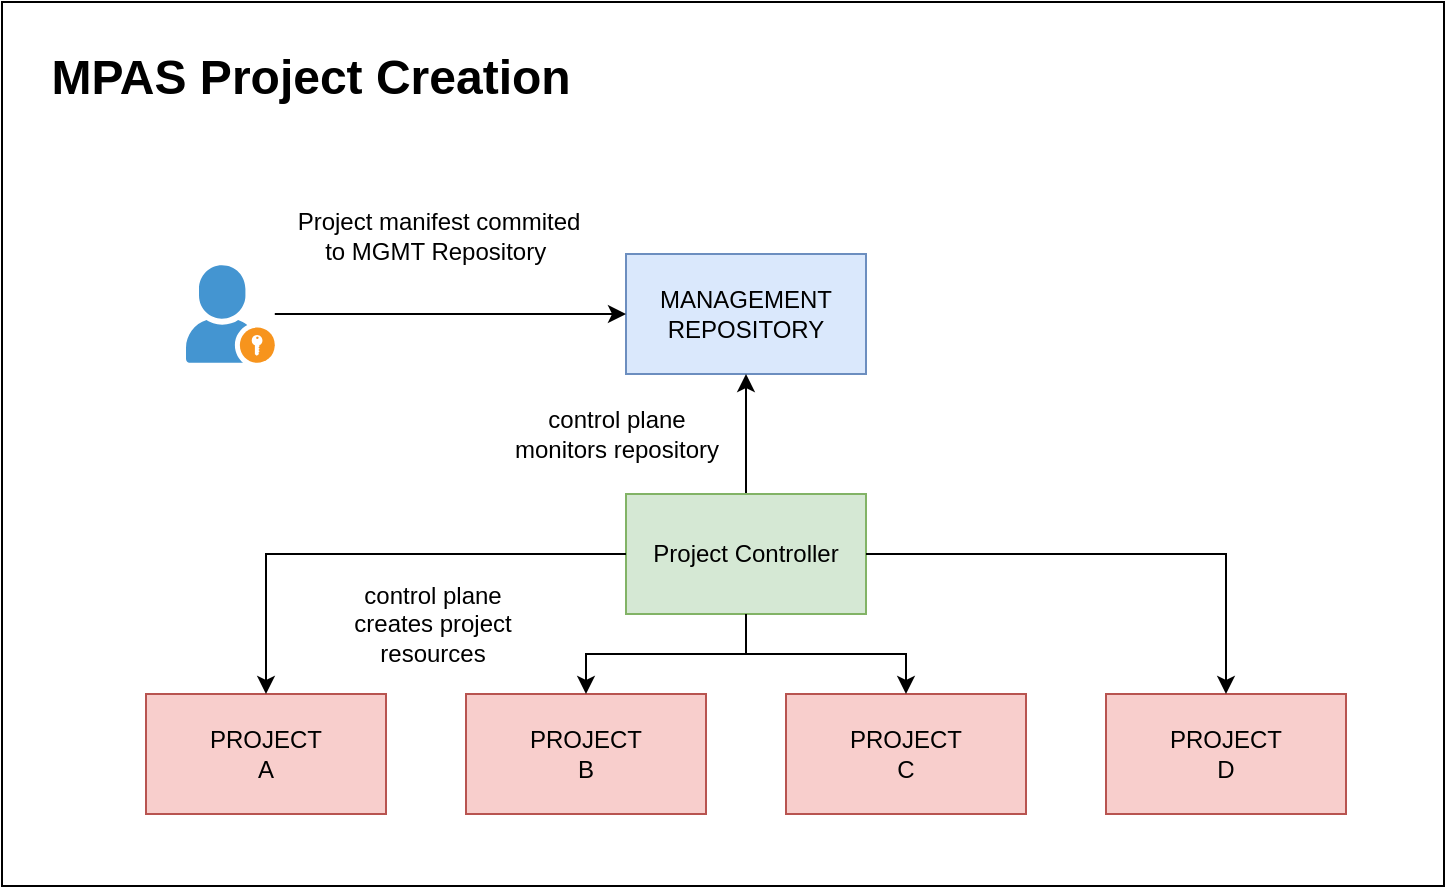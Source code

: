 <mxfile pages="5">
    <diagram name="Project Creation High-level" id="TXwF2NEqy8AtYEFD0URE">
        <mxGraphModel dx="1984" dy="1260" grid="0" gridSize="10" guides="1" tooltips="1" connect="1" arrows="1" fold="1" page="0" pageScale="1" pageWidth="850" pageHeight="1100" math="0" shadow="0">
            <root>
                <mxCell id="0"/>
                <mxCell id="1" parent="0"/>
                <mxCell id="sES-NTD_tcXgopmh5hOD-2" value="" style="rounded=0;whiteSpace=wrap;html=1;" parent="1" vertex="1">
                    <mxGeometry x="-62" y="-136" width="721" height="442" as="geometry"/>
                </mxCell>
                <mxCell id="gG5i1_UGI-loqMqlaokO-1" value="" style="group" parent="1" vertex="1" connectable="0">
                    <mxGeometry x="10" y="-50" width="600" height="320" as="geometry"/>
                </mxCell>
                <mxCell id="gG5i1_UGI-loqMqlaokO-2" value="MANAGEMENT&lt;br&gt;REPOSITORY" style="rounded=0;whiteSpace=wrap;html=1;fillColor=#dae8fc;strokeColor=#6c8ebf;" parent="gG5i1_UGI-loqMqlaokO-1" vertex="1">
                    <mxGeometry x="240" y="40" width="120" height="60" as="geometry"/>
                </mxCell>
                <mxCell id="gG5i1_UGI-loqMqlaokO-3" style="edgeStyle=orthogonalEdgeStyle;rounded=0;orthogonalLoop=1;jettySize=auto;html=1;entryX=0.5;entryY=1;entryDx=0;entryDy=0;" parent="gG5i1_UGI-loqMqlaokO-1" source="gG5i1_UGI-loqMqlaokO-4" target="gG5i1_UGI-loqMqlaokO-2" edge="1">
                    <mxGeometry relative="1" as="geometry"/>
                </mxCell>
                <mxCell id="gG5i1_UGI-loqMqlaokO-4" value="Project Controller" style="rounded=0;whiteSpace=wrap;html=1;fillColor=#d5e8d4;strokeColor=#82b366;" parent="gG5i1_UGI-loqMqlaokO-1" vertex="1">
                    <mxGeometry x="240" y="160" width="120" height="60" as="geometry"/>
                </mxCell>
                <mxCell id="gG5i1_UGI-loqMqlaokO-5" value="PROJECT&lt;br&gt;A" style="rounded=0;whiteSpace=wrap;html=1;fillColor=#f8cecc;strokeColor=#b85450;" parent="gG5i1_UGI-loqMqlaokO-1" vertex="1">
                    <mxGeometry y="260" width="120" height="60" as="geometry"/>
                </mxCell>
                <mxCell id="gG5i1_UGI-loqMqlaokO-6" style="edgeStyle=orthogonalEdgeStyle;rounded=0;orthogonalLoop=1;jettySize=auto;html=1;" parent="gG5i1_UGI-loqMqlaokO-1" source="gG5i1_UGI-loqMqlaokO-4" target="gG5i1_UGI-loqMqlaokO-5" edge="1">
                    <mxGeometry relative="1" as="geometry"/>
                </mxCell>
                <mxCell id="gG5i1_UGI-loqMqlaokO-7" value="PROJECT&lt;br&gt;B" style="rounded=0;whiteSpace=wrap;html=1;fillColor=#f8cecc;strokeColor=#b85450;" parent="gG5i1_UGI-loqMqlaokO-1" vertex="1">
                    <mxGeometry x="160" y="260" width="120" height="60" as="geometry"/>
                </mxCell>
                <mxCell id="gG5i1_UGI-loqMqlaokO-8" style="edgeStyle=orthogonalEdgeStyle;rounded=0;orthogonalLoop=1;jettySize=auto;html=1;" parent="gG5i1_UGI-loqMqlaokO-1" source="gG5i1_UGI-loqMqlaokO-4" target="gG5i1_UGI-loqMqlaokO-7" edge="1">
                    <mxGeometry relative="1" as="geometry"/>
                </mxCell>
                <mxCell id="gG5i1_UGI-loqMqlaokO-9" value="PROJECT&lt;br&gt;C" style="rounded=0;whiteSpace=wrap;html=1;fillColor=#f8cecc;strokeColor=#b85450;" parent="gG5i1_UGI-loqMqlaokO-1" vertex="1">
                    <mxGeometry x="320" y="260" width="120" height="60" as="geometry"/>
                </mxCell>
                <mxCell id="gG5i1_UGI-loqMqlaokO-10" style="edgeStyle=orthogonalEdgeStyle;rounded=0;orthogonalLoop=1;jettySize=auto;html=1;" parent="gG5i1_UGI-loqMqlaokO-1" source="gG5i1_UGI-loqMqlaokO-4" target="gG5i1_UGI-loqMqlaokO-9" edge="1">
                    <mxGeometry relative="1" as="geometry"/>
                </mxCell>
                <mxCell id="gG5i1_UGI-loqMqlaokO-11" value="PROJECT&lt;br&gt;D" style="rounded=0;whiteSpace=wrap;html=1;fillColor=#f8cecc;strokeColor=#b85450;" parent="gG5i1_UGI-loqMqlaokO-1" vertex="1">
                    <mxGeometry x="480" y="260" width="120" height="60" as="geometry"/>
                </mxCell>
                <mxCell id="gG5i1_UGI-loqMqlaokO-12" style="edgeStyle=orthogonalEdgeStyle;rounded=0;orthogonalLoop=1;jettySize=auto;html=1;" parent="gG5i1_UGI-loqMqlaokO-1" source="gG5i1_UGI-loqMqlaokO-4" target="gG5i1_UGI-loqMqlaokO-11" edge="1">
                    <mxGeometry relative="1" as="geometry"/>
                </mxCell>
                <mxCell id="gG5i1_UGI-loqMqlaokO-13" value="control plane&lt;br&gt;monitors repository" style="text;html=1;align=center;verticalAlign=middle;resizable=0;points=[];autosize=1;strokeColor=none;fillColor=none;" parent="gG5i1_UGI-loqMqlaokO-1" vertex="1">
                    <mxGeometry x="170" y="110" width="130" height="40" as="geometry"/>
                </mxCell>
                <mxCell id="gG5i1_UGI-loqMqlaokO-14" value="control plane&lt;br&gt;creates project&lt;br&gt;resources" style="text;html=1;align=center;verticalAlign=middle;resizable=0;points=[];autosize=1;strokeColor=none;fillColor=none;" parent="gG5i1_UGI-loqMqlaokO-1" vertex="1">
                    <mxGeometry x="94" y="197" width="97" height="55" as="geometry"/>
                </mxCell>
                <mxCell id="gG5i1_UGI-loqMqlaokO-15" style="edgeStyle=orthogonalEdgeStyle;rounded=0;orthogonalLoop=1;jettySize=auto;html=1;" parent="gG5i1_UGI-loqMqlaokO-1" source="gG5i1_UGI-loqMqlaokO-16" target="gG5i1_UGI-loqMqlaokO-2" edge="1">
                    <mxGeometry relative="1" as="geometry"/>
                </mxCell>
                <mxCell id="gG5i1_UGI-loqMqlaokO-16" value="" style="shadow=0;dashed=0;html=1;strokeColor=none;fillColor=#4495D1;labelPosition=center;verticalLabelPosition=bottom;verticalAlign=top;align=center;outlineConnect=0;shape=mxgraph.veeam.portal_admin;" parent="gG5i1_UGI-loqMqlaokO-1" vertex="1">
                    <mxGeometry x="20" y="45.6" width="44.4" height="48.8" as="geometry"/>
                </mxCell>
                <mxCell id="gG5i1_UGI-loqMqlaokO-17" value="Project manifest commited&lt;br&gt;to MGMT Repository&amp;nbsp;" style="text;html=1;align=center;verticalAlign=middle;resizable=0;points=[];autosize=1;strokeColor=none;fillColor=none;" parent="gG5i1_UGI-loqMqlaokO-1" vertex="1">
                    <mxGeometry x="66" y="10" width="159" height="41" as="geometry"/>
                </mxCell>
                <mxCell id="gG5i1_UGI-loqMqlaokO-18" value="MPAS Project Creation" style="text;html=1;align=center;verticalAlign=middle;resizable=0;points=[];autosize=1;strokeColor=none;fillColor=none;fontStyle=1;fontSize=24;" parent="1" vertex="1">
                    <mxGeometry x="-48" y="-118" width="280" height="40" as="geometry"/>
                </mxCell>
            </root>
        </mxGraphModel>
    </diagram>
    <diagram id="-gGA06OzTQv3ZnLz8JmU" name="Project Creation Detail">
        <mxGraphModel dx="1914" dy="1228" grid="0" gridSize="10" guides="1" tooltips="1" connect="1" arrows="1" fold="1" page="0" pageScale="1" pageWidth="850" pageHeight="1100" math="0" shadow="0">
            <root>
                <mxCell id="0"/>
                <mxCell id="1" parent="0"/>
                <mxCell id="tyZvs1cqWmHK9Q_lpbi--1" value="" style="rounded=0;whiteSpace=wrap;html=1;" parent="1" vertex="1">
                    <mxGeometry x="-104" y="-135" width="1164" height="801" as="geometry"/>
                </mxCell>
                <mxCell id="tyZvs1cqWmHK9Q_lpbi--2" value="MPAS Project Onboarding" style="text;html=1;align=center;verticalAlign=middle;resizable=0;points=[];autosize=1;strokeColor=none;fillColor=none;fontStyle=1;fontSize=24;" parent="1" vertex="1">
                    <mxGeometry x="-95" y="-125" width="316" height="41" as="geometry"/>
                </mxCell>
                <mxCell id="tyZvs1cqWmHK9Q_lpbi--3" style="edgeStyle=orthogonalEdgeStyle;rounded=0;orthogonalLoop=1;jettySize=auto;html=1;" parent="1" source="tyZvs1cqWmHK9Q_lpbi--26" target="tyZvs1cqWmHK9Q_lpbi--24" edge="1">
                    <mxGeometry relative="1" as="geometry"/>
                </mxCell>
                <mxCell id="tyZvs1cqWmHK9Q_lpbi--4" style="edgeStyle=orthogonalEdgeStyle;rounded=0;orthogonalLoop=1;jettySize=auto;html=1;dashed=1;" parent="1" source="tyZvs1cqWmHK9Q_lpbi--5" target="tyZvs1cqWmHK9Q_lpbi--38" edge="1">
                    <mxGeometry relative="1" as="geometry">
                        <Array as="points">
                            <mxPoint x="753" y="385"/>
                            <mxPoint x="-12" y="385"/>
                        </Array>
                    </mxGeometry>
                </mxCell>
                <mxCell id="tyZvs1cqWmHK9Q_lpbi--5" value="Repository&lt;br&gt;CR" style="rounded=0;whiteSpace=wrap;html=1;fillColor=#f8cecc;strokeColor=#b85450;" parent="1" vertex="1">
                    <mxGeometry x="693" y="293" width="120" height="60" as="geometry"/>
                </mxCell>
                <mxCell id="tyZvs1cqWmHK9Q_lpbi--6" style="edgeStyle=orthogonalEdgeStyle;rounded=0;orthogonalLoop=1;jettySize=auto;html=1;" parent="1" source="tyZvs1cqWmHK9Q_lpbi--7" target="tyZvs1cqWmHK9Q_lpbi--9" edge="1">
                    <mxGeometry relative="1" as="geometry"/>
                </mxCell>
                <mxCell id="tyZvs1cqWmHK9Q_lpbi--7" value="" style="shadow=0;dashed=0;html=1;strokeColor=none;fillColor=#4495D1;labelPosition=center;verticalLabelPosition=bottom;verticalAlign=top;align=center;outlineConnect=0;shape=mxgraph.veeam.portal_admin;" parent="1" vertex="1">
                    <mxGeometry x="-34" y="-24.4" width="44.4" height="48.8" as="geometry"/>
                </mxCell>
                <mxCell id="tyZvs1cqWmHK9Q_lpbi--8" style="edgeStyle=orthogonalEdgeStyle;rounded=0;orthogonalLoop=1;jettySize=auto;html=1;" parent="1" source="tyZvs1cqWmHK9Q_lpbi--9" target="tyZvs1cqWmHK9Q_lpbi--13" edge="1">
                    <mxGeometry relative="1" as="geometry">
                        <mxPoint x="250" y="20" as="targetPoint"/>
                    </mxGeometry>
                </mxCell>
                <mxCell id="tyZvs1cqWmHK9Q_lpbi--9" value="Project CR" style="rounded=0;whiteSpace=wrap;html=1;fillColor=#f8cecc;strokeColor=#b85450;" parent="1" vertex="1">
                    <mxGeometry x="70" y="-30" width="120" height="60" as="geometry"/>
                </mxCell>
                <mxCell id="tyZvs1cqWmHK9Q_lpbi--10" style="edgeStyle=orthogonalEdgeStyle;rounded=0;orthogonalLoop=1;jettySize=auto;html=1;" parent="1" source="tyZvs1cqWmHK9Q_lpbi--12" target="tyZvs1cqWmHK9Q_lpbi--17" edge="1">
                    <mxGeometry relative="1" as="geometry"/>
                </mxCell>
                <mxCell id="tyZvs1cqWmHK9Q_lpbi--11" value="" style="edgeStyle=orthogonalEdgeStyle;rounded=0;orthogonalLoop=1;jettySize=auto;html=1;" parent="1" source="tyZvs1cqWmHK9Q_lpbi--12" target="tyZvs1cqWmHK9Q_lpbi--38" edge="1">
                    <mxGeometry relative="1" as="geometry"/>
                </mxCell>
                <mxCell id="tyZvs1cqWmHK9Q_lpbi--12" value="Git Controller" style="rounded=0;whiteSpace=wrap;html=1;fillColor=#d5e8d4;strokeColor=#82b366;" parent="1" vertex="1">
                    <mxGeometry x="84" y="421" width="120" height="60" as="geometry"/>
                </mxCell>
                <mxCell id="tyZvs1cqWmHK9Q_lpbi--13" value="" style="shape=cylinder3;whiteSpace=wrap;html=1;boundedLbl=1;backgroundOutline=1;size=15;" parent="1" vertex="1">
                    <mxGeometry x="254" y="-40" width="60" height="80" as="geometry"/>
                </mxCell>
                <mxCell id="tyZvs1cqWmHK9Q_lpbi--14" value="" style="shape=cylinder3;whiteSpace=wrap;html=1;boundedLbl=1;backgroundOutline=1;size=15;" parent="1" vertex="1">
                    <mxGeometry x="285" y="525" width="60" height="80" as="geometry"/>
                </mxCell>
                <mxCell id="tyZvs1cqWmHK9Q_lpbi--15" style="edgeStyle=orthogonalEdgeStyle;rounded=0;orthogonalLoop=1;jettySize=auto;html=1;" parent="1" source="tyZvs1cqWmHK9Q_lpbi--17" target="tyZvs1cqWmHK9Q_lpbi--40" edge="1">
                    <mxGeometry relative="1" as="geometry"/>
                </mxCell>
                <mxCell id="tyZvs1cqWmHK9Q_lpbi--16" value="" style="edgeStyle=orthogonalEdgeStyle;rounded=0;orthogonalLoop=1;jettySize=auto;html=1;" parent="1" source="tyZvs1cqWmHK9Q_lpbi--17" target="tyZvs1cqWmHK9Q_lpbi--14" edge="1">
                    <mxGeometry relative="1" as="geometry"/>
                </mxCell>
                <mxCell id="tyZvs1cqWmHK9Q_lpbi--17" value="create&lt;br&gt;repo" style="rhombus;whiteSpace=wrap;html=1;" parent="1" vertex="1">
                    <mxGeometry x="275" y="411" width="80" height="80" as="geometry"/>
                </mxCell>
                <mxCell id="tyZvs1cqWmHK9Q_lpbi--18" style="edgeStyle=orthogonalEdgeStyle;rounded=0;orthogonalLoop=1;jettySize=auto;html=1;" parent="1" source="tyZvs1cqWmHK9Q_lpbi--20" target="tyZvs1cqWmHK9Q_lpbi--13" edge="1">
                    <mxGeometry relative="1" as="geometry"/>
                </mxCell>
                <mxCell id="tyZvs1cqWmHK9Q_lpbi--19" style="edgeStyle=orthogonalEdgeStyle;rounded=0;orthogonalLoop=1;jettySize=auto;html=1;" parent="1" source="tyZvs1cqWmHK9Q_lpbi--20" target="tyZvs1cqWmHK9Q_lpbi--23" edge="1">
                    <mxGeometry relative="1" as="geometry"/>
                </mxCell>
                <mxCell id="tyZvs1cqWmHK9Q_lpbi--20" value="Flux Source&amp;nbsp;Controller" style="rounded=0;whiteSpace=wrap;html=1;fillColor=#dae8fc;strokeColor=#6c8ebf;" parent="1" vertex="1">
                    <mxGeometry x="378" y="-30" width="120" height="60" as="geometry"/>
                </mxCell>
                <mxCell id="tyZvs1cqWmHK9Q_lpbi--21" style="edgeStyle=orthogonalEdgeStyle;rounded=0;orthogonalLoop=1;jettySize=auto;html=1;startArrow=none;" parent="1" source="tyZvs1cqWmHK9Q_lpbi--26" target="tyZvs1cqWmHK9Q_lpbi--24" edge="1">
                    <mxGeometry relative="1" as="geometry">
                        <Array as="points"/>
                    </mxGeometry>
                </mxCell>
                <mxCell id="tyZvs1cqWmHK9Q_lpbi--22" style="edgeStyle=orthogonalEdgeStyle;rounded=0;orthogonalLoop=1;jettySize=auto;html=1;entryX=0.5;entryY=0;entryDx=0;entryDy=0;" parent="1" source="tyZvs1cqWmHK9Q_lpbi--23" target="tyZvs1cqWmHK9Q_lpbi--43" edge="1">
                    <mxGeometry relative="1" as="geometry"/>
                </mxCell>
                <mxCell id="tyZvs1cqWmHK9Q_lpbi--23" value="create&lt;br&gt;Project" style="rhombus;whiteSpace=wrap;html=1;" parent="1" vertex="1">
                    <mxGeometry x="564" y="-40" width="80" height="80" as="geometry"/>
                </mxCell>
                <mxCell id="tyZvs1cqWmHK9Q_lpbi--24" value="New Project CR&lt;br&gt;Event" style="shape=parallelogram;perimeter=parallelogramPerimeter;whiteSpace=wrap;html=1;fixedSize=1;" parent="1" vertex="1">
                    <mxGeometry x="-71.8" y="192" width="120" height="60" as="geometry"/>
                </mxCell>
                <mxCell id="tyZvs1cqWmHK9Q_lpbi--25" style="edgeStyle=orthogonalEdgeStyle;rounded=0;orthogonalLoop=1;jettySize=auto;html=1;" parent="1" source="tyZvs1cqWmHK9Q_lpbi--26" target="tyZvs1cqWmHK9Q_lpbi--29" edge="1">
                    <mxGeometry relative="1" as="geometry"/>
                </mxCell>
                <mxCell id="tyZvs1cqWmHK9Q_lpbi--26" value="Project Controller" style="rounded=0;whiteSpace=wrap;html=1;fillColor=#d5e8d4;strokeColor=#82b366;" parent="1" vertex="1">
                    <mxGeometry x="88" y="192" width="120" height="60" as="geometry"/>
                </mxCell>
                <mxCell id="tyZvs1cqWmHK9Q_lpbi--27" style="edgeStyle=orthogonalEdgeStyle;rounded=0;orthogonalLoop=1;jettySize=auto;html=1;" parent="1" source="tyZvs1cqWmHK9Q_lpbi--29" target="tyZvs1cqWmHK9Q_lpbi--31" edge="1">
                    <mxGeometry relative="1" as="geometry"/>
                </mxCell>
                <mxCell id="tyZvs1cqWmHK9Q_lpbi--28" style="edgeStyle=orthogonalEdgeStyle;rounded=0;orthogonalLoop=1;jettySize=auto;html=1;" parent="1" source="tyZvs1cqWmHK9Q_lpbi--29" target="tyZvs1cqWmHK9Q_lpbi--34" edge="1">
                    <mxGeometry relative="1" as="geometry"/>
                </mxCell>
                <mxCell id="tyZvs1cqWmHK9Q_lpbi--29" value="create&lt;br&gt;project&lt;br&gt;ns" style="rhombus;whiteSpace=wrap;html=1;" parent="1" vertex="1">
                    <mxGeometry x="271" y="182" width="80" height="80" as="geometry"/>
                </mxCell>
                <mxCell id="tyZvs1cqWmHK9Q_lpbi--30" value="ServiceAccount" style="rounded=0;whiteSpace=wrap;html=1;fillColor=#f8cecc;strokeColor=#b85450;" parent="1" vertex="1">
                    <mxGeometry x="396" y="293" width="120" height="60" as="geometry"/>
                </mxCell>
                <mxCell id="tyZvs1cqWmHK9Q_lpbi--31" value="Namespace" style="rounded=0;whiteSpace=wrap;html=1;fillColor=#f8cecc;strokeColor=#b85450;" parent="1" vertex="1">
                    <mxGeometry x="251" y="293" width="120" height="60" as="geometry"/>
                </mxCell>
                <mxCell id="tyZvs1cqWmHK9Q_lpbi--32" style="edgeStyle=orthogonalEdgeStyle;rounded=0;orthogonalLoop=1;jettySize=auto;html=1;" parent="1" source="tyZvs1cqWmHK9Q_lpbi--34" target="tyZvs1cqWmHK9Q_lpbi--30" edge="1">
                    <mxGeometry relative="1" as="geometry"/>
                </mxCell>
                <mxCell id="tyZvs1cqWmHK9Q_lpbi--33" style="edgeStyle=orthogonalEdgeStyle;rounded=0;orthogonalLoop=1;jettySize=auto;html=1;" parent="1" source="tyZvs1cqWmHK9Q_lpbi--34" target="tyZvs1cqWmHK9Q_lpbi--49" edge="1">
                    <mxGeometry relative="1" as="geometry"/>
                </mxCell>
                <mxCell id="tyZvs1cqWmHK9Q_lpbi--34" value="create&lt;br&gt;project&lt;br&gt;sa" style="rhombus;whiteSpace=wrap;html=1;" parent="1" vertex="1">
                    <mxGeometry x="416" y="182" width="80" height="80" as="geometry"/>
                </mxCell>
                <mxCell id="tyZvs1cqWmHK9Q_lpbi--35" style="edgeStyle=orthogonalEdgeStyle;rounded=0;orthogonalLoop=1;jettySize=auto;html=1;" parent="1" source="tyZvs1cqWmHK9Q_lpbi--37" target="tyZvs1cqWmHK9Q_lpbi--5" edge="1">
                    <mxGeometry relative="1" as="geometry"/>
                </mxCell>
                <mxCell id="tyZvs1cqWmHK9Q_lpbi--36" style="edgeStyle=orthogonalEdgeStyle;rounded=0;orthogonalLoop=1;jettySize=auto;html=1;" parent="1" source="tyZvs1cqWmHK9Q_lpbi--37" target="tyZvs1cqWmHK9Q_lpbi--51" edge="1">
                    <mxGeometry relative="1" as="geometry"/>
                </mxCell>
                <mxCell id="tyZvs1cqWmHK9Q_lpbi--37" value="create&lt;br&gt;project&lt;br&gt;repo" style="rhombus;whiteSpace=wrap;html=1;" parent="1" vertex="1">
                    <mxGeometry x="713" y="182" width="80" height="80" as="geometry"/>
                </mxCell>
                <mxCell id="tyZvs1cqWmHK9Q_lpbi--38" value="New Repository &lt;br&gt;CR Event" style="shape=parallelogram;perimeter=parallelogramPerimeter;whiteSpace=wrap;html=1;fixedSize=1;" parent="1" vertex="1">
                    <mxGeometry x="-71.8" y="421" width="120" height="60" as="geometry"/>
                </mxCell>
                <mxCell id="tyZvs1cqWmHK9Q_lpbi--39" style="edgeStyle=orthogonalEdgeStyle;rounded=0;orthogonalLoop=1;jettySize=auto;html=1;" parent="1" source="tyZvs1cqWmHK9Q_lpbi--40" target="tyZvs1cqWmHK9Q_lpbi--41" edge="1">
                    <mxGeometry relative="1" as="geometry"/>
                </mxCell>
                <mxCell id="tyZvs1cqWmHK9Q_lpbi--40" value="configure&lt;br&gt;directories" style="rhombus;whiteSpace=wrap;html=1;" parent="1" vertex="1">
                    <mxGeometry x="408" y="411" width="80" height="80" as="geometry"/>
                </mxCell>
                <mxCell id="tyZvs1cqWmHK9Q_lpbi--41" value="add&lt;br&gt;code-&lt;br&gt;owners" style="rhombus;whiteSpace=wrap;html=1;" parent="1" vertex="1">
                    <mxGeometry x="536" y="411" width="80" height="80" as="geometry"/>
                </mxCell>
                <mxCell id="tyZvs1cqWmHK9Q_lpbi--42" style="edgeStyle=orthogonalEdgeStyle;rounded=0;orthogonalLoop=1;jettySize=auto;html=1;dashed=1;" parent="1" source="tyZvs1cqWmHK9Q_lpbi--43" target="tyZvs1cqWmHK9Q_lpbi--24" edge="1">
                    <mxGeometry relative="1" as="geometry">
                        <Array as="points">
                            <mxPoint x="604" y="161"/>
                            <mxPoint x="-12" y="161"/>
                        </Array>
                    </mxGeometry>
                </mxCell>
                <mxCell id="tyZvs1cqWmHK9Q_lpbi--43" value="Project&lt;br&gt;CR" style="rounded=0;whiteSpace=wrap;html=1;fillColor=#f8cecc;strokeColor=#b85450;" parent="1" vertex="1">
                    <mxGeometry x="544" y="67" width="120" height="60" as="geometry"/>
                </mxCell>
                <mxCell id="tyZvs1cqWmHK9Q_lpbi--44" value="MPAS&lt;br&gt;Management&lt;br&gt;Repository" style="text;html=1;align=center;verticalAlign=middle;resizable=0;points=[];autosize=1;strokeColor=none;fillColor=none;" parent="1" vertex="1">
                    <mxGeometry x="240" y="46" width="88" height="55" as="geometry"/>
                </mxCell>
                <mxCell id="tyZvs1cqWmHK9Q_lpbi--45" value="Project&lt;br&gt;Repository" style="text;html=1;align=center;verticalAlign=middle;resizable=0;points=[];autosize=1;strokeColor=none;fillColor=none;" parent="1" vertex="1">
                    <mxGeometry x="277.5" y="608" width="75" height="41" as="geometry"/>
                </mxCell>
                <mxCell id="tyZvs1cqWmHK9Q_lpbi--46" value="Role&amp;nbsp;&lt;br&gt;Binding" style="rounded=0;whiteSpace=wrap;html=1;fillColor=#f8cecc;strokeColor=#b85450;" parent="1" vertex="1">
                    <mxGeometry x="544" y="293" width="120" height="60" as="geometry"/>
                </mxCell>
                <mxCell id="tyZvs1cqWmHK9Q_lpbi--47" style="edgeStyle=orthogonalEdgeStyle;rounded=0;orthogonalLoop=1;jettySize=auto;html=1;" parent="1" source="tyZvs1cqWmHK9Q_lpbi--49" target="tyZvs1cqWmHK9Q_lpbi--37" edge="1">
                    <mxGeometry relative="1" as="geometry"/>
                </mxCell>
                <mxCell id="tyZvs1cqWmHK9Q_lpbi--48" value="" style="edgeStyle=orthogonalEdgeStyle;rounded=0;orthogonalLoop=1;jettySize=auto;html=1;" parent="1" source="tyZvs1cqWmHK9Q_lpbi--49" target="tyZvs1cqWmHK9Q_lpbi--46" edge="1">
                    <mxGeometry relative="1" as="geometry"/>
                </mxCell>
                <mxCell id="tyZvs1cqWmHK9Q_lpbi--49" value="create&lt;br&gt;rbac" style="rhombus;whiteSpace=wrap;html=1;" parent="1" vertex="1">
                    <mxGeometry x="564" y="182" width="80" height="80" as="geometry"/>
                </mxCell>
                <mxCell id="tyZvs1cqWmHK9Q_lpbi--50" style="edgeStyle=orthogonalEdgeStyle;rounded=0;orthogonalLoop=1;jettySize=auto;html=1;" parent="1" source="tyZvs1cqWmHK9Q_lpbi--51" target="tyZvs1cqWmHK9Q_lpbi--54" edge="1">
                    <mxGeometry relative="1" as="geometry"/>
                </mxCell>
                <mxCell id="tyZvs1cqWmHK9Q_lpbi--51" value="create&lt;br&gt;flux&lt;br&gt;CRs" style="rhombus;whiteSpace=wrap;html=1;" parent="1" vertex="1">
                    <mxGeometry x="869" y="182" width="80" height="80" as="geometry"/>
                </mxCell>
                <mxCell id="tyZvs1cqWmHK9Q_lpbi--52" value="" style="edgeStyle=orthogonalEdgeStyle;rounded=0;orthogonalLoop=1;jettySize=auto;html=1;" parent="1" source="tyZvs1cqWmHK9Q_lpbi--54" target="tyZvs1cqWmHK9Q_lpbi--55" edge="1">
                    <mxGeometry relative="1" as="geometry"/>
                </mxCell>
                <mxCell id="tyZvs1cqWmHK9Q_lpbi--53" style="edgeStyle=orthogonalEdgeStyle;rounded=0;orthogonalLoop=1;jettySize=auto;html=1;dashed=1;" parent="1" source="tyZvs1cqWmHK9Q_lpbi--54" target="tyZvs1cqWmHK9Q_lpbi--14" edge="1">
                    <mxGeometry relative="1" as="geometry">
                        <Array as="points">
                            <mxPoint x="1013" y="323"/>
                            <mxPoint x="1013" y="572"/>
                        </Array>
                    </mxGeometry>
                </mxCell>
                <mxCell id="tyZvs1cqWmHK9Q_lpbi--54" value="GitRepository&lt;br&gt;CR" style="rounded=0;whiteSpace=wrap;html=1;fillColor=#f8cecc;strokeColor=#b85450;" parent="1" vertex="1">
                    <mxGeometry x="849" y="293" width="120" height="60" as="geometry"/>
                </mxCell>
                <mxCell id="tyZvs1cqWmHK9Q_lpbi--55" value="Kustomization&lt;br&gt;CRs" style="rounded=0;whiteSpace=wrap;html=1;fillColor=#f8cecc;strokeColor=#b85450;" parent="1" vertex="1">
                    <mxGeometry x="849" y="381" width="120" height="60" as="geometry"/>
                </mxCell>
            </root>
        </mxGraphModel>
    </diagram>
    <diagram id="kIa3NY-OHxwXN3VY_BYb" name="Product Installation High-level">
        <mxGraphModel dx="1984" dy="1207" grid="0" gridSize="10" guides="1" tooltips="1" connect="1" arrows="1" fold="1" page="0" pageScale="1" pageWidth="850" pageHeight="1100" math="0" shadow="0">
            <root>
                <mxCell id="0"/>
                <mxCell id="1" parent="0"/>
                <mxCell id="ims0uFeycux1JR6k0fGl-1" value="" style="rounded=0;whiteSpace=wrap;html=1;" parent="1" vertex="1">
                    <mxGeometry x="-239" y="-179" width="1111" height="753" as="geometry"/>
                </mxCell>
                <mxCell id="_Gofqan8qYR2WX-uPMvk-16" style="edgeStyle=orthogonalEdgeStyle;rounded=0;orthogonalLoop=1;jettySize=auto;html=1;" parent="1" source="5AaWpjVmNv7n2nTCxuCw-58" target="_Gofqan8qYR2WX-uPMvk-15" edge="1">
                    <mxGeometry relative="1" as="geometry"/>
                </mxCell>
                <mxCell id="5AaWpjVmNv7n2nTCxuCw-58" value="" style="rounded=0;whiteSpace=wrap;html=1;fillColor=#f8cecc;dashed=1;strokeColor=#b85450;opacity=50;" parent="1" vertex="1">
                    <mxGeometry x="281.5" y="-58" width="183" height="339" as="geometry"/>
                </mxCell>
                <mxCell id="5AaWpjVmNv7n2nTCxuCw-56" value="" style="rounded=0;whiteSpace=wrap;html=1;fillColor=#fff2cc;dashed=1;strokeColor=#d6b656;opacity=50;" parent="1" vertex="1">
                    <mxGeometry x="-63" y="-58" width="668" height="118" as="geometry"/>
                </mxCell>
                <mxCell id="5AaWpjVmNv7n2nTCxuCw-2" value="MPAS Product Installation" style="text;html=1;align=center;verticalAlign=middle;resizable=0;points=[];autosize=1;strokeColor=none;fillColor=none;fontStyle=1;fontSize=24;" parent="1" vertex="1">
                    <mxGeometry x="-167" y="-163" width="316" height="41" as="geometry"/>
                </mxCell>
                <mxCell id="5AaWpjVmNv7n2nTCxuCw-47" value="" style="edgeStyle=orthogonalEdgeStyle;rounded=0;orthogonalLoop=1;jettySize=auto;html=1;" parent="1" source="5AaWpjVmNv7n2nTCxuCw-17" target="5AaWpjVmNv7n2nTCxuCw-46" edge="1">
                    <mxGeometry relative="1" as="geometry"/>
                </mxCell>
                <mxCell id="5AaWpjVmNv7n2nTCxuCw-17" value="Product Description" style="rounded=0;whiteSpace=wrap;html=1;fillColor=#f8cecc;strokeColor=#b85450;" parent="1" vertex="1">
                    <mxGeometry x="-52" y="-26" width="120" height="60" as="geometry"/>
                </mxCell>
                <mxCell id="5AaWpjVmNv7n2nTCxuCw-48" value="" style="edgeStyle=orthogonalEdgeStyle;rounded=0;orthogonalLoop=1;jettySize=auto;html=1;" parent="1" source="5AaWpjVmNv7n2nTCxuCw-45" target="5AaWpjVmNv7n2nTCxuCw-46" edge="1">
                    <mxGeometry relative="1" as="geometry"/>
                </mxCell>
                <mxCell id="5AaWpjVmNv7n2nTCxuCw-50" value="" style="edgeStyle=orthogonalEdgeStyle;rounded=0;orthogonalLoop=1;jettySize=auto;html=1;" parent="1" source="5AaWpjVmNv7n2nTCxuCw-45" target="5AaWpjVmNv7n2nTCxuCw-49" edge="1">
                    <mxGeometry relative="1" as="geometry"/>
                </mxCell>
                <mxCell id="5AaWpjVmNv7n2nTCxuCw-45" value="Subscription" style="rounded=0;whiteSpace=wrap;html=1;fillColor=#f8cecc;strokeColor=#b85450;" parent="1" vertex="1">
                    <mxGeometry x="313" y="-26" width="120" height="60" as="geometry"/>
                </mxCell>
                <mxCell id="5AaWpjVmNv7n2nTCxuCw-46" value="Provider&lt;br&gt;OCM" style="shape=cylinder3;whiteSpace=wrap;html=1;boundedLbl=1;backgroundOutline=1;size=15;" parent="1" vertex="1">
                    <mxGeometry x="149" y="-36" width="60" height="80" as="geometry"/>
                </mxCell>
                <mxCell id="5AaWpjVmNv7n2nTCxuCw-49" value="Customer&lt;br&gt;OCM" style="shape=cylinder3;whiteSpace=wrap;html=1;boundedLbl=1;backgroundOutline=1;size=15;" parent="1" vertex="1">
                    <mxGeometry x="523" y="-36" width="60" height="80" as="geometry"/>
                </mxCell>
                <mxCell id="5AaWpjVmNv7n2nTCxuCw-52" style="edgeStyle=orthogonalEdgeStyle;rounded=0;orthogonalLoop=1;jettySize=auto;html=1;" parent="1" source="5AaWpjVmNv7n2nTCxuCw-51" target="5AaWpjVmNv7n2nTCxuCw-45" edge="1">
                    <mxGeometry relative="1" as="geometry"/>
                </mxCell>
                <mxCell id="5AaWpjVmNv7n2nTCxuCw-53" value="" style="edgeStyle=orthogonalEdgeStyle;rounded=0;orthogonalLoop=1;jettySize=auto;html=1;" parent="1" source="5AaWpjVmNv7n2nTCxuCw-51" target="5AaWpjVmNv7n2nTCxuCw-49" edge="1">
                    <mxGeometry relative="1" as="geometry"/>
                </mxCell>
                <mxCell id="5AaWpjVmNv7n2nTCxuCw-55" value="" style="edgeStyle=orthogonalEdgeStyle;rounded=0;orthogonalLoop=1;jettySize=auto;html=1;" parent="1" source="5AaWpjVmNv7n2nTCxuCw-51" target="5AaWpjVmNv7n2nTCxuCw-54" edge="1">
                    <mxGeometry relative="1" as="geometry"/>
                </mxCell>
                <mxCell id="5AaWpjVmNv7n2nTCxuCw-51" value="Product&lt;br&gt;Deployment&lt;br&gt;Generator" style="rounded=0;whiteSpace=wrap;html=1;fillColor=#f8cecc;strokeColor=#b85450;" parent="1" vertex="1">
                    <mxGeometry x="313" y="86" width="120" height="60" as="geometry"/>
                </mxCell>
                <mxCell id="5AaWpjVmNv7n2nTCxuCw-54" value="Product&lt;br&gt;Deployment" style="rounded=0;whiteSpace=wrap;html=1;fillColor=#f8cecc;strokeColor=#b85450;" parent="1" vertex="1">
                    <mxGeometry x="313" y="207" width="120" height="60" as="geometry"/>
                </mxCell>
                <mxCell id="5AaWpjVmNv7n2nTCxuCw-57" style="edgeStyle=orthogonalEdgeStyle;rounded=0;orthogonalLoop=1;jettySize=auto;html=1;exitX=0.5;exitY=1;exitDx=0;exitDy=0;" parent="1" source="5AaWpjVmNv7n2nTCxuCw-56" target="5AaWpjVmNv7n2nTCxuCw-56" edge="1">
                    <mxGeometry relative="1" as="geometry"/>
                </mxCell>
                <mxCell id="5AaWpjVmNv7n2nTCxuCw-59" value="get&lt;br&gt;Product&lt;br&gt;Description" style="text;html=1;align=center;verticalAlign=middle;resizable=0;points=[];autosize=1;strokeColor=none;fillColor=none;" parent="1" vertex="1">
                    <mxGeometry x="462" y="59" width="78" height="55" as="geometry"/>
                </mxCell>
                <mxCell id="5AaWpjVmNv7n2nTCxuCw-60" value="publish&lt;br&gt;product&lt;br&gt;component" style="text;html=1;align=center;verticalAlign=middle;resizable=0;points=[];autosize=1;strokeColor=none;fillColor=none;" parent="1" vertex="1">
                    <mxGeometry x="69" y="-50" width="77" height="55" as="geometry"/>
                </mxCell>
                <mxCell id="5AaWpjVmNv7n2nTCxuCw-61" value="replicate&lt;br&gt;product&lt;br&gt;component" style="text;html=1;align=center;verticalAlign=middle;resizable=0;points=[];autosize=1;strokeColor=none;fillColor=default;" parent="1" vertex="1">
                    <mxGeometry x="285" y="-91" width="77" height="55" as="geometry"/>
                </mxCell>
                <mxCell id="5AaWpjVmNv7n2nTCxuCw-62" value="lookup&lt;br&gt;product" style="text;html=1;align=center;verticalAlign=middle;resizable=0;points=[];autosize=1;strokeColor=none;fillColor=default;" parent="1" vertex="1">
                    <mxGeometry x="296" y="38" width="58" height="41" as="geometry"/>
                </mxCell>
                <mxCell id="5AaWpjVmNv7n2nTCxuCw-63" value="generate&lt;br&gt;deployment" style="text;html=1;align=center;verticalAlign=middle;resizable=0;points=[];autosize=1;strokeColor=none;fillColor=default;" parent="1" vertex="1">
                    <mxGeometry x="285" y="157" width="80" height="41" as="geometry"/>
                </mxCell>
                <mxCell id="_Gofqan8qYR2WX-uPMvk-2" style="edgeStyle=orthogonalEdgeStyle;rounded=0;orthogonalLoop=1;jettySize=auto;html=1;" parent="1" source="_Gofqan8qYR2WX-uPMvk-1" target="5AaWpjVmNv7n2nTCxuCw-17" edge="1">
                    <mxGeometry relative="1" as="geometry">
                        <Array as="points">
                            <mxPoint x="-98" y="4"/>
                            <mxPoint x="-98" y="4"/>
                        </Array>
                    </mxGeometry>
                </mxCell>
                <mxCell id="jY3oFdRYEpoSbkBJEw2v-4" value="creates" style="edgeLabel;html=1;align=center;verticalAlign=middle;resizable=0;points=[];" parent="_Gofqan8qYR2WX-uPMvk-2" vertex="1" connectable="0">
                    <mxGeometry x="-0.766" y="2" relative="1" as="geometry">
                        <mxPoint x="23" y="2" as="offset"/>
                    </mxGeometry>
                </mxCell>
                <mxCell id="_Gofqan8qYR2WX-uPMvk-1" value="Product&lt;br&gt;Provider" style="shadow=0;dashed=0;html=1;strokeColor=none;fillColor=#4495D1;labelPosition=center;verticalLabelPosition=bottom;verticalAlign=top;align=center;outlineConnect=0;shape=mxgraph.veeam.portal_admin;" parent="1" vertex="1">
                    <mxGeometry x="-192" y="-20.4" width="44.4" height="48.8" as="geometry"/>
                </mxCell>
                <mxCell id="_Gofqan8qYR2WX-uPMvk-4" style="edgeStyle=orthogonalEdgeStyle;rounded=0;orthogonalLoop=1;jettySize=auto;html=1;" parent="1" source="_Gofqan8qYR2WX-uPMvk-3" target="5AaWpjVmNv7n2nTCxuCw-51" edge="1">
                    <mxGeometry relative="1" as="geometry"/>
                </mxCell>
                <mxCell id="jY3oFdRYEpoSbkBJEw2v-1" value="creates" style="edgeLabel;html=1;align=center;verticalAlign=middle;resizable=0;points=[];" parent="_Gofqan8qYR2WX-uPMvk-4" vertex="1" connectable="0">
                    <mxGeometry x="-0.304" y="-4" relative="1" as="geometry">
                        <mxPoint y="-4" as="offset"/>
                    </mxGeometry>
                </mxCell>
                <mxCell id="_Gofqan8qYR2WX-uPMvk-3" value="Product&lt;br&gt;Consumer" style="shadow=0;dashed=0;html=1;strokeColor=none;fillColor=#4495D1;labelPosition=center;verticalLabelPosition=bottom;verticalAlign=top;align=center;outlineConnect=0;shape=mxgraph.veeam.portal_admin;" parent="1" vertex="1">
                    <mxGeometry x="130" y="91.6" width="44.4" height="48.8" as="geometry"/>
                </mxCell>
                <mxCell id="_Gofqan8qYR2WX-uPMvk-9" style="edgeStyle=orthogonalEdgeStyle;rounded=0;orthogonalLoop=1;jettySize=auto;html=1;" parent="1" source="_Gofqan8qYR2WX-uPMvk-7" target="5AaWpjVmNv7n2nTCxuCw-54" edge="1">
                    <mxGeometry relative="1" as="geometry"/>
                </mxCell>
                <mxCell id="jY3oFdRYEpoSbkBJEw2v-3" value="creates" style="edgeLabel;html=1;align=center;verticalAlign=middle;resizable=0;points=[];" parent="_Gofqan8qYR2WX-uPMvk-9" vertex="1" connectable="0">
                    <mxGeometry x="-0.29" relative="1" as="geometry">
                        <mxPoint as="offset"/>
                    </mxGeometry>
                </mxCell>
                <mxCell id="_Gofqan8qYR2WX-uPMvk-7" value="MPAS&lt;br&gt;Automation" style="sketch=0;pointerEvents=1;shadow=0;dashed=0;html=1;strokeColor=none;fillColor=#4495D1;labelPosition=center;verticalLabelPosition=bottom;verticalAlign=top;align=center;outlineConnect=0;shape=mxgraph.veeam2.automation;" parent="1" vertex="1">
                    <mxGeometry x="123.4" y="211.5" width="51" height="51" as="geometry"/>
                </mxCell>
                <mxCell id="_Gofqan8qYR2WX-uPMvk-12" style="edgeStyle=orthogonalEdgeStyle;rounded=0;orthogonalLoop=1;jettySize=auto;html=1;" parent="1" source="_Gofqan8qYR2WX-uPMvk-10" target="5AaWpjVmNv7n2nTCxuCw-45" edge="1">
                    <mxGeometry relative="1" as="geometry"/>
                </mxCell>
                <mxCell id="jY3oFdRYEpoSbkBJEw2v-5" value="creates" style="edgeLabel;html=1;align=center;verticalAlign=middle;resizable=0;points=[];" parent="_Gofqan8qYR2WX-uPMvk-12" vertex="1" connectable="0">
                    <mxGeometry x="-0.306" y="1" relative="1" as="geometry">
                        <mxPoint x="17" y="-1" as="offset"/>
                    </mxGeometry>
                </mxCell>
                <mxCell id="_Gofqan8qYR2WX-uPMvk-10" value="MPAS Operator or &lt;br&gt;Product Consumer" style="shadow=0;dashed=0;html=1;strokeColor=none;fillColor=#4495D1;labelPosition=center;verticalLabelPosition=bottom;verticalAlign=top;align=center;outlineConnect=0;shape=mxgraph.veeam.portal_admin;" parent="1" vertex="1">
                    <mxGeometry x="452" y="-154.0" width="44.4" height="48.8" as="geometry"/>
                </mxCell>
                <mxCell id="5AaWpjVmNv7n2nTCxuCw-22" value="Localization" style="rounded=0;whiteSpace=wrap;html=1;fillColor=#dae8fc;strokeColor=#6c8ebf;" parent="1" vertex="1">
                    <mxGeometry x="300" y="351" width="120" height="60" as="geometry"/>
                </mxCell>
                <mxCell id="5AaWpjVmNv7n2nTCxuCw-24" value="Configuration" style="rounded=0;whiteSpace=wrap;html=1;fillColor=#dae8fc;strokeColor=#6c8ebf;" parent="1" vertex="1">
                    <mxGeometry x="462" y="351" width="120" height="60" as="geometry"/>
                </mxCell>
                <mxCell id="5AaWpjVmNv7n2nTCxuCw-21" style="edgeStyle=orthogonalEdgeStyle;rounded=0;orthogonalLoop=1;jettySize=auto;html=1;entryX=0;entryY=0.5;entryDx=0;entryDy=0;" parent="1" source="5AaWpjVmNv7n2nTCxuCw-22" target="5AaWpjVmNv7n2nTCxuCw-24" edge="1">
                    <mxGeometry relative="1" as="geometry"/>
                </mxCell>
                <mxCell id="5AaWpjVmNv7n2nTCxuCw-27" value="Flux Kustomization" style="rounded=0;whiteSpace=wrap;html=1;fillColor=#dae8fc;strokeColor=#6c8ebf;" parent="1" vertex="1">
                    <mxGeometry x="622" y="351" width="120" height="60" as="geometry"/>
                </mxCell>
                <mxCell id="_Gofqan8qYR2WX-uPMvk-13" value="" style="edgeStyle=orthogonalEdgeStyle;rounded=0;orthogonalLoop=1;jettySize=auto;html=1;" parent="1" source="5AaWpjVmNv7n2nTCxuCw-24" target="5AaWpjVmNv7n2nTCxuCw-27" edge="1">
                    <mxGeometry relative="1" as="geometry"/>
                </mxCell>
                <mxCell id="5AaWpjVmNv7n2nTCxuCw-28" style="edgeStyle=orthogonalEdgeStyle;rounded=0;orthogonalLoop=1;jettySize=auto;html=1;" parent="1" source="5AaWpjVmNv7n2nTCxuCw-29" target="5AaWpjVmNv7n2nTCxuCw-22" edge="1">
                    <mxGeometry relative="1" as="geometry"/>
                </mxCell>
                <mxCell id="5AaWpjVmNv7n2nTCxuCw-29" value="Resource" style="rounded=0;whiteSpace=wrap;html=1;fillColor=#dae8fc;strokeColor=#6c8ebf;" parent="1" vertex="1">
                    <mxGeometry x="140" y="351" width="120" height="60" as="geometry"/>
                </mxCell>
                <mxCell id="5AaWpjVmNv7n2nTCxuCw-18" style="edgeStyle=orthogonalEdgeStyle;rounded=0;orthogonalLoop=1;jettySize=auto;html=1;entryX=0;entryY=0.5;entryDx=0;entryDy=0;" parent="1" source="5AaWpjVmNv7n2nTCxuCw-19" target="5AaWpjVmNv7n2nTCxuCw-29" edge="1">
                    <mxGeometry relative="1" as="geometry"/>
                </mxCell>
                <mxCell id="5AaWpjVmNv7n2nTCxuCw-19" value="ComponentVersion" style="rounded=0;whiteSpace=wrap;html=1;fillColor=#dae8fc;strokeColor=#6c8ebf;" parent="1" vertex="1">
                    <mxGeometry x="-12" y="351" width="120" height="60" as="geometry"/>
                </mxCell>
                <mxCell id="_Gofqan8qYR2WX-uPMvk-19" style="edgeStyle=orthogonalEdgeStyle;rounded=0;orthogonalLoop=1;jettySize=auto;html=1;" parent="1" source="_Gofqan8qYR2WX-uPMvk-15" edge="1">
                    <mxGeometry relative="1" as="geometry">
                        <mxPoint x="373" y="474" as="targetPoint"/>
                    </mxGeometry>
                </mxCell>
                <mxCell id="_Gofqan8qYR2WX-uPMvk-15" value="" style="rounded=0;whiteSpace=wrap;html=1;dashed=1;fillColor=none;fontStyle=1" parent="1" vertex="1">
                    <mxGeometry x="-25" y="329" width="796" height="103" as="geometry"/>
                </mxCell>
                <mxCell id="_Gofqan8qYR2WX-uPMvk-17" value="generate OCM pipeline" style="text;html=1;align=center;verticalAlign=middle;resizable=0;points=[];autosize=1;strokeColor=none;fillColor=default;" parent="1" vertex="1">
                    <mxGeometry x="218" y="294" width="141" height="26" as="geometry"/>
                </mxCell>
                <mxCell id="_Gofqan8qYR2WX-uPMvk-22" value="Target" style="rounded=0;whiteSpace=wrap;html=1;fillColor=#f8cecc;strokeColor=#b85450;" parent="1" vertex="1">
                    <mxGeometry x="313" y="477" width="120" height="60" as="geometry"/>
                </mxCell>
                <mxCell id="_Gofqan8qYR2WX-uPMvk-23" value="deploy to target" style="text;html=1;align=center;verticalAlign=middle;resizable=0;points=[];autosize=1;strokeColor=none;fillColor=default;" parent="1" vertex="1">
                    <mxGeometry x="250" y="443" width="101" height="26" as="geometry"/>
                </mxCell>
            </root>
        </mxGraphModel>
    </diagram>
    <diagram id="U6D5iE6r2lxp7dr_LsG4" name="Product Installation Detail">
        <mxGraphModel dx="1984" dy="1207" grid="0" gridSize="10" guides="1" tooltips="1" connect="1" arrows="1" fold="1" page="0" pageScale="1" pageWidth="850" pageHeight="1100" math="0" shadow="0">
            <root>
                <mxCell id="0"/>
                <mxCell id="1" parent="0"/>
                <mxCell id="yftn3xoo6vMwy91PrC80-1" value="" style="rounded=0;whiteSpace=wrap;html=1;movable=1;resizable=1;rotatable=1;deletable=1;editable=1;locked=0;connectable=1;" parent="1" vertex="1">
                    <mxGeometry x="-95" y="-55" width="1275" height="1102" as="geometry"/>
                </mxCell>
                <mxCell id="yftn3xoo6vMwy91PrC80-2" value="" style="rounded=0;whiteSpace=wrap;html=1;fillColor=#dae8fc;strokeColor=#6c8ebf;" parent="1" vertex="1">
                    <mxGeometry x="843" y="718" width="298" height="299" as="geometry"/>
                </mxCell>
                <mxCell id="yftn3xoo6vMwy91PrC80-3" value="" style="rounded=0;whiteSpace=wrap;html=1;fillColor=#ffe6cc;strokeColor=#d79b00;" parent="1" vertex="1">
                    <mxGeometry x="229" y="718" width="600" height="299" as="geometry"/>
                </mxCell>
                <mxCell id="yftn3xoo6vMwy91PrC80-4" value="MPAS Product Installation" style="text;html=1;align=center;verticalAlign=middle;resizable=0;points=[];autosize=1;strokeColor=none;fillColor=none;fontStyle=1;fontSize=24;" parent="1" vertex="1">
                    <mxGeometry x="844" y="-38" width="316" height="41" as="geometry"/>
                </mxCell>
                <mxCell id="yftn3xoo6vMwy91PrC80-5" style="edgeStyle=orthogonalEdgeStyle;rounded=0;orthogonalLoop=1;jettySize=auto;html=1;" parent="1" source="yftn3xoo6vMwy91PrC80-20" target="yftn3xoo6vMwy91PrC80-18" edge="1">
                    <mxGeometry relative="1" as="geometry"/>
                </mxCell>
                <mxCell id="yftn3xoo6vMwy91PrC80-6" style="edgeStyle=orthogonalEdgeStyle;rounded=0;orthogonalLoop=1;jettySize=auto;html=1;" parent="1" source="yftn3xoo6vMwy91PrC80-7" target="yftn3xoo6vMwy91PrC80-9" edge="1">
                    <mxGeometry relative="1" as="geometry"/>
                </mxCell>
                <mxCell id="yftn3xoo6vMwy91PrC80-7" value="" style="shadow=0;dashed=0;html=1;strokeColor=none;fillColor=#4495D1;labelPosition=center;verticalLabelPosition=bottom;verticalAlign=top;align=center;outlineConnect=0;shape=mxgraph.veeam.portal_admin;" parent="1" vertex="1">
                    <mxGeometry x="-34" y="-4.4" width="44.4" height="48.8" as="geometry"/>
                </mxCell>
                <mxCell id="yftn3xoo6vMwy91PrC80-8" style="edgeStyle=orthogonalEdgeStyle;rounded=0;orthogonalLoop=1;jettySize=auto;html=1;" parent="1" source="yftn3xoo6vMwy91PrC80-9" target="yftn3xoo6vMwy91PrC80-10" edge="1">
                    <mxGeometry relative="1" as="geometry">
                        <mxPoint x="250" y="20" as="targetPoint"/>
                    </mxGeometry>
                </mxCell>
                <mxCell id="yftn3xoo6vMwy91PrC80-9" value="Product&lt;br&gt;Deployment&lt;br&gt;Generator" style="rounded=0;whiteSpace=wrap;html=1;fillColor=#f8cecc;strokeColor=#b85450;" parent="1" vertex="1">
                    <mxGeometry x="70" y="-10" width="120" height="60" as="geometry"/>
                </mxCell>
                <mxCell id="yftn3xoo6vMwy91PrC80-10" value="" style="shape=cylinder3;whiteSpace=wrap;html=1;boundedLbl=1;backgroundOutline=1;size=15;" parent="1" vertex="1">
                    <mxGeometry x="254" y="-20" width="60" height="80" as="geometry"/>
                </mxCell>
                <mxCell id="yftn3xoo6vMwy91PrC80-11" value="" style="shape=cylinder3;whiteSpace=wrap;html=1;boundedLbl=1;backgroundOutline=1;size=15;" parent="1" vertex="1">
                    <mxGeometry x="515" y="520" width="60" height="80" as="geometry"/>
                </mxCell>
                <mxCell id="yftn3xoo6vMwy91PrC80-12" style="edgeStyle=orthogonalEdgeStyle;rounded=0;orthogonalLoop=1;jettySize=auto;html=1;" parent="1" source="yftn3xoo6vMwy91PrC80-14" target="yftn3xoo6vMwy91PrC80-10" edge="1">
                    <mxGeometry relative="1" as="geometry"/>
                </mxCell>
                <mxCell id="yftn3xoo6vMwy91PrC80-13" style="edgeStyle=orthogonalEdgeStyle;rounded=0;orthogonalLoop=1;jettySize=auto;html=1;" parent="1" source="yftn3xoo6vMwy91PrC80-14" target="yftn3xoo6vMwy91PrC80-17" edge="1">
                    <mxGeometry relative="1" as="geometry"/>
                </mxCell>
                <mxCell id="yftn3xoo6vMwy91PrC80-14" value="Flux Source&amp;nbsp;Controller" style="rounded=0;whiteSpace=wrap;html=1;fillColor=#dae8fc;strokeColor=#6c8ebf;" parent="1" vertex="1">
                    <mxGeometry x="378" y="-10" width="120" height="60" as="geometry"/>
                </mxCell>
                <mxCell id="yftn3xoo6vMwy91PrC80-15" style="edgeStyle=orthogonalEdgeStyle;rounded=0;orthogonalLoop=1;jettySize=auto;html=1;startArrow=none;" parent="1" source="yftn3xoo6vMwy91PrC80-20" target="yftn3xoo6vMwy91PrC80-18" edge="1">
                    <mxGeometry relative="1" as="geometry">
                        <Array as="points"/>
                    </mxGeometry>
                </mxCell>
                <mxCell id="yftn3xoo6vMwy91PrC80-16" style="edgeStyle=orthogonalEdgeStyle;rounded=0;orthogonalLoop=1;jettySize=auto;html=1;entryX=0.5;entryY=0;entryDx=0;entryDy=0;" parent="1" source="yftn3xoo6vMwy91PrC80-17" target="yftn3xoo6vMwy91PrC80-29" edge="1">
                    <mxGeometry relative="1" as="geometry"/>
                </mxCell>
                <mxCell id="yftn3xoo6vMwy91PrC80-17" value="apply&lt;br&gt;PDG" style="rhombus;whiteSpace=wrap;html=1;" parent="1" vertex="1">
                    <mxGeometry x="564" y="-20" width="80" height="80" as="geometry"/>
                </mxCell>
                <mxCell id="yftn3xoo6vMwy91PrC80-18" value="New PDG CR&lt;br&gt;Event" style="shape=parallelogram;perimeter=parallelogramPerimeter;whiteSpace=wrap;html=1;fixedSize=1;" parent="1" vertex="1">
                    <mxGeometry x="-71.8" y="192" width="120" height="60" as="geometry"/>
                </mxCell>
                <mxCell id="yftn3xoo6vMwy91PrC80-19" style="edgeStyle=orthogonalEdgeStyle;rounded=0;orthogonalLoop=1;jettySize=auto;html=1;" parent="1" source="yftn3xoo6vMwy91PrC80-20" target="yftn3xoo6vMwy91PrC80-22" edge="1">
                    <mxGeometry relative="1" as="geometry"/>
                </mxCell>
                <mxCell id="yftn3xoo6vMwy91PrC80-20" value="Product Controller" style="rounded=0;whiteSpace=wrap;html=1;fillColor=#d5e8d4;strokeColor=#82b366;" parent="1" vertex="1">
                    <mxGeometry x="88" y="192" width="120" height="60" as="geometry"/>
                </mxCell>
                <mxCell id="yftn3xoo6vMwy91PrC80-21" style="edgeStyle=orthogonalEdgeStyle;rounded=0;orthogonalLoop=1;jettySize=auto;html=1;" parent="1" source="yftn3xoo6vMwy91PrC80-22" target="yftn3xoo6vMwy91PrC80-24" edge="1">
                    <mxGeometry relative="1" as="geometry"/>
                </mxCell>
                <mxCell id="yftn3xoo6vMwy91PrC80-22" value="fetch&lt;br&gt;Subscribed&lt;br&gt;Comp." style="rhombus;whiteSpace=wrap;html=1;" parent="1" vertex="1">
                    <mxGeometry x="271" y="182" width="80" height="80" as="geometry"/>
                </mxCell>
                <mxCell id="yftn3xoo6vMwy91PrC80-23" style="edgeStyle=orthogonalEdgeStyle;rounded=0;orthogonalLoop=1;jettySize=auto;html=1;" parent="1" source="yftn3xoo6vMwy91PrC80-24" edge="1">
                    <mxGeometry relative="1" as="geometry">
                        <mxPoint x="564" y="222" as="targetPoint"/>
                    </mxGeometry>
                </mxCell>
                <mxCell id="yftn3xoo6vMwy91PrC80-24" value="get&lt;br&gt;ProdDesc&lt;br&gt;res." style="rhombus;whiteSpace=wrap;html=1;" parent="1" vertex="1">
                    <mxGeometry x="416" y="182" width="80" height="80" as="geometry"/>
                </mxCell>
                <mxCell id="yftn3xoo6vMwy91PrC80-25" style="edgeStyle=orthogonalEdgeStyle;rounded=0;orthogonalLoop=1;jettySize=auto;html=1;" parent="1" source="yftn3xoo6vMwy91PrC80-27" target="yftn3xoo6vMwy91PrC80-35" edge="1">
                    <mxGeometry relative="1" as="geometry"/>
                </mxCell>
                <mxCell id="yftn3xoo6vMwy91PrC80-26" style="edgeStyle=orthogonalEdgeStyle;rounded=0;orthogonalLoop=1;jettySize=auto;html=1;" parent="1" source="yftn3xoo6vMwy91PrC80-27" target="yftn3xoo6vMwy91PrC80-38" edge="1">
                    <mxGeometry relative="1" as="geometry"/>
                </mxCell>
                <mxCell id="yftn3xoo6vMwy91PrC80-27" value="gen&lt;br&gt;deploy&lt;br&gt;" style="rhombus;whiteSpace=wrap;html=1;" parent="1" vertex="1">
                    <mxGeometry x="564" y="182" width="80" height="80" as="geometry"/>
                </mxCell>
                <mxCell id="yftn3xoo6vMwy91PrC80-28" style="edgeStyle=orthogonalEdgeStyle;rounded=0;orthogonalLoop=1;jettySize=auto;html=1;dashed=1;" parent="1" source="yftn3xoo6vMwy91PrC80-29" target="yftn3xoo6vMwy91PrC80-18" edge="1">
                    <mxGeometry relative="1" as="geometry">
                        <Array as="points">
                            <mxPoint x="604" y="158"/>
                            <mxPoint x="-12" y="158"/>
                        </Array>
                    </mxGeometry>
                </mxCell>
                <mxCell id="yftn3xoo6vMwy91PrC80-29" value="Product&lt;br&gt;Deployment&lt;br&gt;Generator" style="rounded=0;whiteSpace=wrap;html=1;fillColor=#f8cecc;strokeColor=#b85450;" parent="1" vertex="1">
                    <mxGeometry x="544" y="80" width="120" height="60" as="geometry"/>
                </mxCell>
                <mxCell id="yftn3xoo6vMwy91PrC80-30" value="Project Repository" style="text;html=1;align=center;verticalAlign=middle;resizable=0;points=[];autosize=1;strokeColor=none;fillColor=none;" parent="1" vertex="1">
                    <mxGeometry x="229" y="63" width="116" height="26" as="geometry"/>
                </mxCell>
                <mxCell id="yftn3xoo6vMwy91PrC80-31" value="Project&lt;br&gt;Repository" style="text;html=1;align=center;verticalAlign=middle;resizable=0;points=[];autosize=1;strokeColor=none;fillColor=none;" parent="1" vertex="1">
                    <mxGeometry x="510.5" y="600" width="75" height="41" as="geometry"/>
                </mxCell>
                <mxCell id="yftn3xoo6vMwy91PrC80-34" style="edgeStyle=orthogonalEdgeStyle;rounded=0;orthogonalLoop=1;jettySize=auto;html=1;" parent="1" source="yftn3xoo6vMwy91PrC80-35" target="yftn3xoo6vMwy91PrC80-40" edge="1">
                    <mxGeometry relative="1" as="geometry"/>
                </mxCell>
                <mxCell id="yftn3xoo6vMwy91PrC80-35" value="Product Deployment&lt;br&gt;CR" style="rounded=0;whiteSpace=wrap;html=1;" parent="1" vertex="1">
                    <mxGeometry x="544" y="308" width="120" height="60" as="geometry"/>
                </mxCell>
                <mxCell id="yftn3xoo6vMwy91PrC80-36" style="edgeStyle=orthogonalEdgeStyle;rounded=0;orthogonalLoop=1;jettySize=auto;html=1;" parent="1" source="yftn3xoo6vMwy91PrC80-38" target="yftn3xoo6vMwy91PrC80-40" edge="1">
                    <mxGeometry relative="1" as="geometry"/>
                </mxCell>
                <mxCell id="yftn3xoo6vMwy91PrC80-37" style="edgeStyle=orthogonalEdgeStyle;rounded=0;orthogonalLoop=1;jettySize=auto;html=1;" parent="1" source="yftn3xoo6vMwy91PrC80-38" target="yftn3xoo6vMwy91PrC80-42" edge="1">
                    <mxGeometry relative="1" as="geometry"/>
                </mxCell>
                <mxCell id="yftn3xoo6vMwy91PrC80-38" value="create&lt;br&gt;snapshot" style="rhombus;whiteSpace=wrap;html=1;" parent="1" vertex="1">
                    <mxGeometry x="726" y="182" width="80" height="80" as="geometry"/>
                </mxCell>
                <mxCell id="yftn3xoo6vMwy91PrC80-39" value="" style="edgeStyle=orthogonalEdgeStyle;rounded=0;orthogonalLoop=1;jettySize=auto;html=1;" parent="1" source="yftn3xoo6vMwy91PrC80-40" target="yftn3xoo6vMwy91PrC80-44" edge="1">
                    <mxGeometry relative="1" as="geometry"/>
                </mxCell>
                <mxCell id="yftn3xoo6vMwy91PrC80-40" value="Snapshot&lt;br&gt;CR" style="rounded=0;whiteSpace=wrap;html=1;fillColor=#f8cecc;strokeColor=#b85450;" parent="1" vertex="1">
                    <mxGeometry x="706" y="308" width="120" height="60" as="geometry"/>
                </mxCell>
                <mxCell id="yftn3xoo6vMwy91PrC80-41" style="edgeStyle=orthogonalEdgeStyle;rounded=0;orthogonalLoop=1;jettySize=auto;html=1;" parent="1" source="yftn3xoo6vMwy91PrC80-42" target="yftn3xoo6vMwy91PrC80-44" edge="1">
                    <mxGeometry relative="1" as="geometry"/>
                </mxCell>
                <mxCell id="yftn3xoo6vMwy91PrC80-42" value="create git-sync" style="rhombus;whiteSpace=wrap;html=1;" parent="1" vertex="1">
                    <mxGeometry x="882" y="182" width="80" height="80" as="geometry"/>
                </mxCell>
                <mxCell id="yftn3xoo6vMwy91PrC80-43" style="edgeStyle=orthogonalEdgeStyle;rounded=0;orthogonalLoop=1;jettySize=auto;html=1;dashed=1;" parent="1" source="yftn3xoo6vMwy91PrC80-44" target="yftn3xoo6vMwy91PrC80-45" edge="1">
                    <mxGeometry relative="1" as="geometry">
                        <Array as="points">
                            <mxPoint x="1014" y="338"/>
                            <mxPoint x="1014" y="490"/>
                            <mxPoint x="-12" y="490"/>
                        </Array>
                    </mxGeometry>
                </mxCell>
                <mxCell id="yftn3xoo6vMwy91PrC80-44" value="GitSync&lt;br&gt;CR" style="rounded=0;whiteSpace=wrap;html=1;fillColor=#f8cecc;strokeColor=#b85450;" parent="1" vertex="1">
                    <mxGeometry x="862" y="308" width="120" height="60" as="geometry"/>
                </mxCell>
                <mxCell id="yftn3xoo6vMwy91PrC80-45" value="New GitSync &lt;br&gt;CR Event" style="shape=parallelogram;perimeter=parallelogramPerimeter;whiteSpace=wrap;html=1;fixedSize=1;" parent="1" vertex="1">
                    <mxGeometry x="-71.8" y="530" width="120" height="60" as="geometry"/>
                </mxCell>
                <mxCell id="yftn3xoo6vMwy91PrC80-46" value="" style="edgeStyle=orthogonalEdgeStyle;rounded=0;orthogonalLoop=1;jettySize=auto;html=1;" parent="1" source="yftn3xoo6vMwy91PrC80-48" target="yftn3xoo6vMwy91PrC80-50" edge="1">
                    <mxGeometry relative="1" as="geometry"/>
                </mxCell>
                <mxCell id="yftn3xoo6vMwy91PrC80-47" value="" style="edgeStyle=orthogonalEdgeStyle;rounded=0;orthogonalLoop=1;jettySize=auto;html=1;" parent="1" source="yftn3xoo6vMwy91PrC80-48" target="yftn3xoo6vMwy91PrC80-45" edge="1">
                    <mxGeometry relative="1" as="geometry"/>
                </mxCell>
                <mxCell id="yftn3xoo6vMwy91PrC80-48" value="Git Controller" style="rounded=0;whiteSpace=wrap;html=1;fillColor=#d5e8d4;strokeColor=#82b366;" parent="1" vertex="1">
                    <mxGeometry x="88" y="530" width="120" height="60" as="geometry"/>
                </mxCell>
                <mxCell id="yftn3xoo6vMwy91PrC80-49" value="" style="edgeStyle=orthogonalEdgeStyle;rounded=0;orthogonalLoop=1;jettySize=auto;html=1;" parent="1" source="yftn3xoo6vMwy91PrC80-50" target="yftn3xoo6vMwy91PrC80-59" edge="1">
                    <mxGeometry relative="1" as="geometry"/>
                </mxCell>
                <mxCell id="yftn3xoo6vMwy91PrC80-50" value="commit&lt;br&gt;snapshot" style="rhombus;whiteSpace=wrap;html=1;" parent="1" vertex="1">
                    <mxGeometry x="262" y="520" width="80" height="80" as="geometry"/>
                </mxCell>
                <mxCell id="yftn3xoo6vMwy91PrC80-51" value="" style="edgeStyle=orthogonalEdgeStyle;rounded=0;orthogonalLoop=1;jettySize=auto;html=1;" parent="1" target="yftn3xoo6vMwy91PrC80-11" edge="1">
                    <mxGeometry relative="1" as="geometry">
                        <mxPoint x="654" y="560" as="sourcePoint"/>
                    </mxGeometry>
                </mxCell>
                <mxCell id="yftn3xoo6vMwy91PrC80-52" value="" style="edgeStyle=orthogonalEdgeStyle;rounded=0;orthogonalLoop=1;jettySize=auto;html=1;" parent="1" source="yftn3xoo6vMwy91PrC80-53" target="yftn3xoo6vMwy91PrC80-55" edge="1">
                    <mxGeometry relative="1" as="geometry"/>
                </mxCell>
                <mxCell id="yftn3xoo6vMwy91PrC80-53" value="Flux Source&amp;nbsp;Controller" style="rounded=0;whiteSpace=wrap;html=1;fillColor=#dae8fc;strokeColor=#6c8ebf;" parent="1" vertex="1">
                    <mxGeometry x="638" y="530" width="120" height="60" as="geometry"/>
                </mxCell>
                <mxCell id="yftn3xoo6vMwy91PrC80-54" value="" style="edgeStyle=orthogonalEdgeStyle;rounded=0;orthogonalLoop=1;jettySize=auto;html=1;" parent="1" source="yftn3xoo6vMwy91PrC80-55" target="yftn3xoo6vMwy91PrC80-57" edge="1">
                    <mxGeometry relative="1" as="geometry"/>
                </mxCell>
                <mxCell id="yftn3xoo6vMwy91PrC80-55" value="apply&lt;br&gt;Prod&amp;nbsp;&lt;br&gt;Deploy" style="rhombus;whiteSpace=wrap;html=1;" parent="1" vertex="1">
                    <mxGeometry x="831" y="520" width="80" height="80" as="geometry"/>
                </mxCell>
                <mxCell id="yftn3xoo6vMwy91PrC80-56" style="edgeStyle=orthogonalEdgeStyle;rounded=0;orthogonalLoop=1;jettySize=auto;html=1;dashed=1;" parent="1" source="yftn3xoo6vMwy91PrC80-57" target="yftn3xoo6vMwy91PrC80-60" edge="1">
                    <mxGeometry relative="1" as="geometry">
                        <Array as="points">
                            <mxPoint x="871" y="703"/>
                            <mxPoint x="-12" y="703"/>
                        </Array>
                    </mxGeometry>
                </mxCell>
                <mxCell id="yftn3xoo6vMwy91PrC80-57" value="Product Deployment&lt;br&gt;CR" style="rounded=0;whiteSpace=wrap;html=1;fillColor=#f8cecc;strokeColor=#b85450;" parent="1" vertex="1">
                    <mxGeometry x="811" y="624" width="120" height="60" as="geometry"/>
                </mxCell>
                <mxCell id="yftn3xoo6vMwy91PrC80-58" value="" style="edgeStyle=orthogonalEdgeStyle;rounded=0;orthogonalLoop=1;jettySize=auto;html=1;" parent="1" source="yftn3xoo6vMwy91PrC80-59" target="yftn3xoo6vMwy91PrC80-11" edge="1">
                    <mxGeometry relative="1" as="geometry"/>
                </mxCell>
                <mxCell id="yftn3xoo6vMwy91PrC80-59" value="validation" style="rhombus;whiteSpace=wrap;html=1;" parent="1" vertex="1">
                    <mxGeometry x="386" y="520" width="80" height="80" as="geometry"/>
                </mxCell>
                <mxCell id="yftn3xoo6vMwy91PrC80-60" value="New Product&lt;br&gt;Deployment CR" style="shape=parallelogram;perimeter=parallelogramPerimeter;whiteSpace=wrap;html=1;fixedSize=1;" parent="1" vertex="1">
                    <mxGeometry x="-71.8" y="748" width="120" height="60" as="geometry"/>
                </mxCell>
                <mxCell id="yftn3xoo6vMwy91PrC80-61" value="" style="edgeStyle=orthogonalEdgeStyle;rounded=0;orthogonalLoop=1;jettySize=auto;html=1;" parent="1" source="yftn3xoo6vMwy91PrC80-63" target="yftn3xoo6vMwy91PrC80-66" edge="1">
                    <mxGeometry relative="1" as="geometry"/>
                </mxCell>
                <mxCell id="yftn3xoo6vMwy91PrC80-62" value="" style="edgeStyle=orthogonalEdgeStyle;rounded=0;orthogonalLoop=1;jettySize=auto;html=1;" parent="1" source="yftn3xoo6vMwy91PrC80-63" target="yftn3xoo6vMwy91PrC80-60" edge="1">
                    <mxGeometry relative="1" as="geometry"/>
                </mxCell>
                <mxCell id="yftn3xoo6vMwy91PrC80-63" value="Product&lt;br&gt;Controller" style="rounded=0;whiteSpace=wrap;html=1;fillColor=#d5e8d4;strokeColor=#82b366;" parent="1" vertex="1">
                    <mxGeometry x="79" y="748" width="120" height="60" as="geometry"/>
                </mxCell>
                <mxCell id="yftn3xoo6vMwy91PrC80-64" value="" style="edgeStyle=orthogonalEdgeStyle;rounded=0;orthogonalLoop=1;jettySize=auto;html=1;" parent="1" source="yftn3xoo6vMwy91PrC80-66" target="yftn3xoo6vMwy91PrC80-67" edge="1">
                    <mxGeometry relative="1" as="geometry"/>
                </mxCell>
                <mxCell id="yftn3xoo6vMwy91PrC80-65" value="" style="edgeStyle=orthogonalEdgeStyle;rounded=0;orthogonalLoop=1;jettySize=auto;html=1;" parent="1" source="yftn3xoo6vMwy91PrC80-66" target="yftn3xoo6vMwy91PrC80-70" edge="1">
                    <mxGeometry relative="1" as="geometry"/>
                </mxCell>
                <mxCell id="yftn3xoo6vMwy91PrC80-66" value="create&lt;br&gt;CV CR" style="rhombus;whiteSpace=wrap;html=1;" parent="1" vertex="1">
                    <mxGeometry x="267" y="738" width="80" height="80" as="geometry"/>
                </mxCell>
                <mxCell id="yftn3xoo6vMwy91PrC80-67" value="ComponentVersion&lt;br&gt;CR" style="rounded=0;whiteSpace=wrap;html=1;fillColor=#f8cecc;strokeColor=#b85450;" parent="1" vertex="1">
                    <mxGeometry x="247" y="856" width="120" height="60" as="geometry"/>
                </mxCell>
                <mxCell id="yftn3xoo6vMwy91PrC80-68" value="" style="edgeStyle=orthogonalEdgeStyle;rounded=0;orthogonalLoop=1;jettySize=auto;html=1;" parent="1" source="yftn3xoo6vMwy91PrC80-70" target="yftn3xoo6vMwy91PrC80-75" edge="1">
                    <mxGeometry relative="1" as="geometry"/>
                </mxCell>
                <mxCell id="yftn3xoo6vMwy91PrC80-69" value="" style="edgeStyle=orthogonalEdgeStyle;rounded=0;orthogonalLoop=1;jettySize=auto;html=1;" parent="1" source="yftn3xoo6vMwy91PrC80-70" target="yftn3xoo6vMwy91PrC80-72" edge="1">
                    <mxGeometry relative="1" as="geometry"/>
                </mxCell>
                <mxCell id="yftn3xoo6vMwy91PrC80-70" value="create&lt;br&gt;Loc CR" style="rhombus;whiteSpace=wrap;html=1;" parent="1" vertex="1">
                    <mxGeometry x="420" y="738" width="80" height="80" as="geometry"/>
                </mxCell>
                <mxCell id="yftn3xoo6vMwy91PrC80-71" style="edgeStyle=orthogonalEdgeStyle;rounded=0;orthogonalLoop=1;jettySize=auto;html=1;entryX=0;entryY=0.5;entryDx=0;entryDy=0;" parent="1" source="yftn3xoo6vMwy91PrC80-72" target="yftn3xoo6vMwy91PrC80-96" edge="1">
                    <mxGeometry relative="1" as="geometry"/>
                </mxCell>
                <mxCell id="yftn3xoo6vMwy91PrC80-72" value="Localization&lt;br&gt;CR" style="rounded=0;whiteSpace=wrap;html=1;fillColor=#f8cecc;strokeColor=#b85450;" parent="1" vertex="1">
                    <mxGeometry x="400" y="856" width="120" height="60" as="geometry"/>
                </mxCell>
                <mxCell id="yftn3xoo6vMwy91PrC80-73" value="" style="edgeStyle=orthogonalEdgeStyle;rounded=0;orthogonalLoop=1;jettySize=auto;html=1;" parent="1" source="yftn3xoo6vMwy91PrC80-75" target="yftn3xoo6vMwy91PrC80-78" edge="1">
                    <mxGeometry relative="1" as="geometry"/>
                </mxCell>
                <mxCell id="yftn3xoo6vMwy91PrC80-74" value="" style="edgeStyle=orthogonalEdgeStyle;rounded=0;orthogonalLoop=1;jettySize=auto;html=1;" parent="1" source="yftn3xoo6vMwy91PrC80-75" target="yftn3xoo6vMwy91PrC80-81" edge="1">
                    <mxGeometry relative="1" as="geometry"/>
                </mxCell>
                <mxCell id="yftn3xoo6vMwy91PrC80-75" value="create&lt;br&gt;Conf CR" style="rhombus;whiteSpace=wrap;html=1;" parent="1" vertex="1">
                    <mxGeometry x="576" y="738" width="80" height="80" as="geometry"/>
                </mxCell>
                <mxCell id="yftn3xoo6vMwy91PrC80-76" style="edgeStyle=orthogonalEdgeStyle;rounded=0;orthogonalLoop=1;jettySize=auto;html=1;entryX=1;entryY=0.5;entryDx=0;entryDy=0;exitX=0.338;exitY=0.983;exitDx=0;exitDy=0;exitPerimeter=0;" parent="1" source="yftn3xoo6vMwy91PrC80-78" target="yftn3xoo6vMwy91PrC80-96" edge="1">
                    <mxGeometry relative="1" as="geometry"/>
                </mxCell>
                <mxCell id="yftn3xoo6vMwy91PrC80-77" style="edgeStyle=orthogonalEdgeStyle;rounded=0;orthogonalLoop=1;jettySize=auto;html=1;entryX=0;entryY=0.5;entryDx=0;entryDy=0;exitX=0.615;exitY=0.994;exitDx=0;exitDy=0;exitPerimeter=0;" parent="1" source="yftn3xoo6vMwy91PrC80-78" target="yftn3xoo6vMwy91PrC80-97" edge="1">
                    <mxGeometry relative="1" as="geometry"/>
                </mxCell>
                <mxCell id="yftn3xoo6vMwy91PrC80-78" value="Configuration CR" style="rounded=0;whiteSpace=wrap;html=1;fillColor=#f8cecc;strokeColor=#b85450;" parent="1" vertex="1">
                    <mxGeometry x="556" y="856" width="120" height="60" as="geometry"/>
                </mxCell>
                <mxCell id="yftn3xoo6vMwy91PrC80-79" value="" style="edgeStyle=orthogonalEdgeStyle;rounded=0;orthogonalLoop=1;jettySize=auto;html=1;" parent="1" source="yftn3xoo6vMwy91PrC80-81" target="yftn3xoo6vMwy91PrC80-83" edge="1">
                    <mxGeometry relative="1" as="geometry"/>
                </mxCell>
                <mxCell id="yftn3xoo6vMwy91PrC80-80" value="" style="edgeStyle=orthogonalEdgeStyle;rounded=0;orthogonalLoop=1;jettySize=auto;html=1;" parent="1" source="yftn3xoo6vMwy91PrC80-81" target="yftn3xoo6vMwy91PrC80-85" edge="1">
                    <mxGeometry relative="1" as="geometry"/>
                </mxCell>
                <mxCell id="yftn3xoo6vMwy91PrC80-81" value="create&lt;br&gt;Flux&lt;br&gt;OCI" style="rhombus;whiteSpace=wrap;html=1;" parent="1" vertex="1">
                    <mxGeometry x="723" y="738" width="80" height="80" as="geometry"/>
                </mxCell>
                <mxCell id="yftn3xoo6vMwy91PrC80-82" style="edgeStyle=orthogonalEdgeStyle;rounded=0;orthogonalLoop=1;jettySize=auto;html=1;entryX=1;entryY=0.5;entryDx=0;entryDy=0;" parent="1" source="yftn3xoo6vMwy91PrC80-83" target="yftn3xoo6vMwy91PrC80-97" edge="1">
                    <mxGeometry relative="1" as="geometry"/>
                </mxCell>
                <mxCell id="yftn3xoo6vMwy91PrC80-83" value="Flux OCI Repository&lt;br&gt;CR" style="rounded=0;whiteSpace=wrap;html=1;fillColor=#f8cecc;strokeColor=#b85450;" parent="1" vertex="1">
                    <mxGeometry x="703" y="856" width="120" height="60" as="geometry"/>
                </mxCell>
                <mxCell id="yftn3xoo6vMwy91PrC80-84" value="" style="edgeStyle=orthogonalEdgeStyle;rounded=0;orthogonalLoop=1;jettySize=auto;html=1;" parent="1" source="yftn3xoo6vMwy91PrC80-85" target="yftn3xoo6vMwy91PrC80-87" edge="1">
                    <mxGeometry relative="1" as="geometry"/>
                </mxCell>
                <mxCell id="yftn3xoo6vMwy91PrC80-85" value="select&lt;br&gt;Target" style="rhombus;whiteSpace=wrap;html=1;" parent="1" vertex="1">
                    <mxGeometry x="882" y="738" width="80" height="80" as="geometry"/>
                </mxCell>
                <mxCell id="yftn3xoo6vMwy91PrC80-86" value="" style="edgeStyle=orthogonalEdgeStyle;rounded=0;orthogonalLoop=1;jettySize=auto;html=1;" parent="1" source="yftn3xoo6vMwy91PrC80-87" target="yftn3xoo6vMwy91PrC80-93" edge="1">
                    <mxGeometry relative="1" as="geometry"/>
                </mxCell>
                <mxCell id="yftn3xoo6vMwy91PrC80-87" value="create&lt;br&gt;Flux&lt;br&gt;Kust" style="rhombus;whiteSpace=wrap;html=1;" parent="1" vertex="1">
                    <mxGeometry x="1023" y="738" width="80" height="80" as="geometry"/>
                </mxCell>
                <mxCell id="yftn3xoo6vMwy91PrC80-88" value="" style="edgeStyle=orthogonalEdgeStyle;rounded=0;orthogonalLoop=1;jettySize=auto;html=1;" parent="1" source="yftn3xoo6vMwy91PrC80-89" target="yftn3xoo6vMwy91PrC80-85" edge="1">
                    <mxGeometry relative="1" as="geometry"/>
                </mxCell>
                <mxCell id="yftn3xoo6vMwy91PrC80-89" value="Target" style="rounded=0;whiteSpace=wrap;html=1;fillColor=#f8cecc;strokeColor=#b85450;" parent="1" vertex="1">
                    <mxGeometry x="862" y="856" width="120" height="60" as="geometry"/>
                </mxCell>
                <mxCell id="yftn3xoo6vMwy91PrC80-90" value="" style="edgeStyle=orthogonalEdgeStyle;rounded=0;orthogonalLoop=1;jettySize=auto;html=1;" parent="1" source="yftn3xoo6vMwy91PrC80-91" target="yftn3xoo6vMwy91PrC80-89" edge="1">
                    <mxGeometry relative="1" as="geometry"/>
                </mxCell>
                <mxCell id="yftn3xoo6vMwy91PrC80-91" value="access credentials&lt;br&gt;(kube-config)" style="rounded=0;whiteSpace=wrap;html=1;fillColor=#f8cecc;strokeColor=#b85450;" parent="1" vertex="1">
                    <mxGeometry x="866" y="942" width="112" height="56" as="geometry"/>
                </mxCell>
                <mxCell id="yftn3xoo6vMwy91PrC80-92" style="edgeStyle=orthogonalEdgeStyle;rounded=0;orthogonalLoop=1;jettySize=auto;html=1;curved=1;dashed=1;" parent="1" source="yftn3xoo6vMwy91PrC80-93" target="yftn3xoo6vMwy91PrC80-83" edge="1">
                    <mxGeometry relative="1" as="geometry">
                        <Array as="points">
                            <mxPoint x="1054" y="827"/>
                            <mxPoint x="787" y="827"/>
                        </Array>
                    </mxGeometry>
                </mxCell>
                <mxCell id="yftn3xoo6vMwy91PrC80-93" value="Kustomization" style="rounded=0;whiteSpace=wrap;html=1;fillColor=#f8cecc;strokeColor=#b85450;" parent="1" vertex="1">
                    <mxGeometry x="1003" y="856" width="120" height="60" as="geometry"/>
                </mxCell>
                <mxCell id="yftn3xoo6vMwy91PrC80-94" value="Product Deployment Generation Pipeline" style="text;html=1;align=center;verticalAlign=middle;resizable=0;points=[];autosize=1;strokeColor=none;fillColor=none;" parent="1" vertex="1">
                    <mxGeometry x="231" y="987" width="235" height="26" as="geometry"/>
                </mxCell>
                <mxCell id="yftn3xoo6vMwy91PrC80-95" value="Product Deployment" style="text;html=1;align=center;verticalAlign=middle;resizable=0;points=[];autosize=1;strokeColor=none;fillColor=none;" parent="1" vertex="1">
                    <mxGeometry x="1011" y="985" width="127" height="26" as="geometry"/>
                </mxCell>
                <mxCell id="yftn3xoo6vMwy91PrC80-96" value="Snapshot" style="rounded=0;whiteSpace=wrap;html=1;fillColor=#f8cecc;strokeColor=#b85450;" parent="1" vertex="1">
                    <mxGeometry x="495" y="945" width="80" height="40" as="geometry"/>
                </mxCell>
                <mxCell id="yftn3xoo6vMwy91PrC80-97" value="Snapshot" style="rounded=0;whiteSpace=wrap;html=1;fillColor=#f8cecc;strokeColor=#b85450;" parent="1" vertex="1">
                    <mxGeometry x="649" y="945" width="80" height="40" as="geometry"/>
                </mxCell>
                <mxCell id="yftn3xoo6vMwy91PrC80-99" style="rounded=0;orthogonalLoop=1;jettySize=auto;html=1;" parent="1" source="yftn3xoo6vMwy91PrC80-98" target="yftn3xoo6vMwy91PrC80-40" edge="1">
                    <mxGeometry relative="1" as="geometry"/>
                </mxCell>
                <mxCell id="yftn3xoo6vMwy91PrC80-98" value="values.yaml" style="rounded=0;whiteSpace=wrap;html=1;" parent="1" vertex="1">
                    <mxGeometry x="556" y="355" width="120" height="60" as="geometry"/>
                </mxCell>
                <mxCell id="yftn3xoo6vMwy91PrC80-101" style="rounded=0;orthogonalLoop=1;jettySize=auto;html=1;" parent="1" source="yftn3xoo6vMwy91PrC80-100" target="yftn3xoo6vMwy91PrC80-40" edge="1">
                    <mxGeometry relative="1" as="geometry"/>
                </mxCell>
                <mxCell id="yftn3xoo6vMwy91PrC80-100" value="README.md" style="rounded=0;whiteSpace=wrap;html=1;" parent="1" vertex="1">
                    <mxGeometry x="569" y="404" width="120" height="60" as="geometry"/>
                </mxCell>
            </root>
        </mxGraphModel>
    </diagram>
    <diagram id="IUNLdwWUBFMB9rBkChJ-" name="Resource Model">
        <mxGraphModel dx="2467" dy="1649" grid="0" gridSize="10" guides="1" tooltips="1" connect="1" arrows="1" fold="1" page="0" pageScale="1" pageWidth="850" pageHeight="1100" math="0" shadow="0">
            <root>
                <mxCell id="0"/>
                <mxCell id="1" parent="0"/>
                <mxCell id="ogEDFsBAaEp7HwdF366j-1" value="Core" parent="0"/>
                <mxCell id="ogEDFsBAaEp7HwdF366j-4" value="Project" style="shape=hexagon;perimeter=hexagonPerimeter2;whiteSpace=wrap;html=1;fixedSize=1;fillColor=#dae8fc;strokeColor=#6c8ebf;" parent="ogEDFsBAaEp7HwdF366j-1" vertex="1">
                    <mxGeometry x="-171" y="-319" width="120" height="80" as="geometry"/>
                </mxCell>
                <mxCell id="ogEDFsBAaEp7HwdF366j-5" value="Subscription" style="shape=hexagon;perimeter=hexagonPerimeter2;whiteSpace=wrap;html=1;fixedSize=1;fillColor=#dae8fc;strokeColor=#6c8ebf;" parent="ogEDFsBAaEp7HwdF366j-1" vertex="1">
                    <mxGeometry x="-468" y="-250" width="120" height="80" as="geometry"/>
                </mxCell>
                <mxCell id="ogEDFsBAaEp7HwdF366j-6" value="Target" style="shape=hexagon;perimeter=hexagonPerimeter2;whiteSpace=wrap;html=1;fixedSize=1;fillColor=#dae8fc;strokeColor=#6c8ebf;" parent="ogEDFsBAaEp7HwdF366j-1" vertex="1">
                    <mxGeometry x="153" y="-250" width="120" height="80" as="geometry"/>
                </mxCell>
                <mxCell id="ogEDFsBAaEp7HwdF366j-121" style="edgeStyle=none;rounded=0;orthogonalLoop=1;jettySize=auto;html=1;" parent="ogEDFsBAaEp7HwdF366j-1" target="ogEDFsBAaEp7HwdF366j-123" edge="1">
                    <mxGeometry relative="1" as="geometry">
                        <mxPoint x="243" y="-170" as="sourcePoint"/>
                    </mxGeometry>
                </mxCell>
                <mxCell id="ogEDFsBAaEp7HwdF366j-122" value="refers to" style="edgeLabel;html=1;align=center;verticalAlign=middle;resizable=0;points=[];" parent="ogEDFsBAaEp7HwdF366j-121" connectable="0" vertex="1">
                    <mxGeometry x="-0.348" y="1" relative="1" as="geometry">
                        <mxPoint x="-3" as="offset"/>
                    </mxGeometry>
                </mxCell>
                <mxCell id="ogEDFsBAaEp7HwdF366j-123" value="Secret" style="rounded=0;whiteSpace=wrap;html=1;" parent="ogEDFsBAaEp7HwdF366j-1" vertex="1">
                    <mxGeometry x="252" y="-123" width="80" height="40" as="geometry"/>
                </mxCell>
                <mxCell id="fZTbGMtsahvQNK_KcCpF-2" value="" style="group" parent="ogEDFsBAaEp7HwdF366j-1" vertex="1" connectable="0">
                    <mxGeometry x="454" y="162" width="90" height="90" as="geometry"/>
                </mxCell>
                <mxCell id="ogEDFsBAaEp7HwdF366j-7" value="MPAS&lt;br&gt;Entity (CRD)" style="rounded=0;whiteSpace=wrap;html=1;fillColor=#dae8fc;strokeColor=none;" parent="fZTbGMtsahvQNK_KcCpF-2" vertex="1">
                    <mxGeometry width="90" height="45" as="geometry"/>
                </mxCell>
                <mxCell id="ogEDFsBAaEp7HwdF366j-8" value="OCM&lt;br&gt;Element" style="rounded=0;whiteSpace=wrap;html=1;fillColor=#d5e8d4;strokeColor=none;" parent="fZTbGMtsahvQNK_KcCpF-2" vertex="1">
                    <mxGeometry y="45" width="90" height="45" as="geometry"/>
                </mxCell>
                <mxCell id="ogEDFsBAaEp7HwdF366j-15" value="Subscriptions" parent="0"/>
                <mxCell id="ogEDFsBAaEp7HwdF366j-16" style="edgeStyle=none;rounded=0;orthogonalLoop=1;jettySize=auto;html=1;entryX=1;entryY=0;entryDx=0;entryDy=52.5;entryPerimeter=0;dashed=1;" parent="ogEDFsBAaEp7HwdF366j-15" target="ogEDFsBAaEp7HwdF366j-24" edge="1">
                    <mxGeometry relative="1" as="geometry">
                        <mxPoint x="-456" y="-234" as="sourcePoint"/>
                    </mxGeometry>
                </mxCell>
                <mxCell id="ogEDFsBAaEp7HwdF366j-17" value="refers to (optional)" style="edgeLabel;html=1;align=center;verticalAlign=middle;resizable=0;points=[];" parent="ogEDFsBAaEp7HwdF366j-16" connectable="0" vertex="1">
                    <mxGeometry x="0.544" y="-1" relative="1" as="geometry">
                        <mxPoint x="39" y="20" as="offset"/>
                    </mxGeometry>
                </mxCell>
                <mxCell id="ogEDFsBAaEp7HwdF366j-18" style="edgeStyle=none;rounded=0;orthogonalLoop=1;jettySize=auto;html=1;" parent="ogEDFsBAaEp7HwdF366j-15" target="ogEDFsBAaEp7HwdF366j-25" edge="1">
                    <mxGeometry relative="1" as="geometry">
                        <mxPoint x="-460" y="-194" as="sourcePoint"/>
                    </mxGeometry>
                </mxCell>
                <mxCell id="ogEDFsBAaEp7HwdF366j-19" value="refers to&lt;br&gt;(required)" style="edgeLabel;html=1;align=center;verticalAlign=middle;resizable=0;points=[];" parent="ogEDFsBAaEp7HwdF366j-18" connectable="0" vertex="1">
                    <mxGeometry x="-0.262" y="-4" relative="1" as="geometry">
                        <mxPoint x="-8" y="4" as="offset"/>
                    </mxGeometry>
                </mxCell>
                <mxCell id="ogEDFsBAaEp7HwdF366j-20" value="" style="edgeStyle=none;rounded=0;orthogonalLoop=1;jettySize=auto;html=1;" parent="ogEDFsBAaEp7HwdF366j-15" target="ogEDFsBAaEp7HwdF366j-28" edge="1">
                    <mxGeometry relative="1" as="geometry">
                        <mxPoint x="-425" y="-170" as="sourcePoint"/>
                    </mxGeometry>
                </mxCell>
                <mxCell id="ogEDFsBAaEp7HwdF366j-21" value="specifies" style="edgeLabel;html=1;align=center;verticalAlign=middle;resizable=0;points=[];" parent="ogEDFsBAaEp7HwdF366j-20" connectable="0" vertex="1">
                    <mxGeometry x="0.558" y="3" relative="1" as="geometry">
                        <mxPoint x="22" y="-27" as="offset"/>
                    </mxGeometry>
                </mxCell>
                <mxCell id="ogEDFsBAaEp7HwdF366j-22" style="edgeStyle=none;rounded=0;orthogonalLoop=1;jettySize=auto;html=1;dashed=1;" parent="ogEDFsBAaEp7HwdF366j-15" source="ogEDFsBAaEp7HwdF366j-24" target="ogEDFsBAaEp7HwdF366j-25" edge="1">
                    <mxGeometry relative="1" as="geometry"/>
                </mxCell>
                <mxCell id="ogEDFsBAaEp7HwdF366j-23" value="replicates (if necessary)" style="edgeLabel;html=1;align=center;verticalAlign=middle;resizable=0;points=[];" parent="ogEDFsBAaEp7HwdF366j-22" connectable="0" vertex="1">
                    <mxGeometry x="-0.286" y="-4" relative="1" as="geometry">
                        <mxPoint x="-1" y="13" as="offset"/>
                    </mxGeometry>
                </mxCell>
                <mxCell id="ogEDFsBAaEp7HwdF366j-24" value="Provider&lt;br&gt;OCM&lt;br&gt;Repo" style="shape=cylinder3;whiteSpace=wrap;html=1;boundedLbl=1;backgroundOutline=1;size=15;fillColor=#d5e8d4;strokeColor=#82b366;" parent="ogEDFsBAaEp7HwdF366j-15" vertex="1">
                    <mxGeometry x="-719" y="-365" width="60" height="80" as="geometry"/>
                </mxCell>
                <mxCell id="ogEDFsBAaEp7HwdF366j-25" value="Customer&lt;br&gt;OCM&lt;br&gt;Repo" style="shape=cylinder3;whiteSpace=wrap;html=1;boundedLbl=1;backgroundOutline=1;size=15;fillColor=#d5e8d4;strokeColor=#82b366;" parent="ogEDFsBAaEp7HwdF366j-15" vertex="1">
                    <mxGeometry x="-719" y="-194" width="60" height="80" as="geometry"/>
                </mxCell>
                <mxCell id="ogEDFsBAaEp7HwdF366j-26" style="rounded=0;orthogonalLoop=1;jettySize=auto;html=1;" parent="ogEDFsBAaEp7HwdF366j-15" source="ogEDFsBAaEp7HwdF366j-28" target="ogEDFsBAaEp7HwdF366j-25" edge="1">
                    <mxGeometry relative="1" as="geometry"/>
                </mxCell>
                <mxCell id="ogEDFsBAaEp7HwdF366j-27" value="stored in" style="edgeLabel;html=1;align=center;verticalAlign=middle;resizable=0;points=[];" parent="ogEDFsBAaEp7HwdF366j-26" connectable="0" vertex="1">
                    <mxGeometry x="-0.286" relative="1" as="geometry">
                        <mxPoint as="offset"/>
                    </mxGeometry>
                </mxCell>
                <mxCell id="ogEDFsBAaEp7HwdF366j-28" value="Component" style="shape=cube;whiteSpace=wrap;html=1;boundedLbl=1;backgroundOutline=1;darkOpacity=0.05;darkOpacity2=0.1;fillColor=#d5e8d4;strokeColor=#82b366;" parent="ogEDFsBAaEp7HwdF366j-15" vertex="1">
                    <mxGeometry x="-587" y="-94.5" width="102.75" height="68.5" as="geometry"/>
                </mxCell>
                <mxCell id="ogEDFsBAaEp7HwdF366j-9" value="Generator" parent="0"/>
                <mxCell id="ogEDFsBAaEp7HwdF366j-10" style="rounded=0;orthogonalLoop=1;jettySize=auto;html=1;exitX=0;exitY=0.25;exitDx=0;exitDy=0;" parent="ogEDFsBAaEp7HwdF366j-9" edge="1">
                    <mxGeometry relative="1" as="geometry">
                        <mxPoint x="-364" y="-178" as="targetPoint"/>
                        <mxPoint x="-162.429" y="-83.143" as="sourcePoint"/>
                    </mxGeometry>
                </mxCell>
                <mxCell id="ogEDFsBAaEp7HwdF366j-11" value="refers to" style="edgeLabel;html=1;align=center;verticalAlign=middle;resizable=0;points=[];" parent="ogEDFsBAaEp7HwdF366j-10" connectable="0" vertex="1">
                    <mxGeometry x="-0.214" y="-1" relative="1" as="geometry">
                        <mxPoint as="offset"/>
                    </mxGeometry>
                </mxCell>
                <mxCell id="ogEDFsBAaEp7HwdF366j-108" value="Product&lt;br&gt;Deployment&lt;br&gt;Generator" style="shape=hexagon;perimeter=hexagonPerimeter2;whiteSpace=wrap;html=1;fixedSize=1;fillColor=#dae8fc;strokeColor=#6c8ebf;" parent="ogEDFsBAaEp7HwdF366j-9" vertex="1">
                    <mxGeometry x="-171" y="-106" width="120" height="80" as="geometry"/>
                </mxCell>
                <mxCell id="ogEDFsBAaEp7HwdF366j-109" style="rounded=0;orthogonalLoop=1;jettySize=auto;html=1;" parent="ogEDFsBAaEp7HwdF366j-9" source="ogEDFsBAaEp7HwdF366j-110" edge="1">
                    <mxGeometry relative="1" as="geometry">
                        <mxPoint x="-484" y="-60" as="targetPoint"/>
                    </mxGeometry>
                </mxCell>
                <mxCell id="ogEDFsBAaEp7HwdF366j-110" value="Product Deployment&lt;br&gt;Description" style="shape=hexagon;perimeter=hexagonPerimeter2;whiteSpace=wrap;html=1;fixedSize=1;fillColor=#dae8fc;strokeColor=#6c8ebf;" parent="ogEDFsBAaEp7HwdF366j-9" vertex="1">
                    <mxGeometry x="-408" y="-23" width="103.5" height="69" as="geometry"/>
                </mxCell>
                <mxCell id="ogEDFsBAaEp7HwdF366j-111" style="rounded=0;orthogonalLoop=1;jettySize=auto;html=1;entryX=1;entryY=0.5;entryDx=0;entryDy=0;exitX=0;exitY=0.5;exitDx=0;exitDy=0;" parent="ogEDFsBAaEp7HwdF366j-9" target="ogEDFsBAaEp7HwdF366j-110" edge="1">
                    <mxGeometry relative="1" as="geometry">
                        <mxPoint x="-171" y="-66" as="sourcePoint"/>
                    </mxGeometry>
                </mxCell>
                <mxCell id="ogEDFsBAaEp7HwdF366j-112" value="fetches" style="edgeLabel;html=1;align=center;verticalAlign=middle;resizable=0;points=[];" parent="ogEDFsBAaEp7HwdF366j-9" connectable="0" vertex="1">
                    <mxGeometry x="-236.003" y="-66.998" as="geometry">
                        <mxPoint x="3" y="35" as="offset"/>
                    </mxGeometry>
                </mxCell>
                <mxCell id="ogEDFsBAaEp7HwdF366j-113" value="part of" style="edgeLabel;html=1;align=center;verticalAlign=middle;resizable=0;points=[];" parent="ogEDFsBAaEp7HwdF366j-9" connectable="0" vertex="1">
                    <mxGeometry x="-254.003" y="-127.998" as="geometry">
                        <mxPoint x="-188" y="90" as="offset"/>
                    </mxGeometry>
                </mxCell>
                <mxCell id="ogEDFsBAaEp7HwdF366j-36" value="Product Deployment Pipeline" parent="0"/>
                <mxCell id="ogEDFsBAaEp7HwdF366j-37" style="edgeStyle=none;rounded=0;orthogonalLoop=1;jettySize=auto;html=1;" parent="ogEDFsBAaEp7HwdF366j-36" edge="1">
                    <mxGeometry relative="1" as="geometry">
                        <mxPoint x="-111.975" y="-20.513" as="sourcePoint"/>
                        <mxPoint x="-111.99" y="36" as="targetPoint"/>
                    </mxGeometry>
                </mxCell>
                <mxCell id="ogEDFsBAaEp7HwdF366j-38" value="generates" style="edgeLabel;html=1;align=center;verticalAlign=middle;resizable=0;points=[];" parent="ogEDFsBAaEp7HwdF366j-37" connectable="0" vertex="1">
                    <mxGeometry x="-0.586" y="3" relative="1" as="geometry">
                        <mxPoint x="-4" y="12" as="offset"/>
                    </mxGeometry>
                </mxCell>
                <mxCell id="ogEDFsBAaEp7HwdF366j-39" value="" style="group" parent="ogEDFsBAaEp7HwdF366j-36" connectable="0" vertex="1">
                    <mxGeometry x="-350" y="168" width="480" height="80" as="geometry"/>
                </mxCell>
                <mxCell id="ogEDFsBAaEp7HwdF366j-40" value="Component&lt;br&gt;Version" style="shape=step;perimeter=stepPerimeter;whiteSpace=wrap;html=1;fixedSize=1;fillColor=#cdeb8b;strokeColor=#36393d;gradientColor=none;opacity=25;" parent="ogEDFsBAaEp7HwdF366j-39" vertex="1">
                    <mxGeometry width="112" height="80" as="geometry"/>
                </mxCell>
                <mxCell id="ogEDFsBAaEp7HwdF366j-41" value="&amp;nbsp; &amp;nbsp; &amp;nbsp;Resource" style="shape=step;perimeter=stepPerimeter;whiteSpace=wrap;html=1;fixedSize=1;fillColor=#cdeb8b;strokeColor=#36393d;opacity=50;" parent="ogEDFsBAaEp7HwdF366j-39" vertex="1">
                    <mxGeometry x="92" width="112" height="80" as="geometry"/>
                </mxCell>
                <mxCell id="ogEDFsBAaEp7HwdF366j-42" value="&amp;nbsp; &amp;nbsp; Localization" style="shape=step;perimeter=stepPerimeter;whiteSpace=wrap;html=1;fixedSize=1;fillColor=#cdeb8b;strokeColor=#36393d;opacity=65;" parent="ogEDFsBAaEp7HwdF366j-39" vertex="1">
                    <mxGeometry x="184" width="112" height="80" as="geometry"/>
                </mxCell>
                <mxCell id="ogEDFsBAaEp7HwdF366j-43" value="&amp;nbsp; &amp;nbsp; Configuration" style="shape=step;perimeter=stepPerimeter;whiteSpace=wrap;html=1;fixedSize=1;fillColor=#cdeb8b;strokeColor=#36393d;opacity=80;" parent="ogEDFsBAaEp7HwdF366j-39" vertex="1">
                    <mxGeometry x="276" width="112" height="80" as="geometry"/>
                </mxCell>
                <mxCell id="ogEDFsBAaEp7HwdF366j-44" value="&amp;nbsp; &amp;nbsp; Kustomization" style="shape=step;perimeter=stepPerimeter;whiteSpace=wrap;html=1;fixedSize=1;fillColor=#cdeb8b;strokeColor=#36393d;" parent="ogEDFsBAaEp7HwdF366j-39" vertex="1">
                    <mxGeometry x="368" width="112" height="80" as="geometry"/>
                </mxCell>
                <mxCell id="ogEDFsBAaEp7HwdF366j-46" style="edgeStyle=orthogonalEdgeStyle;rounded=0;orthogonalLoop=1;jettySize=auto;html=1;" parent="ogEDFsBAaEp7HwdF366j-36" source="ogEDFsBAaEp7HwdF366j-40" target="ogEDFsBAaEp7HwdF366j-25" edge="1">
                    <mxGeometry relative="1" as="geometry">
                        <mxPoint x="-627" y="-104" as="targetPoint"/>
                    </mxGeometry>
                </mxCell>
                <mxCell id="ogEDFsBAaEp7HwdF366j-47" value="reads component from" style="edgeLabel;html=1;align=center;verticalAlign=middle;resizable=0;points=[];" parent="ogEDFsBAaEp7HwdF366j-46" connectable="0" vertex="1">
                    <mxGeometry x="-0.565" relative="1" as="geometry">
                        <mxPoint x="-51" y="-3" as="offset"/>
                    </mxGeometry>
                </mxCell>
                <mxCell id="ogEDFsBAaEp7HwdF366j-48" style="edgeStyle=orthogonalEdgeStyle;rounded=0;orthogonalLoop=1;jettySize=auto;html=1;" parent="ogEDFsBAaEp7HwdF366j-36" source="ogEDFsBAaEp7HwdF366j-44" edge="1">
                    <mxGeometry relative="1" as="geometry">
                        <mxPoint x="213" y="-170" as="targetPoint"/>
                        <mxPoint x="162.0" y="208" as="sourcePoint"/>
                    </mxGeometry>
                </mxCell>
                <mxCell id="ogEDFsBAaEp7HwdF366j-49" value="deploys result to" style="edgeLabel;html=1;align=center;verticalAlign=middle;resizable=0;points=[];" parent="ogEDFsBAaEp7HwdF366j-48" connectable="0" vertex="1">
                    <mxGeometry x="-0.765" y="2" relative="1" as="geometry">
                        <mxPoint x="29" y="-30" as="offset"/>
                    </mxGeometry>
                </mxCell>
                <mxCell id="ogEDFsBAaEp7HwdF366j-50" value="Product Deployment&amp;nbsp; Pipeline" style="text;html=1;align=center;verticalAlign=middle;resizable=0;points=[];autosize=1;strokeColor=none;fillColor=none;" parent="ogEDFsBAaEp7HwdF366j-36" vertex="1">
                    <mxGeometry x="-356" y="140" width="176" height="26" as="geometry"/>
                </mxCell>
                <mxCell id="ogEDFsBAaEp7HwdF366j-114" style="orthogonalLoop=1;jettySize=auto;html=1;entryX=0;entryY=0.75;entryDx=0;entryDy=0;curved=1;" parent="ogEDFsBAaEp7HwdF366j-36" source="ogEDFsBAaEp7HwdF366j-116" edge="1">
                    <mxGeometry relative="1" as="geometry">
                        <mxPoint x="162" y="-193" as="targetPoint"/>
                        <Array as="points">
                            <mxPoint x="125" y="2"/>
                        </Array>
                    </mxGeometry>
                </mxCell>
                <mxCell id="ogEDFsBAaEp7HwdF366j-115" value="binds&lt;br&gt;to" style="edgeLabel;html=1;align=center;verticalAlign=middle;resizable=0;points=[];" parent="ogEDFsBAaEp7HwdF366j-114" vertex="1" connectable="0">
                    <mxGeometry x="-0.267" y="30" relative="1" as="geometry">
                        <mxPoint x="-77" y="52" as="offset"/>
                    </mxGeometry>
                </mxCell>
                <mxCell id="ogEDFsBAaEp7HwdF366j-124" style="edgeStyle=orthogonalEdgeStyle;rounded=0;orthogonalLoop=1;jettySize=auto;html=1;" parent="ogEDFsBAaEp7HwdF366j-36" source="ogEDFsBAaEp7HwdF366j-116" target="ogEDFsBAaEp7HwdF366j-42" edge="1">
                    <mxGeometry relative="1" as="geometry">
                        <Array as="points">
                            <mxPoint x="-110" y="142"/>
                            <mxPoint x="-110" y="142"/>
                        </Array>
                    </mxGeometry>
                </mxCell>
                <mxCell id="ogEDFsBAaEp7HwdF366j-116" value="ProductDeployment" style="shape=hexagon;perimeter=hexagonPerimeter2;whiteSpace=wrap;html=1;fixedSize=1;fillColor=#dae8fc;strokeColor=#6c8ebf;" parent="ogEDFsBAaEp7HwdF366j-36" vertex="1">
                    <mxGeometry x="-171" y="36" width="120" height="80" as="geometry"/>
                </mxCell>
                <mxCell id="ogEDFsBAaEp7HwdF366j-118" style="edgeStyle=orthogonalEdgeStyle;rounded=0;orthogonalLoop=1;jettySize=auto;html=1;entryX=0.5;entryY=1;entryDx=0;entryDy=0;" parent="ogEDFsBAaEp7HwdF366j-36" source="ogEDFsBAaEp7HwdF366j-108" target="ogEDFsBAaEp7HwdF366j-4" edge="1">
                    <mxGeometry relative="1" as="geometry"/>
                </mxCell>
                <mxCell id="ogEDFsBAaEp7HwdF366j-120" value="part of" style="edgeLabel;html=1;align=center;verticalAlign=middle;resizable=0;points=[];" parent="ogEDFsBAaEp7HwdF366j-118" vertex="1" connectable="0">
                    <mxGeometry x="-0.764" y="2" relative="1" as="geometry">
                        <mxPoint y="-30" as="offset"/>
                    </mxGeometry>
                </mxCell>
                <mxCell id="ogEDFsBAaEp7HwdF366j-125" value="generates" style="edgeLabel;html=1;align=center;verticalAlign=middle;resizable=0;points=[];" parent="ogEDFsBAaEp7HwdF366j-36" connectable="0" vertex="1">
                    <mxGeometry x="-103.998" y="31.998" as="geometry">
                        <mxPoint x="-10" y="102" as="offset"/>
                    </mxGeometry>
                </mxCell>
                <mxCell id="fZTbGMtsahvQNK_KcCpF-1" value="MPAS Entity&lt;br&gt;&lt;div style=&quot;text-align: left;&quot;&gt;&lt;span style=&quot;background-color: initial;&quot;&gt;Relations&lt;/span&gt;&lt;/div&gt;&lt;font style=&quot;font-size: 14px; font-weight: normal;&quot;&gt;note: please use Layers&lt;/font&gt;" style="text;html=1;align=center;verticalAlign=middle;resizable=0;points=[];autosize=1;strokeColor=none;fillColor=none;fontStyle=1;fontSize=24;" parent="ogEDFsBAaEp7HwdF366j-36" vertex="1">
                    <mxGeometry x="277" y="159" width="167" height="98" as="geometry"/>
                </mxCell>
                <mxCell id="ogEDFsBAaEp7HwdF366j-57" value="Project Namespace" parent="0"/>
                <mxCell id="ogEDFsBAaEp7HwdF366j-58" value="" style="group;fillColor=#f5f5f5;fontColor=#333333;strokeColor=#666666;" parent="ogEDFsBAaEp7HwdF366j-57" connectable="0" vertex="1">
                    <mxGeometry x="-402" y="-653" width="587" height="242" as="geometry"/>
                </mxCell>
                <mxCell id="ogEDFsBAaEp7HwdF366j-59" value="" style="rounded=0;whiteSpace=wrap;html=1;strokeColor=#7EA6E0;strokeWidth=3;" parent="ogEDFsBAaEp7HwdF366j-58" vertex="1">
                    <mxGeometry x="-11" width="598" height="242" as="geometry"/>
                </mxCell>
                <mxCell id="ogEDFsBAaEp7HwdF366j-60" value="ServiceAccount" style="rounded=0;whiteSpace=wrap;html=1;" parent="ogEDFsBAaEp7HwdF366j-58" vertex="1">
                    <mxGeometry x="12" y="35" width="120" height="60" as="geometry"/>
                </mxCell>
                <mxCell id="ogEDFsBAaEp7HwdF366j-61" style="edgeStyle=none;rounded=0;orthogonalLoop=1;jettySize=auto;html=1;" parent="ogEDFsBAaEp7HwdF366j-58" source="ogEDFsBAaEp7HwdF366j-63" target="ogEDFsBAaEp7HwdF366j-60" edge="1">
                    <mxGeometry relative="1" as="geometry"/>
                </mxCell>
                <mxCell id="ogEDFsBAaEp7HwdF366j-62" value="refers to" style="edgeLabel;html=1;align=center;verticalAlign=middle;resizable=0;points=[];" parent="ogEDFsBAaEp7HwdF366j-61" connectable="0" vertex="1">
                    <mxGeometry x="-0.395" y="2" relative="1" as="geometry">
                        <mxPoint x="2" y="-13" as="offset"/>
                    </mxGeometry>
                </mxCell>
                <mxCell id="ogEDFsBAaEp7HwdF366j-63" value="RoleBinding" style="rounded=0;whiteSpace=wrap;html=1;" parent="ogEDFsBAaEp7HwdF366j-58" vertex="1">
                    <mxGeometry x="12" y="170.5" width="120" height="60" as="geometry"/>
                </mxCell>
                <mxCell id="ogEDFsBAaEp7HwdF366j-64" value="Flux&lt;br&gt;GitRepository" style="rounded=0;whiteSpace=wrap;html=1;" parent="ogEDFsBAaEp7HwdF366j-58" vertex="1">
                    <mxGeometry x="431" y="165" width="120" height="60" as="geometry"/>
                </mxCell>
                <mxCell id="ogEDFsBAaEp7HwdF366j-65" value="impersonates" style="edgeStyle=none;rounded=0;orthogonalLoop=1;jettySize=auto;html=1;" parent="ogEDFsBAaEp7HwdF366j-58" source="ogEDFsBAaEp7HwdF366j-69" target="ogEDFsBAaEp7HwdF366j-60" edge="1">
                    <mxGeometry x="-0.333" relative="1" as="geometry">
                        <mxPoint as="offset"/>
                    </mxGeometry>
                </mxCell>
                <mxCell id="ogEDFsBAaEp7HwdF366j-66" value="" style="edgeStyle=none;rounded=0;orthogonalLoop=1;jettySize=auto;html=1;" parent="ogEDFsBAaEp7HwdF366j-58" source="ogEDFsBAaEp7HwdF366j-69" target="ogEDFsBAaEp7HwdF366j-64" edge="1">
                    <mxGeometry relative="1" as="geometry"/>
                </mxCell>
                <mxCell id="ogEDFsBAaEp7HwdF366j-67" style="edgeStyle=none;rounded=0;orthogonalLoop=1;jettySize=auto;html=1;" parent="ogEDFsBAaEp7HwdF366j-58" source="ogEDFsBAaEp7HwdF366j-69" target="ogEDFsBAaEp7HwdF366j-64" edge="1">
                    <mxGeometry relative="1" as="geometry"/>
                </mxCell>
                <mxCell id="ogEDFsBAaEp7HwdF366j-68" value="refers to" style="edgeLabel;html=1;align=center;verticalAlign=middle;resizable=0;points=[];" parent="ogEDFsBAaEp7HwdF366j-67" connectable="0" vertex="1">
                    <mxGeometry x="-0.567" y="-2" relative="1" as="geometry">
                        <mxPoint y="14" as="offset"/>
                    </mxGeometry>
                </mxCell>
                <mxCell id="ogEDFsBAaEp7HwdF366j-69" value="Flux&lt;br&gt;Kustomization" style="rounded=0;whiteSpace=wrap;html=1;" parent="ogEDFsBAaEp7HwdF366j-58" vertex="1">
                    <mxGeometry x="431" y="35" width="120" height="60" as="geometry"/>
                </mxCell>
                <mxCell id="ogEDFsBAaEp7HwdF366j-70" value="Project&lt;br&gt;Repository" style="rounded=0;whiteSpace=wrap;html=1;fillColor=#dae8fc;strokeColor=#6c8ebf;" parent="ogEDFsBAaEp7HwdF366j-58" vertex="1">
                    <mxGeometry x="221" y="101" width="120" height="60" as="geometry"/>
                </mxCell>
                <mxCell id="ogEDFsBAaEp7HwdF366j-71" value="Project Namespace" style="text;html=1;align=center;verticalAlign=middle;resizable=0;points=[];autosize=1;strokeColor=none;fillColor=none;" parent="ogEDFsBAaEp7HwdF366j-58" vertex="1">
                    <mxGeometry x="-10" y="2" width="123" height="26" as="geometry"/>
                </mxCell>
                <mxCell id="ogEDFsBAaEp7HwdF366j-72" style="rounded=0;orthogonalLoop=1;jettySize=auto;html=1;entryX=0.5;entryY=1;entryDx=0;entryDy=0;exitX=0.5;exitY=0;exitDx=0;exitDy=0;" parent="ogEDFsBAaEp7HwdF366j-57" source="ogEDFsBAaEp7HwdF366j-4" target="ogEDFsBAaEp7HwdF366j-59" edge="1">
                    <mxGeometry relative="1" as="geometry">
                        <mxPoint x="-60" y="-215" as="sourcePoint"/>
                    </mxGeometry>
                </mxCell>
                <mxCell id="ogEDFsBAaEp7HwdF366j-73" value="bootstraps" style="edgeLabel;html=1;align=center;verticalAlign=middle;resizable=0;points=[];" parent="ogEDFsBAaEp7HwdF366j-72" connectable="0" vertex="1">
                    <mxGeometry x="-0.72" y="8" relative="1" as="geometry">
                        <mxPoint x="5" y="-26" as="offset"/>
                    </mxGeometry>
                </mxCell>
                <mxCell id="ogEDFsBAaEp7HwdF366j-74" style="edgeStyle=orthogonalEdgeStyle;rounded=0;orthogonalLoop=1;jettySize=auto;html=1;curved=1;" parent="ogEDFsBAaEp7HwdF366j-57" target="ogEDFsBAaEp7HwdF366j-60" edge="1">
                    <mxGeometry relative="1" as="geometry">
                        <Array as="points">
                            <mxPoint x="-234" y="-210"/>
                            <mxPoint x="-234" y="-524"/>
                        </Array>
                        <mxPoint x="-348" y="-210" as="sourcePoint"/>
                    </mxGeometry>
                </mxCell>
                <mxCell id="ogEDFsBAaEp7HwdF366j-75" value="authenticates&lt;br&gt;using" style="edgeLabel;html=1;align=center;verticalAlign=middle;resizable=0;points=[];" parent="ogEDFsBAaEp7HwdF366j-74" connectable="0" vertex="1">
                    <mxGeometry x="-0.222" y="1" relative="1" as="geometry">
                        <mxPoint x="-33" y="70" as="offset"/>
                    </mxGeometry>
                </mxCell>
                <mxCell id="ogEDFsBAaEp7HwdF366j-76" style="edgeStyle=orthogonalEdgeStyle;rounded=0;orthogonalLoop=1;jettySize=auto;html=1;curved=1;entryX=0;entryY=0.5;entryDx=0;entryDy=0;exitX=0;exitY=0.25;exitDx=0;exitDy=0;" parent="ogEDFsBAaEp7HwdF366j-57" source="ogEDFsBAaEp7HwdF366j-40" target="ogEDFsBAaEp7HwdF366j-60" edge="1">
                    <mxGeometry relative="1" as="geometry">
                        <mxPoint x="-488" y="164" as="sourcePoint"/>
                        <mxPoint x="-66" y="-721" as="targetPoint"/>
                        <Array as="points">
                            <mxPoint x="-767" y="192"/>
                            <mxPoint x="-767" y="-588"/>
                        </Array>
                    </mxGeometry>
                </mxCell>
                <mxCell id="ogEDFsBAaEp7HwdF366j-77" value="authenticates&lt;br&gt;using" style="edgeLabel;html=1;align=center;verticalAlign=middle;resizable=0;points=[];" parent="ogEDFsBAaEp7HwdF366j-76" connectable="0" vertex="1">
                    <mxGeometry x="-0.882" y="-23" relative="1" as="geometry">
                        <mxPoint x="-155" y="-26" as="offset"/>
                    </mxGeometry>
                </mxCell>
                <mxCell id="ogEDFsBAaEp7HwdF366j-78" value="Project Git" parent="0" visible="0"/>
                <mxCell id="ogEDFsBAaEp7HwdF366j-79" style="edgeStyle=orthogonalEdgeStyle;curved=1;rounded=0;orthogonalLoop=1;jettySize=auto;html=1;fillColor=#f8cecc;strokeColor=#b85450;" parent="ogEDFsBAaEp7HwdF366j-78" target="ogEDFsBAaEp7HwdF366j-81" edge="1">
                    <mxGeometry relative="1" as="geometry">
                        <mxPoint x="-50" y="78" as="sourcePoint"/>
                        <mxPoint x="443" y="-443" as="targetPoint"/>
                    </mxGeometry>
                </mxCell>
                <mxCell id="ogEDFsBAaEp7HwdF366j-80" value="is committed to" style="edgeLabel;html=1;align=center;verticalAlign=middle;resizable=0;points=[];" parent="ogEDFsBAaEp7HwdF366j-79" connectable="0" vertex="1">
                    <mxGeometry x="-0.861" y="-1" relative="1" as="geometry">
                        <mxPoint x="13" y="-3" as="offset"/>
                    </mxGeometry>
                </mxCell>
                <mxCell id="ogEDFsBAaEp7HwdF366j-81" value="Project Git&lt;br&gt;Repository" style="shape=cylinder3;whiteSpace=wrap;html=1;boundedLbl=1;backgroundOutline=1;size=15;fillColor=#f8cecc;strokeColor=#b85450;" parent="ogEDFsBAaEp7HwdF366j-78" vertex="1">
                    <mxGeometry x="444" y="-71" width="78" height="80" as="geometry"/>
                </mxCell>
                <mxCell id="ogEDFsBAaEp7HwdF366j-82" style="rounded=0;orthogonalLoop=1;jettySize=auto;html=1;edgeStyle=orthogonalEdgeStyle;curved=1;" parent="ogEDFsBAaEp7HwdF366j-78" source="ogEDFsBAaEp7HwdF366j-70" target="ogEDFsBAaEp7HwdF366j-81" edge="1">
                    <mxGeometry relative="1" as="geometry">
                        <Array as="points">
                            <mxPoint x="-121" y="-389"/>
                            <mxPoint x="203" y="-389"/>
                            <mxPoint x="203" y="-260"/>
                            <mxPoint x="565" y="-260"/>
                            <mxPoint x="565" y="-31"/>
                        </Array>
                        <mxPoint x="203" y="-625" as="sourcePoint"/>
                    </mxGeometry>
                </mxCell>
                <mxCell id="ogEDFsBAaEp7HwdF366j-83" value="creates" style="edgeLabel;html=1;align=center;verticalAlign=middle;resizable=0;points=[];" parent="ogEDFsBAaEp7HwdF366j-82" connectable="0" vertex="1">
                    <mxGeometry x="-0.251" y="38" relative="1" as="geometry">
                        <mxPoint x="-230" y="-20" as="offset"/>
                    </mxGeometry>
                </mxCell>
                <mxCell id="ogEDFsBAaEp7HwdF366j-84" style="edgeStyle=orthogonalEdgeStyle;rounded=0;orthogonalLoop=1;jettySize=auto;html=1;curved=1;" parent="ogEDFsBAaEp7HwdF366j-78" source="ogEDFsBAaEp7HwdF366j-64" target="ogEDFsBAaEp7HwdF366j-81" edge="1">
                    <mxGeometry relative="1" as="geometry">
                        <mxPoint x="413" y="-561" as="sourcePoint"/>
                    </mxGeometry>
                </mxCell>
                <mxCell id="ogEDFsBAaEp7HwdF366j-85" value="reconciles&lt;br&gt;contents of" style="edgeLabel;html=1;align=center;verticalAlign=middle;resizable=0;points=[];" parent="ogEDFsBAaEp7HwdF366j-84" connectable="0" vertex="1">
                    <mxGeometry x="0.135" relative="1" as="geometry">
                        <mxPoint x="-232" y="-65" as="offset"/>
                    </mxGeometry>
                </mxCell>
                <mxCell id="ogEDFsBAaEp7HwdF366j-88" style="edgeStyle=orthogonalEdgeStyle;curved=1;rounded=0;orthogonalLoop=1;jettySize=auto;html=1;dashed=1;exitX=0.625;exitY=0;exitDx=0;exitDy=0;entryX=1;entryY=0.5;entryDx=0;entryDy=0;entryPerimeter=0;fillColor=#f8cecc;strokeColor=#b85450;" parent="ogEDFsBAaEp7HwdF366j-78" target="ogEDFsBAaEp7HwdF366j-81" edge="1">
                    <mxGeometry relative="1" as="geometry">
                        <mxPoint x="-393" y="-250" as="sourcePoint"/>
                        <mxPoint x="383" y="-428" as="targetPoint"/>
                        <Array as="points">
                            <mxPoint x="-393" y="-348"/>
                            <mxPoint x="570" y="-348"/>
                            <mxPoint x="570" y="-31"/>
                        </Array>
                    </mxGeometry>
                </mxCell>
                <mxCell id="ogEDFsBAaEp7HwdF366j-89" value="is committed to&lt;br style=&quot;border-color: var(--border-color);&quot;&gt;(optional)" style="edgeLabel;html=1;align=center;verticalAlign=middle;resizable=0;points=[];" parent="ogEDFsBAaEp7HwdF366j-88" connectable="0" vertex="1">
                    <mxGeometry x="-0.251" y="-19" relative="1" as="geometry">
                        <mxPoint x="-300" y="49" as="offset"/>
                    </mxGeometry>
                </mxCell>
                <mxCell id="ogEDFsBAaEp7HwdF366j-90" style="edgeStyle=orthogonalEdgeStyle;rounded=0;orthogonalLoop=1;jettySize=auto;html=1;fillColor=#f8cecc;strokeColor=#b85450;dashed=1;curved=1;exitX=1;exitY=0.75;exitDx=0;exitDy=0;entryX=0.145;entryY=0;entryDx=0;entryDy=4.35;entryPerimeter=0;" parent="ogEDFsBAaEp7HwdF366j-78" source="ogEDFsBAaEp7HwdF366j-6" target="ogEDFsBAaEp7HwdF366j-81" edge="1">
                    <mxGeometry relative="1" as="geometry"/>
                </mxCell>
                <mxCell id="ogEDFsBAaEp7HwdF366j-91" value="is committed to&lt;br&gt;(optional)" style="edgeLabel;html=1;align=center;verticalAlign=middle;resizable=0;points=[];" parent="ogEDFsBAaEp7HwdF366j-90" connectable="0" vertex="1">
                    <mxGeometry x="-0.266" y="-22" relative="1" as="geometry">
                        <mxPoint x="6" y="14" as="offset"/>
                    </mxGeometry>
                </mxCell>
                <mxCell id="ogEDFsBAaEp7HwdF366j-92" value="MPAS Git" parent="0" visible="0"/>
                <mxCell id="ogEDFsBAaEp7HwdF366j-93" style="edgeStyle=orthogonalEdgeStyle;curved=1;rounded=0;orthogonalLoop=1;jettySize=auto;html=1;dashed=1;exitX=0.375;exitY=0;exitDx=0;exitDy=0;fillColor=#f8cecc;strokeColor=#b85450;" parent="ogEDFsBAaEp7HwdF366j-92" edge="1">
                    <mxGeometry relative="1" as="geometry">
                        <mxPoint x="-423" y="-250" as="sourcePoint"/>
                        <mxPoint x="-729" y="-589" as="targetPoint"/>
                        <Array as="points">
                            <mxPoint x="-423" y="-297"/>
                            <mxPoint x="-586" y="-297"/>
                            <mxPoint x="-586" y="-589"/>
                        </Array>
                    </mxGeometry>
                </mxCell>
                <mxCell id="ogEDFsBAaEp7HwdF366j-94" value="is committed to&lt;br&gt;(optional)" style="edgeLabel;html=1;align=center;verticalAlign=middle;resizable=0;points=[];" parent="ogEDFsBAaEp7HwdF366j-93" connectable="0" vertex="1">
                    <mxGeometry x="-0.906" y="1" relative="1" as="geometry">
                        <mxPoint x="-25" y="-5" as="offset"/>
                    </mxGeometry>
                </mxCell>
                <mxCell id="ogEDFsBAaEp7HwdF366j-95" style="edgeStyle=orthogonalEdgeStyle;curved=1;rounded=0;orthogonalLoop=1;jettySize=auto;html=1;dashed=1;fillColor=#f8cecc;strokeColor=#b85450;entryX=1;entryY=0.5;entryDx=0;entryDy=0;entryPerimeter=0;" parent="ogEDFsBAaEp7HwdF366j-92" target="ogEDFsBAaEp7HwdF366j-99" edge="1">
                    <mxGeometry relative="1" as="geometry">
                        <mxPoint x="176" y="-250" as="sourcePoint"/>
                        <mxPoint x="-76" y="-443" as="targetPoint"/>
                        <Array as="points">
                            <mxPoint x="176" y="-330"/>
                            <mxPoint x="-524" y="-330"/>
                            <mxPoint x="-524" y="-627"/>
                        </Array>
                    </mxGeometry>
                </mxCell>
                <mxCell id="ogEDFsBAaEp7HwdF366j-96" value="is committed to&lt;br&gt;(optional)" style="edgeLabel;html=1;align=center;verticalAlign=middle;resizable=0;points=[];" parent="ogEDFsBAaEp7HwdF366j-95" connectable="0" vertex="1">
                    <mxGeometry x="-0.847" y="1" relative="1" as="geometry">
                        <mxPoint x="4" y="51" as="offset"/>
                    </mxGeometry>
                </mxCell>
                <mxCell id="ogEDFsBAaEp7HwdF366j-97" style="rounded=0;orthogonalLoop=1;jettySize=auto;html=1;entryX=1;entryY=0;entryDx=0;entryDy=72;entryPerimeter=0;fillColor=#f8cecc;strokeColor=#b85450;edgeStyle=orthogonalEdgeStyle;curved=1;exitX=0;exitY=0.5;exitDx=0;exitDy=0;" parent="ogEDFsBAaEp7HwdF366j-92" source="ogEDFsBAaEp7HwdF366j-4" target="ogEDFsBAaEp7HwdF366j-99" edge="1">
                    <mxGeometry relative="1" as="geometry">
                        <mxPoint x="-117" y="-250" as="sourcePoint"/>
                        <Array as="points">
                            <mxPoint x="-174" y="-324"/>
                            <mxPoint x="-552" y="-324"/>
                            <mxPoint x="-552" y="-608"/>
                        </Array>
                    </mxGeometry>
                </mxCell>
                <mxCell id="ogEDFsBAaEp7HwdF366j-98" value="is committed to" style="edgeLabel;html=1;align=center;verticalAlign=middle;resizable=0;points=[];" parent="ogEDFsBAaEp7HwdF366j-97" connectable="0" vertex="1">
                    <mxGeometry x="-0.898" relative="1" as="geometry">
                        <mxPoint x="-80" y="8" as="offset"/>
                    </mxGeometry>
                </mxCell>
                <mxCell id="ogEDFsBAaEp7HwdF366j-99" value="MPAS&lt;br&gt;Admin&lt;br&gt;Git &lt;br&gt;Repository" style="shape=cylinder3;whiteSpace=wrap;html=1;boundedLbl=1;backgroundOutline=1;size=15;fillColor=#f8cecc;strokeColor=#b85450;" parent="ogEDFsBAaEp7HwdF366j-92" vertex="1">
                    <mxGeometry x="-809" y="-680" width="79.5" height="106" as="geometry"/>
                </mxCell>
            </root>
        </mxGraphModel>
    </diagram>
    <diagram id="7Qcakr80dsfdQpsE4oaU" name="Repository Structure">
        <mxGraphModel dx="1984" dy="1207" grid="0" gridSize="10" guides="1" tooltips="1" connect="1" arrows="1" fold="1" page="0" pageScale="1" pageWidth="850" pageHeight="1100" math="0" shadow="0">
            <root>
                <mxCell id="0"/>
                <mxCell id="1" parent="0"/>
                <mxCell id="6gbwt0FmWzmQCfAVqbZ9-1" value="" style="rounded=0;whiteSpace=wrap;html=1;fontSize=14;movable=1;resizable=1;rotatable=1;deletable=1;editable=1;locked=0;connectable=1;" parent="1" vertex="1">
                    <mxGeometry x="-51" y="11" width="428" height="523" as="geometry"/>
                </mxCell>
                <mxCell id="6gbwt0FmWzmQCfAVqbZ9-2" value="apiVersion: mpas.sap.ocm/v1alpha1&#10;kind: Project&#10;metadata:&#10;  name: some-project&#10;  namespace: mpas-system&#10;spec:&#10;  git:&#10;    provider: github&#10;    org: ocm&#10;    credentials:&#10;      secretRef:&#10;        name: test&#10;    name: some-project&#10;    maintainers:&#10;    - phoban01&#10;    - skarlso&#10;    - mandelsoft" style="text;align=left;verticalAlign=middle;resizable=0;points=[];autosize=1;strokeColor=default;fillColor=#B8B8B8;fontSize=12;fontFamily=Courier New;spacing=0;labelBackgroundColor=none;fontColor=#080808;spacingLeft=9;labelBorderColor=none;horizontal=1;perimeterSpacing=2;spacingTop=2;spacingBottom=0;" parent="1" vertex="1">
                    <mxGeometry x="409" y="16" width="259" height="251" as="geometry"/>
                </mxCell>
                <mxCell id="6gbwt0FmWzmQCfAVqbZ9-3" style="edgeStyle=orthogonalEdgeStyle;rounded=0;orthogonalLoop=1;jettySize=auto;html=1;fontFamily=Courier New;fontSize=12;fontColor=#080808;curved=1;dashed=1;" parent="1" source="6gbwt0FmWzmQCfAVqbZ9-14" target="6gbwt0FmWzmQCfAVqbZ9-2" edge="1">
                    <mxGeometry relative="1" as="geometry">
                        <Array as="points">
                            <mxPoint x="228" y="98"/>
                            <mxPoint x="228" y="-58"/>
                        </Array>
                    </mxGeometry>
                </mxCell>
                <mxCell id="6gbwt0FmWzmQCfAVqbZ9-4" value="apiVersion: mpas.sap.ocm/v1alpha1&#10;kind: Subscription&#10;metadata:&#10;  name: flux&#10;  namespace: mpas-system&#10;spec:&#10;  component: github.com/fluxcd/flux&#10;  version: &gt;=v0.36.0&#10;" style="text;align=left;verticalAlign=middle;resizable=0;points=[];autosize=1;strokeColor=default;fillColor=#B8B8B8;fontSize=12;fontFamily=Courier New;spacing=0;labelBackgroundColor=none;fontColor=#080808;spacingLeft=9;labelBorderColor=none;horizontal=1;perimeterSpacing=2;spacingTop=8;spacingBottom=0;" parent="1" vertex="1">
                    <mxGeometry x="409" y="294.4" width="273" height="127" as="geometry"/>
                </mxCell>
                <mxCell id="6gbwt0FmWzmQCfAVqbZ9-5" value="" style="group" parent="1" connectable="0" vertex="1">
                    <mxGeometry x="-31" y="224" width="102" height="70.403" as="geometry"/>
                </mxCell>
                <mxCell id="6gbwt0FmWzmQCfAVqbZ9-6" value="" style="sketch=0;pointerEvents=1;shadow=0;dashed=0;html=1;strokeColor=none;fillColor=#434445;aspect=fixed;labelPosition=center;verticalLabelPosition=bottom;verticalAlign=top;align=center;outlineConnect=0;shape=mxgraph.vvd.folder;" parent="6gbwt0FmWzmQCfAVqbZ9-5" vertex="1">
                    <mxGeometry x="6.5" width="49.194" height="37.387" as="geometry"/>
                </mxCell>
                <mxCell id="6gbwt0FmWzmQCfAVqbZ9-7" value="subscriptions&lt;br&gt;catalog" style="text;html=1;align=center;verticalAlign=middle;resizable=0;points=[];autosize=1;strokeColor=none;fillColor=none;container=1;spacing=0;fontSize=14;" parent="6gbwt0FmWzmQCfAVqbZ9-5" vertex="1">
                    <mxGeometry x="-15" y="34.403" width="96" height="42" as="geometry"/>
                </mxCell>
                <mxCell id="6gbwt0FmWzmQCfAVqbZ9-8" value="" style="group" parent="1" connectable="0" vertex="1">
                    <mxGeometry x="129" y="274" width="133" height="80" as="geometry"/>
                </mxCell>
                <mxCell id="6gbwt0FmWzmQCfAVqbZ9-9" value="" style="shape=image;html=1;verticalAlign=top;verticalLabelPosition=bottom;labelBackgroundColor=#ffffff;imageAspect=0;aspect=fixed;image=https://cdn4.iconfinder.com/data/icons/48-bubbles/48/12.File-128.png;strokeWidth=1;fontSize=12;" parent="6gbwt0FmWzmQCfAVqbZ9-8" vertex="1">
                    <mxGeometry x="39" width="54" height="54" as="geometry"/>
                </mxCell>
                <mxCell id="6gbwt0FmWzmQCfAVqbZ9-10" value="flux-sub.yaml&lt;br&gt;" style="text;html=1;align=center;verticalAlign=middle;resizable=0;points=[];autosize=1;strokeColor=none;fillColor=none;fontSize=12;" parent="6gbwt0FmWzmQCfAVqbZ9-8" vertex="1">
                    <mxGeometry x="22" y="54" width="89" height="26" as="geometry"/>
                </mxCell>
                <mxCell id="6gbwt0FmWzmQCfAVqbZ9-11" value="" style="group" parent="1" connectable="0" vertex="1">
                    <mxGeometry x="-35" y="29" width="63" height="62" as="geometry"/>
                </mxCell>
                <mxCell id="6gbwt0FmWzmQCfAVqbZ9-12" value="" style="sketch=0;pointerEvents=1;shadow=0;dashed=0;html=1;strokeColor=none;fillColor=#434445;aspect=fixed;labelPosition=center;verticalLabelPosition=bottom;verticalAlign=top;align=center;outlineConnect=0;shape=mxgraph.vvd.folder;" parent="6gbwt0FmWzmQCfAVqbZ9-11" vertex="1">
                    <mxGeometry x="6.5" width="50" height="38" as="geometry"/>
                </mxCell>
                <mxCell id="6gbwt0FmWzmQCfAVqbZ9-13" value="projects" style="text;html=1;align=center;verticalAlign=middle;resizable=0;points=[];autosize=1;strokeColor=none;fillColor=none;container=1;spacing=0;fontSize=14;" parent="6gbwt0FmWzmQCfAVqbZ9-11" vertex="1">
                    <mxGeometry y="37" width="63" height="25" as="geometry"/>
                </mxCell>
                <mxCell id="6gbwt0FmWzmQCfAVqbZ9-14" value="" style="shape=image;html=1;verticalAlign=top;verticalLabelPosition=bottom;labelBackgroundColor=#ffffff;imageAspect=0;aspect=fixed;image=https://cdn4.iconfinder.com/data/icons/48-bubbles/48/12.File-128.png;strokeWidth=1;fontSize=12;" parent="1" vertex="1">
                    <mxGeometry x="168.5" y="71" width="54" height="54" as="geometry"/>
                </mxCell>
                <mxCell id="6gbwt0FmWzmQCfAVqbZ9-15" value="" style="shape=image;html=1;verticalAlign=top;verticalLabelPosition=bottom;labelBackgroundColor=#ffffff;imageAspect=0;aspect=fixed;image=https://cdn4.iconfinder.com/data/icons/48-bubbles/48/12.File-128.png;strokeWidth=1;fontSize=12;" parent="1" vertex="1">
                    <mxGeometry x="225.5" y="116" width="54" height="54" as="geometry"/>
                </mxCell>
                <mxCell id="6gbwt0FmWzmQCfAVqbZ9-16" style="edgeStyle=orthogonalEdgeStyle;rounded=0;orthogonalLoop=1;jettySize=auto;html=1;fontSize=12;" parent="1" source="6gbwt0FmWzmQCfAVqbZ9-12" target="6gbwt0FmWzmQCfAVqbZ9-14" edge="1">
                    <mxGeometry relative="1" as="geometry"/>
                </mxCell>
                <mxCell id="6gbwt0FmWzmQCfAVqbZ9-17" style="edgeStyle=orthogonalEdgeStyle;rounded=0;orthogonalLoop=1;jettySize=auto;html=1;fontSize=12;" parent="1" source="6gbwt0FmWzmQCfAVqbZ9-12" target="6gbwt0FmWzmQCfAVqbZ9-15" edge="1">
                    <mxGeometry relative="1" as="geometry"/>
                </mxCell>
                <mxCell id="6gbwt0FmWzmQCfAVqbZ9-18" value="" style="shape=image;html=1;verticalAlign=top;verticalLabelPosition=bottom;labelBackgroundColor=#ffffff;imageAspect=0;aspect=fixed;image=https://cdn4.iconfinder.com/data/icons/48-bubbles/48/12.File-128.png;strokeWidth=1;fontSize=12;" parent="1" vertex="1">
                    <mxGeometry x="283.5" y="160" width="54" height="54" as="geometry"/>
                </mxCell>
                <mxCell id="6gbwt0FmWzmQCfAVqbZ9-19" style="edgeStyle=orthogonalEdgeStyle;rounded=0;orthogonalLoop=1;jettySize=auto;html=1;fontSize=12;" parent="1" source="6gbwt0FmWzmQCfAVqbZ9-12" target="6gbwt0FmWzmQCfAVqbZ9-18" edge="1">
                    <mxGeometry relative="1" as="geometry"/>
                </mxCell>
                <mxCell id="6gbwt0FmWzmQCfAVqbZ9-20" value="proj-x.yaml" style="text;html=1;align=center;verticalAlign=middle;resizable=0;points=[];autosize=1;strokeColor=none;fillColor=none;fontSize=12;" parent="1" vertex="1">
                    <mxGeometry x="157.5" y="125" width="77" height="26" as="geometry"/>
                </mxCell>
                <mxCell id="6gbwt0FmWzmQCfAVqbZ9-21" value="proj-y.yaml" style="text;html=1;align=center;verticalAlign=middle;resizable=0;points=[];autosize=1;strokeColor=none;fillColor=none;fontSize=12;" parent="1" vertex="1">
                    <mxGeometry x="213.5" y="170" width="76" height="26" as="geometry"/>
                </mxCell>
                <mxCell id="6gbwt0FmWzmQCfAVqbZ9-22" value="proj-z.yaml" style="text;html=1;align=center;verticalAlign=middle;resizable=0;points=[];autosize=1;strokeColor=none;fillColor=none;fontSize=12;" parent="1" vertex="1">
                    <mxGeometry x="277.5" y="216" width="77" height="26" as="geometry"/>
                </mxCell>
                <mxCell id="6gbwt0FmWzmQCfAVqbZ9-23" value="" style="verticalLabelPosition=bottom;html=1;verticalAlign=top;align=center;strokeColor=none;fillColor=#F25900;shape=mxgraph.azure.git_repository;sketch=0;strokeWidth=1;fontSize=12;" parent="1" vertex="1">
                    <mxGeometry x="-31" y="469" width="50" height="50" as="geometry"/>
                </mxCell>
                <mxCell id="6gbwt0FmWzmQCfAVqbZ9-24" value="MPAS Repository" style="rounded=0;whiteSpace=wrap;html=1;sketch=0;strokeWidth=1;fontSize=12;" parent="1" vertex="1">
                    <mxGeometry x="248.5" width="116" height="28" as="geometry"/>
                </mxCell>
                <mxCell id="6gbwt0FmWzmQCfAVqbZ9-28" style="orthogonalLoop=1;jettySize=auto;html=1;fontFamily=Courier New;fontSize=12;fontColor=#080808;edgeStyle=orthogonalEdgeStyle;rounded=0;" parent="1" source="6gbwt0FmWzmQCfAVqbZ9-6" target="6gbwt0FmWzmQCfAVqbZ9-9" edge="1">
                    <mxGeometry relative="1" as="geometry">
                        <Array as="points">
                            <mxPoint x="187" y="243"/>
                        </Array>
                    </mxGeometry>
                </mxCell>
                <mxCell id="6gbwt0FmWzmQCfAVqbZ9-30" style="edgeStyle=orthogonalEdgeStyle;orthogonalLoop=1;jettySize=auto;html=1;dashed=1;fontFamily=Courier New;fontSize=12;fontColor=#080808;curved=1;" parent="1" source="6gbwt0FmWzmQCfAVqbZ9-9" target="6gbwt0FmWzmQCfAVqbZ9-4" edge="1">
                    <mxGeometry relative="1" as="geometry">
                        <Array as="points">
                            <mxPoint x="195" y="459"/>
                            <mxPoint x="568" y="459"/>
                        </Array>
                    </mxGeometry>
                </mxCell>
                <mxCell id="6gbwt0FmWzmQCfAVqbZ9-31" value="" style="rounded=0;whiteSpace=wrap;html=1;fontSize=14;movable=1;resizable=1;rotatable=1;deletable=1;editable=1;locked=0;connectable=1;" parent="1" vertex="1">
                    <mxGeometry x="965" y="-171" width="520" height="698" as="geometry"/>
                </mxCell>
                <mxCell id="6gbwt0FmWzmQCfAVqbZ9-32" value="apiVersion: mpas.sap.ocm/v1alpha1&#10;kind: ProductDeployment&#10;metadata:&#10;  name: flux&#10;  namespace: mpas-system&#10;  labels:&#10;    mpas.sap.com/project: some-project&#10;    mpas.sap.com/subscription: flux&#10;spec:&#10;  component:&#10;    name: github.com/fluxcd/flux&#10;  pipelines:&#10;  - name: controllers&#10;    source: # creates a Resource CR&#10;      name: controllers&#10;      version: v0.30.2&#10;    localization: # creates a Localization CR&#10;      rules:&#10;        name: controllers-localization&#10;        version: v1.0.0&#10;    configuration: # creates a Configuration CR&#10;      rules:&#10;        name: controllers-configuration&#10;        version: v1.0.0&#10;      valuesFromFile:&#10;        path: flux-values.yaml&#10;    targetRole:&#10;      type: kubernetes&#10;      selector: &#10;        matchLabels:&#10;          &quot;target.mpas.ocm.software/private-network&quot;: &quot;true&quot;" style="text;align=left;verticalAlign=middle;resizable=0;points=[];autosize=1;strokeColor=default;fillColor=#B8B8B8;fontSize=12;fontFamily=Courier New;spacing=0;labelBackgroundColor=none;fontColor=#080808;spacingLeft=9;labelBorderColor=none;horizontal=1;perimeterSpacing=2;spacingTop=8;spacingBottom=0;" parent="1" vertex="1">
                    <mxGeometry x="1549" y="88" width="453" height="458" as="geometry"/>
                </mxCell>
                <mxCell id="6gbwt0FmWzmQCfAVqbZ9-33" value="apiVersion: mpas.sap.ocm/v1alpha1&#10;kind: Target&#10;metadata:&#10;  name: k8s-eu-west-1&#10;  namespace: k8s-estate&#10;  labels:&#10;     &quot;target.mpas.ocm.software/private-network&quot;: &quot;true&quot;&#10;spec:&#10;  type: kubernetes&#10;  access:&#10;    secretRef:&#10;      name: cluster-creds&#10;" style="text;align=left;verticalAlign=middle;resizable=0;points=[];autosize=1;strokeColor=default;fillColor=#B8B8B8;fontSize=12;fontFamily=Courier New;spacing=0;labelBackgroundColor=none;fontColor=#080808;spacingLeft=9;labelBorderColor=none;horizontal=1;perimeterSpacing=2;spacingTop=8;spacingBottom=0;" parent="1" vertex="1">
                    <mxGeometry x="1229" y="573" width="417" height="185" as="geometry"/>
                </mxCell>
                <mxCell id="6gbwt0FmWzmQCfAVqbZ9-34" value="" style="verticalLabelPosition=bottom;html=1;verticalAlign=top;align=center;strokeColor=none;fillColor=#F25900;shape=mxgraph.azure.git_repository;strokeWidth=1;fontSize=12;" parent="1" vertex="1">
                    <mxGeometry x="978" y="463" width="50" height="50" as="geometry"/>
                </mxCell>
                <mxCell id="6gbwt0FmWzmQCfAVqbZ9-35" value="" style="group" parent="1" connectable="0" vertex="1">
                    <mxGeometry x="980" y="382" width="80" height="62" as="geometry"/>
                </mxCell>
                <mxCell id="6gbwt0FmWzmQCfAVqbZ9-36" value="" style="pointerEvents=1;shadow=0;dashed=0;html=1;strokeColor=none;fillColor=#434445;aspect=fixed;labelPosition=center;verticalLabelPosition=bottom;verticalAlign=top;align=center;outlineConnect=0;shape=mxgraph.vvd.folder;" parent="6gbwt0FmWzmQCfAVqbZ9-35" vertex="1">
                    <mxGeometry x="6.5" width="50" height="38" as="geometry"/>
                </mxCell>
                <mxCell id="6gbwt0FmWzmQCfAVqbZ9-37" value="targets" style="text;html=1;align=center;verticalAlign=middle;resizable=0;points=[];autosize=1;strokeColor=none;fillColor=none;container=1;spacing=0;fontSize=14;" parent="6gbwt0FmWzmQCfAVqbZ9-35" vertex="1">
                    <mxGeometry x="4" y="37" width="57" height="25" as="geometry"/>
                </mxCell>
                <mxCell id="6gbwt0FmWzmQCfAVqbZ9-38" value="Project Repository" style="rounded=0;whiteSpace=wrap;html=1;strokeWidth=1;fontSize=12;" parent="1" vertex="1">
                    <mxGeometry x="1352" y="-183" width="116" height="28" as="geometry"/>
                </mxCell>
                <mxCell id="6gbwt0FmWzmQCfAVqbZ9-39" value="" style="group" parent="1" connectable="0" vertex="1">
                    <mxGeometry x="1060" y="373" width="133" height="80" as="geometry"/>
                </mxCell>
                <mxCell id="6gbwt0FmWzmQCfAVqbZ9-40" value="" style="shape=image;html=1;verticalAlign=top;verticalLabelPosition=bottom;labelBackgroundColor=#ffffff;imageAspect=0;aspect=fixed;image=https://cdn4.iconfinder.com/data/icons/48-bubbles/48/12.File-128.png;strokeWidth=1;fontSize=12;" parent="6gbwt0FmWzmQCfAVqbZ9-39" vertex="1">
                    <mxGeometry x="39" width="54" height="54" as="geometry"/>
                </mxCell>
                <mxCell id="6gbwt0FmWzmQCfAVqbZ9-41" value="k8s-eu-west-1" style="text;html=1;align=center;verticalAlign=middle;resizable=0;points=[];autosize=1;strokeColor=none;fillColor=none;fontSize=12;" parent="6gbwt0FmWzmQCfAVqbZ9-39" vertex="1">
                    <mxGeometry x="20" y="54" width="93" height="26" as="geometry"/>
                </mxCell>
                <mxCell id="6gbwt0FmWzmQCfAVqbZ9-42" style="orthogonalLoop=1;jettySize=auto;html=1;fontFamily=Courier New;fontSize=12;fontColor=#080808;" parent="1" source="6gbwt0FmWzmQCfAVqbZ9-36" target="6gbwt0FmWzmQCfAVqbZ9-40" edge="1">
                    <mxGeometry relative="1" as="geometry"/>
                </mxCell>
                <mxCell id="6gbwt0FmWzmQCfAVqbZ9-43" style="edgeStyle=orthogonalEdgeStyle;orthogonalLoop=1;jettySize=auto;html=1;fontFamily=Courier New;fontSize=12;fontColor=#080808;rounded=0;" parent="1" source="6gbwt0FmWzmQCfAVqbZ9-95" target="6gbwt0FmWzmQCfAVqbZ9-87" edge="1">
                    <mxGeometry relative="1" as="geometry"/>
                </mxCell>
                <mxCell id="6gbwt0FmWzmQCfAVqbZ9-44" style="edgeStyle=orthogonalEdgeStyle;curved=1;orthogonalLoop=1;jettySize=auto;html=1;dashed=1;fontFamily=Courier New;fontSize=12;fontColor=#080808;" parent="1" source="6gbwt0FmWzmQCfAVqbZ9-40" target="6gbwt0FmWzmQCfAVqbZ9-33" edge="1">
                    <mxGeometry relative="1" as="geometry"/>
                </mxCell>
                <mxCell id="6gbwt0FmWzmQCfAVqbZ9-45" style="edgeStyle=orthogonalEdgeStyle;rounded=0;orthogonalLoop=1;jettySize=auto;html=1;fontFamily=Courier New;fontSize=12;fontColor=#080808;" parent="1" source="6gbwt0FmWzmQCfAVqbZ9-95" target="6gbwt0FmWzmQCfAVqbZ9-81" edge="1">
                    <mxGeometry relative="1" as="geometry"/>
                </mxCell>
                <mxCell id="6gbwt0FmWzmQCfAVqbZ9-46" style="edgeStyle=orthogonalEdgeStyle;hachureGap=4;orthogonalLoop=1;jettySize=auto;html=1;fontFamily=Architects Daughter;fontSource=https%3A%2F%2Ffonts.googleapis.com%2Fcss%3Ffamily%3DArchitects%2BDaughter;fontSize=16;rounded=1;dashed=1;startArrow=classic;startFill=1;endArrow=none;endFill=0;" parent="1" source="6gbwt0FmWzmQCfAVqbZ9-47" target="6gbwt0FmWzmQCfAVqbZ9-50" edge="1">
                    <mxGeometry relative="1" as="geometry">
                        <Array as="points">
                            <mxPoint x="1237" y="-38"/>
                            <mxPoint x="1237" y="21"/>
                        </Array>
                    </mxGeometry>
                </mxCell>
                <mxCell id="6gbwt0FmWzmQCfAVqbZ9-47" value="apiVersion: mpas.sap.ocm/v1alpha1&#10;kind: ProductDeploymentGenerator&#10;metadata:&#10;  name: flux&#10;  namespace: mpas-system&#10;spec:&#10;  subscriptionRef:&#10;    name: flux&#10;    namespace: mpas-system" style="text;align=left;verticalAlign=middle;resizable=0;points=[];autosize=1;strokeColor=default;fillColor=#B8B8B8;fontSize=12;fontFamily=Courier New;spacing=0;labelBackgroundColor=none;fontColor=#080808;spacingLeft=9;labelBorderColor=none;horizontal=1;perimeterSpacing=2;spacingTop=8;spacingBottom=0;" parent="1" vertex="1">
                    <mxGeometry x="1541" y="-114" width="259" height="142" as="geometry"/>
                </mxCell>
                <mxCell id="6gbwt0FmWzmQCfAVqbZ9-48" style="edgeStyle=orthogonalEdgeStyle;rounded=0;orthogonalLoop=1;jettySize=auto;html=1;fontFamily=Courier New;fontSize=12;fontColor=#080808;" parent="1" source="6gbwt0FmWzmQCfAVqbZ9-97" target="6gbwt0FmWzmQCfAVqbZ9-95" edge="1">
                    <mxGeometry relative="1" as="geometry"/>
                </mxCell>
                <mxCell id="6gbwt0FmWzmQCfAVqbZ9-49" value="" style="group" parent="1" connectable="0" vertex="1">
                    <mxGeometry x="1080" y="6" width="133" height="80" as="geometry"/>
                </mxCell>
                <mxCell id="6gbwt0FmWzmQCfAVqbZ9-50" value="" style="shape=image;html=1;verticalAlign=top;verticalLabelPosition=bottom;labelBackgroundColor=#ffffff;imageAspect=0;aspect=fixed;image=https://cdn4.iconfinder.com/data/icons/48-bubbles/48/12.File-128.png;strokeWidth=1;fontSize=12;" parent="6gbwt0FmWzmQCfAVqbZ9-49" vertex="1">
                    <mxGeometry x="35.5" width="54" height="54" as="geometry"/>
                </mxCell>
                <mxCell id="6gbwt0FmWzmQCfAVqbZ9-51" value="" style="group" parent="6gbwt0FmWzmQCfAVqbZ9-49" connectable="0" vertex="1">
                    <mxGeometry width="133" height="80" as="geometry"/>
                </mxCell>
                <mxCell id="6gbwt0FmWzmQCfAVqbZ9-52" value="flux" style="text;html=1;align=center;verticalAlign=middle;resizable=0;points=[];autosize=1;strokeColor=none;fillColor=none;fontSize=12;" parent="6gbwt0FmWzmQCfAVqbZ9-51" vertex="1">
                    <mxGeometry x="50" y="54" width="37" height="26" as="geometry"/>
                </mxCell>
                <mxCell id="6gbwt0FmWzmQCfAVqbZ9-53" style="edgeStyle=orthogonalEdgeStyle;rounded=0;orthogonalLoop=1;jettySize=auto;html=1;fontFamily=Courier New;fontSize=12;fontColor=#080808;strokeColor=default;" parent="1" source="6gbwt0FmWzmQCfAVqbZ9-95" target="6gbwt0FmWzmQCfAVqbZ9-89" edge="1">
                    <mxGeometry relative="1" as="geometry"/>
                </mxCell>
                <mxCell id="6gbwt0FmWzmQCfAVqbZ9-54" value="" style="group" parent="1" connectable="0" vertex="1">
                    <mxGeometry x="978" y="-44" width="81" height="62" as="geometry"/>
                </mxCell>
                <mxCell id="6gbwt0FmWzmQCfAVqbZ9-55" value="" style="pointerEvents=1;shadow=0;dashed=0;html=1;strokeColor=none;fillColor=#434445;aspect=fixed;labelPosition=center;verticalLabelPosition=bottom;verticalAlign=top;align=center;outlineConnect=0;shape=mxgraph.vvd.folder;" parent="6gbwt0FmWzmQCfAVqbZ9-54" vertex="1">
                    <mxGeometry x="6.5" width="50" height="38" as="geometry"/>
                </mxCell>
                <mxCell id="6gbwt0FmWzmQCfAVqbZ9-56" value="generators" style="text;html=1;align=center;verticalAlign=middle;resizable=0;points=[];autosize=1;strokeColor=none;fillColor=none;container=1;spacing=0;fontSize=14;" parent="6gbwt0FmWzmQCfAVqbZ9-54" vertex="1">
                    <mxGeometry x="-7" y="37" width="81" height="25" as="geometry"/>
                </mxCell>
                <mxCell id="6gbwt0FmWzmQCfAVqbZ9-57" style="edgeStyle=orthogonalEdgeStyle;rounded=0;orthogonalLoop=1;jettySize=auto;html=1;strokeColor=default;fontFamily=Courier New;fontSize=12;fontColor=#080808;" parent="1" source="6gbwt0FmWzmQCfAVqbZ9-55" target="6gbwt0FmWzmQCfAVqbZ9-50" edge="1">
                    <mxGeometry relative="1" as="geometry">
                        <Array as="points">
                            <mxPoint x="1138" y="-25"/>
                        </Array>
                    </mxGeometry>
                </mxCell>
                <mxCell id="6gbwt0FmWzmQCfAVqbZ9-58" value="" style="group" parent="1" connectable="0" vertex="1">
                    <mxGeometry x="1217.5" y="6" width="145" height="78.65" as="geometry"/>
                </mxCell>
                <mxCell id="6gbwt0FmWzmQCfAVqbZ9-59" value="" style="shape=image;html=1;verticalAlign=top;verticalLabelPosition=bottom;labelBackgroundColor=#ffffff;imageAspect=0;aspect=fixed;image=https://cdn4.iconfinder.com/data/icons/48-bubbles/48/12.File-128.png;strokeWidth=1;fontSize=12;" parent="6gbwt0FmWzmQCfAVqbZ9-58" vertex="1">
                    <mxGeometry x="35.5" width="52.65" height="52.65" as="geometry"/>
                </mxCell>
                <mxCell id="6gbwt0FmWzmQCfAVqbZ9-60" value="" style="group" parent="6gbwt0FmWzmQCfAVqbZ9-58" connectable="0" vertex="1">
                    <mxGeometry width="145" height="78.65" as="geometry"/>
                </mxCell>
                <mxCell id="6gbwt0FmWzmQCfAVqbZ9-61" value="promethues" style="text;html=1;align=center;verticalAlign=middle;resizable=0;points=[];autosize=1;strokeColor=none;fillColor=none;fontSize=12;" parent="6gbwt0FmWzmQCfAVqbZ9-60" vertex="1">
                    <mxGeometry x="28" y="52.65" width="81" height="26" as="geometry"/>
                </mxCell>
                <mxCell id="6gbwt0FmWzmQCfAVqbZ9-62" style="edgeStyle=orthogonalEdgeStyle;rounded=0;orthogonalLoop=1;jettySize=auto;html=1;entryX=0.5;entryY=0;entryDx=0;entryDy=0;strokeColor=default;fontFamily=Courier New;fontSize=12;fontColor=#080808;" parent="1" source="6gbwt0FmWzmQCfAVqbZ9-55" target="6gbwt0FmWzmQCfAVqbZ9-59" edge="1">
                    <mxGeometry relative="1" as="geometry"/>
                </mxCell>
                <mxCell id="6gbwt0FmWzmQCfAVqbZ9-63" style="edgeStyle=orthogonalEdgeStyle;rounded=0;orthogonalLoop=1;jettySize=auto;html=1;strokeColor=default;fontFamily=Courier New;fontSize=12;fontColor=#080808;" parent="1" source="6gbwt0FmWzmQCfAVqbZ9-97" target="6gbwt0FmWzmQCfAVqbZ9-93" edge="1">
                    <mxGeometry relative="1" as="geometry">
                        <Array as="points">
                            <mxPoint x="1068" y="106"/>
                            <mxPoint x="1068" y="248"/>
                        </Array>
                    </mxGeometry>
                </mxCell>
                <mxCell id="6gbwt0FmWzmQCfAVqbZ9-64" style="edgeStyle=orthogonalEdgeStyle;orthogonalLoop=1;jettySize=auto;html=1;fontFamily=Courier New;fontSize=12;fontColor=#080808;rounded=0;" parent="1" source="6gbwt0FmWzmQCfAVqbZ9-93" target="6gbwt0FmWzmQCfAVqbZ9-85" edge="1">
                    <mxGeometry relative="1" as="geometry"/>
                </mxCell>
                <mxCell id="6gbwt0FmWzmQCfAVqbZ9-65" style="edgeStyle=orthogonalEdgeStyle;rounded=0;orthogonalLoop=1;jettySize=auto;html=1;fontFamily=Courier New;fontSize=12;fontColor=#080808;" parent="1" source="6gbwt0FmWzmQCfAVqbZ9-93" target="6gbwt0FmWzmQCfAVqbZ9-83" edge="1">
                    <mxGeometry relative="1" as="geometry"/>
                </mxCell>
                <mxCell id="6gbwt0FmWzmQCfAVqbZ9-66" style="edgeStyle=orthogonalEdgeStyle;rounded=0;orthogonalLoop=1;jettySize=auto;html=1;fontFamily=Courier New;fontSize=12;fontColor=#080808;strokeColor=default;" parent="1" source="6gbwt0FmWzmQCfAVqbZ9-93" target="6gbwt0FmWzmQCfAVqbZ9-91" edge="1">
                    <mxGeometry relative="1" as="geometry"/>
                </mxCell>
                <mxCell id="6gbwt0FmWzmQCfAVqbZ9-67" style="edgeStyle=orthogonalEdgeStyle;hachureGap=4;orthogonalLoop=1;jettySize=auto;html=1;fontFamily=Architects Daughter;fontSource=https%3A%2F%2Ffonts.googleapis.com%2Fcss%3Ffamily%3DArchitects%2BDaughter;fontSize=16;dashed=1;" parent="1" source="6gbwt0FmWzmQCfAVqbZ9-89" target="6gbwt0FmWzmQCfAVqbZ9-32" edge="1">
                    <mxGeometry relative="1" as="geometry">
                        <Array as="points">
                            <mxPoint x="1290" y="190"/>
                            <mxPoint x="1290" y="98"/>
                            <mxPoint x="1504" y="98"/>
                            <mxPoint x="1504" y="340"/>
                        </Array>
                    </mxGeometry>
                </mxCell>
                <mxCell id="6gbwt0FmWzmQCfAVqbZ9-68" style="edgeStyle=orthogonalEdgeStyle;orthogonalLoop=1;jettySize=auto;html=1;curved=1;dashed=1;" parent="1" source="6gbwt0FmWzmQCfAVqbZ9-69" target="6gbwt0FmWzmQCfAVqbZ9-86" edge="1">
                    <mxGeometry relative="1" as="geometry">
                        <Array as="points">
                            <mxPoint x="789" y="309"/>
                            <mxPoint x="1154" y="309"/>
                            <mxPoint x="1154" y="381"/>
                            <mxPoint x="1317" y="381"/>
                        </Array>
                    </mxGeometry>
                </mxCell>
                <mxCell id="6gbwt0FmWzmQCfAVqbZ9-69" value="CUSTOMER VALUES" style="text;html=1;align=center;verticalAlign=middle;resizable=0;points=[];autosize=1;strokeColor=none;fillColor=none;" parent="1" vertex="1">
                    <mxGeometry x="820" y="255" width="136" height="26" as="geometry"/>
                </mxCell>
                <mxCell id="6gbwt0FmWzmQCfAVqbZ9-70" value="" style="group" parent="1" connectable="0" vertex="1">
                    <mxGeometry x="978" y="-147" width="81" height="62" as="geometry"/>
                </mxCell>
                <mxCell id="6gbwt0FmWzmQCfAVqbZ9-71" value="" style="pointerEvents=1;shadow=0;dashed=0;html=1;strokeColor=none;fillColor=#434445;aspect=fixed;labelPosition=center;verticalLabelPosition=bottom;verticalAlign=top;align=center;outlineConnect=0;shape=mxgraph.vvd.folder;" parent="6gbwt0FmWzmQCfAVqbZ9-70" vertex="1">
                    <mxGeometry x="6.5" width="50" height="38" as="geometry"/>
                </mxCell>
                <mxCell id="6gbwt0FmWzmQCfAVqbZ9-72" value="subscriptions" style="text;html=1;align=center;verticalAlign=middle;resizable=0;points=[];autosize=1;strokeColor=none;fillColor=none;container=1;spacing=0;fontSize=14;" parent="6gbwt0FmWzmQCfAVqbZ9-70" vertex="1">
                    <mxGeometry x="-15" y="37" width="96" height="25" as="geometry"/>
                </mxCell>
                <mxCell id="6gbwt0FmWzmQCfAVqbZ9-73" value="apiVersion: mpas.sap.ocm/v1alpha1&#10;kind: Subscription&#10;metadata:&#10;  name: prometheus&#10;  namespace: some-project-system&#10;spec:&#10;  component: github.com/prometheus/prom&#10;  version: v0.35.0&#10;" style="text;align=left;verticalAlign=middle;resizable=0;points=[];autosize=1;strokeColor=default;fillColor=#B8B8B8;fontSize=12;fontFamily=Courier New;spacing=0;labelBackgroundColor=none;fontColor=#080808;spacingLeft=9;labelBorderColor=none;horizontal=1;perimeterSpacing=2;spacingTop=8;spacingBottom=0;" parent="1" vertex="1">
                    <mxGeometry x="1508" y="-308" width="302" height="127" as="geometry"/>
                </mxCell>
                <mxCell id="6gbwt0FmWzmQCfAVqbZ9-74" value="" style="group" parent="1" connectable="0" vertex="1">
                    <mxGeometry x="1080" y="-107" width="160" height="80" as="geometry"/>
                </mxCell>
                <mxCell id="6gbwt0FmWzmQCfAVqbZ9-75" value="" style="shape=image;html=1;verticalAlign=top;verticalLabelPosition=bottom;labelBackgroundColor=#ffffff;imageAspect=0;aspect=fixed;image=https://cdn4.iconfinder.com/data/icons/48-bubbles/48/12.File-128.png;strokeWidth=1;fontSize=12;" parent="6gbwt0FmWzmQCfAVqbZ9-74" vertex="1">
                    <mxGeometry x="35.5" width="54" height="54" as="geometry"/>
                </mxCell>
                <mxCell id="6gbwt0FmWzmQCfAVqbZ9-76" value="" style="group" parent="6gbwt0FmWzmQCfAVqbZ9-74" connectable="0" vertex="1">
                    <mxGeometry width="160" height="80" as="geometry"/>
                </mxCell>
                <mxCell id="6gbwt0FmWzmQCfAVqbZ9-77" value="prometheus-subsscription.yaml" style="text;html=1;align=center;verticalAlign=middle;resizable=0;points=[];autosize=1;strokeColor=none;fillColor=none;fontSize=12;" parent="6gbwt0FmWzmQCfAVqbZ9-76" vertex="1">
                    <mxGeometry x="-24" y="54" width="184" height="26" as="geometry"/>
                </mxCell>
                <mxCell id="6gbwt0FmWzmQCfAVqbZ9-78" style="edgeStyle=orthogonalEdgeStyle;rounded=0;orthogonalLoop=1;jettySize=auto;html=1;" parent="1" source="6gbwt0FmWzmQCfAVqbZ9-71" target="6gbwt0FmWzmQCfAVqbZ9-75" edge="1">
                    <mxGeometry relative="1" as="geometry">
                        <Array as="points">
                            <mxPoint x="1137" y="-128"/>
                        </Array>
                    </mxGeometry>
                </mxCell>
                <mxCell id="6gbwt0FmWzmQCfAVqbZ9-79" style="edgeStyle=orthogonalEdgeStyle;orthogonalLoop=1;jettySize=auto;html=1;exitX=1;exitY=0.5;exitDx=0;exitDy=0;dashed=1;curved=1;" parent="1" source="6gbwt0FmWzmQCfAVqbZ9-75" target="6gbwt0FmWzmQCfAVqbZ9-73" edge="1">
                    <mxGeometry relative="1" as="geometry">
                        <Array as="points">
                            <mxPoint x="1170" y="-217"/>
                        </Array>
                    </mxGeometry>
                </mxCell>
                <mxCell id="6gbwt0FmWzmQCfAVqbZ9-81" value="" style="shape=image;html=1;verticalAlign=top;verticalLabelPosition=bottom;labelBackgroundColor=#ffffff;imageAspect=0;aspect=fixed;image=https://cdn4.iconfinder.com/data/icons/48-bubbles/48/12.File-128.png;strokeWidth=1;fontSize=12;" parent="1" vertex="1">
                    <mxGeometry x="1401.5" y="166" width="54" height="54" as="geometry"/>
                </mxCell>
                <mxCell id="6gbwt0FmWzmQCfAVqbZ9-82" value="README.md" style="text;html=1;align=center;verticalAlign=middle;resizable=0;points=[];autosize=1;strokeColor=none;fillColor=none;fontSize=12;" parent="1" vertex="1">
                    <mxGeometry x="1385.5" y="220" width="89" height="26" as="geometry"/>
                </mxCell>
                <mxCell id="6gbwt0FmWzmQCfAVqbZ9-83" value="" style="shape=image;html=1;verticalAlign=top;verticalLabelPosition=bottom;labelBackgroundColor=#ffffff;imageAspect=0;aspect=fixed;image=https://cdn4.iconfinder.com/data/icons/48-bubbles/48/12.File-128.png;strokeWidth=1;fontSize=12;" parent="1" vertex="1">
                    <mxGeometry x="1404.5" y="278" width="54" height="54" as="geometry"/>
                </mxCell>
                <mxCell id="6gbwt0FmWzmQCfAVqbZ9-84" value="README.md" style="text;html=1;align=center;verticalAlign=middle;resizable=0;points=[];autosize=1;strokeColor=none;fillColor=none;fontSize=12;" parent="1" vertex="1">
                    <mxGeometry x="1388.5" y="332" width="89" height="26" as="geometry"/>
                </mxCell>
                <mxCell id="6gbwt0FmWzmQCfAVqbZ9-85" value="" style="shape=image;html=1;verticalAlign=top;verticalLabelPosition=bottom;labelBackgroundColor=#ffffff;imageAspect=0;aspect=fixed;image=https://cdn4.iconfinder.com/data/icons/48-bubbles/48/12.File-128.png;strokeWidth=1;fontSize=12;" parent="1" vertex="1">
                    <mxGeometry x="1308" y="278" width="54" height="54" as="geometry"/>
                </mxCell>
                <mxCell id="6gbwt0FmWzmQCfAVqbZ9-86" value="prom-values.yaml" style="text;html=1;align=center;verticalAlign=middle;resizable=0;points=[];autosize=1;strokeColor=none;fillColor=none;fontSize=12;" parent="1" vertex="1">
                    <mxGeometry x="1280" y="332" width="113" height="26" as="geometry"/>
                </mxCell>
                <mxCell id="6gbwt0FmWzmQCfAVqbZ9-87" value="" style="shape=image;html=1;verticalAlign=top;verticalLabelPosition=bottom;labelBackgroundColor=#ffffff;imageAspect=0;aspect=fixed;image=https://cdn4.iconfinder.com/data/icons/48-bubbles/48/12.File-128.png;strokeWidth=1;fontSize=12;" parent="1" vertex="1">
                    <mxGeometry x="1312.5" y="166" width="54" height="54" as="geometry"/>
                </mxCell>
                <mxCell id="6gbwt0FmWzmQCfAVqbZ9-88" value="flux-values.yaml" style="text;html=1;align=center;verticalAlign=middle;resizable=0;points=[];autosize=1;strokeColor=none;fillColor=none;fontSize=12;" parent="1" vertex="1">
                    <mxGeometry x="1288.5" y="220" width="104" height="26" as="geometry"/>
                </mxCell>
                <mxCell id="6gbwt0FmWzmQCfAVqbZ9-89" value="" style="shape=image;html=1;verticalAlign=top;verticalLabelPosition=bottom;labelBackgroundColor=#ffffff;imageAspect=0;aspect=fixed;image=https://cdn4.iconfinder.com/data/icons/48-bubbles/48/12.File-128.png;strokeWidth=1;fontSize=12;" parent="1" vertex="1">
                    <mxGeometry x="1216.5" y="163" width="54" height="54" as="geometry"/>
                </mxCell>
                <mxCell id="6gbwt0FmWzmQCfAVqbZ9-90" value="flux-pd.yaml" style="text;html=1;align=center;verticalAlign=middle;resizable=0;points=[];autosize=1;strokeColor=none;fillColor=none;fontSize=12;" parent="1" vertex="1">
                    <mxGeometry x="1202" y="217" width="83" height="26" as="geometry"/>
                </mxCell>
                <mxCell id="6gbwt0FmWzmQCfAVqbZ9-91" value="" style="shape=image;html=1;verticalAlign=top;verticalLabelPosition=bottom;labelBackgroundColor=#ffffff;imageAspect=0;aspect=fixed;image=https://cdn4.iconfinder.com/data/icons/48-bubbles/48/12.File-128.png;strokeWidth=1;fontSize=12;" parent="1" vertex="1">
                    <mxGeometry x="1211.5" y="278" width="54" height="54" as="geometry"/>
                </mxCell>
                <mxCell id="6gbwt0FmWzmQCfAVqbZ9-92" value="prom-pd.yaml" style="text;html=1;align=center;verticalAlign=middle;resizable=0;points=[];autosize=1;strokeColor=none;fillColor=none;fontSize=12;" parent="1" vertex="1">
                    <mxGeometry x="1194" y="332" width="91" height="26" as="geometry"/>
                </mxCell>
                <mxCell id="6gbwt0FmWzmQCfAVqbZ9-93" value="" style="pointerEvents=1;shadow=0;dashed=0;html=1;strokeColor=none;fillColor=#434445;aspect=fixed;labelPosition=center;verticalLabelPosition=bottom;verticalAlign=top;align=center;outlineConnect=0;shape=mxgraph.vvd.folder;" parent="1" vertex="1">
                    <mxGeometry x="1107.5" y="229" width="50" height="38" as="geometry"/>
                </mxCell>
                <mxCell id="6gbwt0FmWzmQCfAVqbZ9-94" value="prometheus" style="text;html=1;align=center;verticalAlign=middle;resizable=0;points=[];autosize=1;strokeColor=none;fillColor=none;container=1;spacing=0;fontSize=14;" parent="1" vertex="1">
                    <mxGeometry x="1089" y="266" width="88" height="25" as="geometry"/>
                </mxCell>
                <mxCell id="6gbwt0FmWzmQCfAVqbZ9-95" value="" style="pointerEvents=1;shadow=0;dashed=0;html=1;strokeColor=none;fillColor=#434445;aspect=fixed;labelPosition=center;verticalLabelPosition=bottom;verticalAlign=top;align=center;outlineConnect=0;shape=mxgraph.vvd.folder;" parent="1" vertex="1">
                    <mxGeometry x="1104.5" y="117" width="50" height="38" as="geometry"/>
                </mxCell>
                <mxCell id="6gbwt0FmWzmQCfAVqbZ9-96" value="flux" style="text;html=1;align=center;verticalAlign=middle;resizable=0;points=[];autosize=1;strokeColor=none;fillColor=none;container=1;spacing=0;fontSize=14;" parent="1" vertex="1">
                    <mxGeometry x="1112" y="154" width="36" height="25" as="geometry"/>
                </mxCell>
                <mxCell id="6gbwt0FmWzmQCfAVqbZ9-97" value="" style="pointerEvents=1;shadow=0;dashed=0;html=1;strokeColor=none;fillColor=#434445;aspect=fixed;labelPosition=center;verticalLabelPosition=bottom;verticalAlign=top;align=center;outlineConnect=0;shape=mxgraph.vvd.folder;" parent="1" vertex="1">
                    <mxGeometry x="984.5" y="87" width="50" height="38" as="geometry"/>
                </mxCell>
                <mxCell id="6gbwt0FmWzmQCfAVqbZ9-98" value="deployments" style="text;html=1;align=center;verticalAlign=middle;resizable=0;points=[];autosize=1;strokeColor=none;fillColor=none;container=1;spacing=0;fontSize=14;" parent="1" vertex="1">
                    <mxGeometry x="965" y="124" width="93" height="25" as="geometry"/>
                </mxCell>
                <mxCell id="6gbwt0FmWzmQCfAVqbZ9-99" value="" style="group" parent="1" connectable="0" vertex="1">
                    <mxGeometry x="-31" y="370" width="80" height="62" as="geometry"/>
                </mxCell>
                <mxCell id="6gbwt0FmWzmQCfAVqbZ9-100" value="" style="pointerEvents=1;shadow=0;dashed=0;html=1;strokeColor=none;fillColor=#434445;aspect=fixed;labelPosition=center;verticalLabelPosition=bottom;verticalAlign=top;align=center;outlineConnect=0;shape=mxgraph.vvd.folder;" parent="6gbwt0FmWzmQCfAVqbZ9-99" vertex="1">
                    <mxGeometry x="6.5" width="50" height="38" as="geometry"/>
                </mxCell>
                <mxCell id="6gbwt0FmWzmQCfAVqbZ9-101" value="targets" style="text;html=1;align=center;verticalAlign=middle;resizable=0;points=[];autosize=1;strokeColor=none;fillColor=none;container=1;spacing=0;fontSize=14;" parent="6gbwt0FmWzmQCfAVqbZ9-99" vertex="1">
                    <mxGeometry x="4" y="37" width="57" height="25" as="geometry"/>
                </mxCell>
                <mxCell id="6gbwt0FmWzmQCfAVqbZ9-102" value="" style="group" parent="1" connectable="0" vertex="1">
                    <mxGeometry x="49" y="361" width="133" height="81" as="geometry"/>
                </mxCell>
                <mxCell id="6gbwt0FmWzmQCfAVqbZ9-103" value="" style="shape=image;html=1;verticalAlign=top;verticalLabelPosition=bottom;labelBackgroundColor=#ffffff;imageAspect=0;aspect=fixed;image=https://cdn4.iconfinder.com/data/icons/48-bubbles/48/12.File-128.png;strokeWidth=1;fontSize=12;" parent="6gbwt0FmWzmQCfAVqbZ9-102" vertex="1">
                    <mxGeometry x="39" width="54" height="54" as="geometry"/>
                </mxCell>
                <mxCell id="6gbwt0FmWzmQCfAVqbZ9-104" value="k8s-us-east-1" style="text;html=1;align=center;verticalAlign=middle;resizable=0;points=[];autosize=1;strokeColor=none;fillColor=none;fontSize=12;" parent="6gbwt0FmWzmQCfAVqbZ9-102" vertex="1">
                    <mxGeometry x="21" y="54.675" width="91" height="26" as="geometry"/>
                </mxCell>
                <mxCell id="6gbwt0FmWzmQCfAVqbZ9-105" value="" style="edgeStyle=orthogonalEdgeStyle;rounded=0;orthogonalLoop=1;jettySize=auto;html=1;" parent="1" source="6gbwt0FmWzmQCfAVqbZ9-100" target="6gbwt0FmWzmQCfAVqbZ9-103" edge="1">
                    <mxGeometry relative="1" as="geometry">
                        <Array as="points">
                            <mxPoint x="85" y="389"/>
                            <mxPoint x="85" y="389"/>
                        </Array>
                    </mxGeometry>
                </mxCell>
            </root>
        </mxGraphModel>
    </diagram>
    <diagram id="iIxz-Y5LS6I6MXBJ0far" name="Control Plane">
        <mxGraphModel dx="1984" dy="1260" grid="0" gridSize="10" guides="1" tooltips="1" connect="1" arrows="1" fold="1" page="0" pageScale="1" pageWidth="850" pageHeight="1100" math="0" shadow="0">
            <root>
                <mxCell id="0"/>
                <mxCell id="1" parent="0"/>
                <mxCell id="Tznm5bnDykIh9OkD78Vx-1" value="" style="rounded=0;whiteSpace=wrap;html=1;fillColor=none;" parent="1" vertex="1">
                    <mxGeometry x="142" y="150" width="297" height="242" as="geometry"/>
                </mxCell>
                <mxCell id="Tznm5bnDykIh9OkD78Vx-2" value="project&lt;br&gt;controller" style="rounded=1;whiteSpace=wrap;html=1;fillColor=#f5f5f5;fontColor=#333333;strokeColor=#666666;" parent="1" vertex="1">
                    <mxGeometry x="153" y="163" width="120" height="60" as="geometry"/>
                </mxCell>
                <mxCell id="Tznm5bnDykIh9OkD78Vx-3" value="git&lt;br&gt;controller" style="rounded=1;whiteSpace=wrap;html=1;fillColor=#fff2cc;strokeColor=#d6b656;" parent="1" vertex="1">
                    <mxGeometry x="306" y="237" width="120" height="60" as="geometry"/>
                </mxCell>
                <mxCell id="Tznm5bnDykIh9OkD78Vx-4" value="ocm&lt;br&gt;controller" style="rounded=1;whiteSpace=wrap;html=1;fillColor=#ffe6cc;strokeColor=#d79b00;" parent="1" vertex="1">
                    <mxGeometry x="304" y="163" width="120" height="60" as="geometry"/>
                </mxCell>
                <mxCell id="Tznm5bnDykIh9OkD78Vx-5" value="product&lt;br&gt;controller" style="rounded=1;whiteSpace=wrap;html=1;fillColor=#dae8fc;strokeColor=#6c8ebf;" parent="1" vertex="1">
                    <mxGeometry x="153" y="237" width="120" height="60" as="geometry"/>
                </mxCell>
                <mxCell id="Tznm5bnDykIh9OkD78Vx-6" value="replication&lt;br&gt;controller" style="rounded=1;whiteSpace=wrap;html=1;fillColor=#d5e8d4;strokeColor=#82b366;" parent="1" vertex="1">
                    <mxGeometry x="153" y="320" width="120" height="60" as="geometry"/>
                </mxCell>
                <mxCell id="Tznm5bnDykIh9OkD78Vx-7" value="flux&lt;br&gt;controller" style="rounded=1;whiteSpace=wrap;html=1;fillColor=#f8cecc;strokeColor=#b85450;" parent="1" vertex="1">
                    <mxGeometry x="306" y="320" width="120" height="60" as="geometry"/>
                </mxCell>
                <mxCell id="Tznm5bnDykIh9OkD78Vx-8" style="edgeStyle=none;rounded=0;orthogonalLoop=1;jettySize=auto;html=1;" parent="1" source="Tznm5bnDykIh9OkD78Vx-9" target="Tznm5bnDykIh9OkD78Vx-2" edge="1">
                    <mxGeometry relative="1" as="geometry"/>
                </mxCell>
                <mxCell id="Tznm5bnDykIh9OkD78Vx-9" value="Project&lt;br&gt;CR" style="shape=document;whiteSpace=wrap;html=1;boundedLbl=1;" parent="1" vertex="1">
                    <mxGeometry y="22" width="120" height="79" as="geometry"/>
                </mxCell>
                <mxCell id="Tznm5bnDykIh9OkD78Vx-10" style="edgeStyle=none;rounded=0;orthogonalLoop=1;jettySize=auto;html=1;" parent="1" source="Tznm5bnDykIh9OkD78Vx-11" target="Tznm5bnDykIh9OkD78Vx-2" edge="1">
                    <mxGeometry relative="1" as="geometry"/>
                </mxCell>
                <mxCell id="Tznm5bnDykIh9OkD78Vx-11" value="Target&lt;br&gt;CR" style="shape=document;whiteSpace=wrap;html=1;boundedLbl=1;" parent="1" vertex="1">
                    <mxGeometry x="5" y="76" width="120" height="80" as="geometry"/>
                </mxCell>
                <mxCell id="Tznm5bnDykIh9OkD78Vx-12" style="edgeStyle=none;rounded=0;orthogonalLoop=1;jettySize=auto;html=1;" parent="1" source="Tznm5bnDykIh9OkD78Vx-13" target="Tznm5bnDykIh9OkD78Vx-6" edge="1">
                    <mxGeometry relative="1" as="geometry"/>
                </mxCell>
                <mxCell id="Tznm5bnDykIh9OkD78Vx-13" value="Subscription&lt;br&gt;CR" style="shape=document;whiteSpace=wrap;html=1;boundedLbl=1;" parent="1" vertex="1">
                    <mxGeometry y="355" width="120" height="80" as="geometry"/>
                </mxCell>
                <mxCell id="Tznm5bnDykIh9OkD78Vx-14" style="edgeStyle=none;rounded=0;orthogonalLoop=1;jettySize=auto;html=1;" parent="1" source="Tznm5bnDykIh9OkD78Vx-15" target="Tznm5bnDykIh9OkD78Vx-5" edge="1">
                    <mxGeometry relative="1" as="geometry"/>
                </mxCell>
                <mxCell id="Tznm5bnDykIh9OkD78Vx-15" value="Product Deployment&lt;br&gt;Generator CR" style="shape=document;whiteSpace=wrap;html=1;boundedLbl=1;" parent="1" vertex="1">
                    <mxGeometry x="-89" y="195" width="120" height="80" as="geometry"/>
                </mxCell>
                <mxCell id="Tznm5bnDykIh9OkD78Vx-16" style="rounded=0;orthogonalLoop=1;jettySize=auto;html=1;" parent="1" source="Tznm5bnDykIh9OkD78Vx-17" target="Tznm5bnDykIh9OkD78Vx-5" edge="1">
                    <mxGeometry relative="1" as="geometry"/>
                </mxCell>
                <mxCell id="Tznm5bnDykIh9OkD78Vx-17" value="Product Deployment&lt;br&gt;CR" style="shape=document;whiteSpace=wrap;html=1;boundedLbl=1;" parent="1" vertex="1">
                    <mxGeometry x="-45" y="245" width="120" height="80" as="geometry"/>
                </mxCell>
                <mxCell id="Tznm5bnDykIh9OkD78Vx-18" style="edgeStyle=none;rounded=0;orthogonalLoop=1;jettySize=auto;html=1;" parent="1" source="Tznm5bnDykIh9OkD78Vx-19" target="Tznm5bnDykIh9OkD78Vx-3" edge="1">
                    <mxGeometry relative="1" as="geometry"/>
                </mxCell>
                <mxCell id="Tznm5bnDykIh9OkD78Vx-19" value="Repository&lt;br&gt;CR" style="shape=document;whiteSpace=wrap;html=1;boundedLbl=1;" parent="1" vertex="1">
                    <mxGeometry x="493" y="217" width="120" height="80" as="geometry"/>
                </mxCell>
                <mxCell id="Tznm5bnDykIh9OkD78Vx-20" style="edgeStyle=none;rounded=0;orthogonalLoop=1;jettySize=auto;html=1;" parent="1" source="Tznm5bnDykIh9OkD78Vx-21" target="Tznm5bnDykIh9OkD78Vx-3" edge="1">
                    <mxGeometry relative="1" as="geometry"/>
                </mxCell>
                <mxCell id="Tznm5bnDykIh9OkD78Vx-21" value="Git Sync&lt;br&gt;CR" style="shape=document;whiteSpace=wrap;html=1;boundedLbl=1;" parent="1" vertex="1">
                    <mxGeometry x="518" y="267" width="120" height="80" as="geometry"/>
                </mxCell>
                <mxCell id="Tznm5bnDykIh9OkD78Vx-22" style="edgeStyle=none;rounded=0;orthogonalLoop=1;jettySize=auto;html=1;" parent="1" source="Tznm5bnDykIh9OkD78Vx-23" target="Tznm5bnDykIh9OkD78Vx-4" edge="1">
                    <mxGeometry relative="1" as="geometry"/>
                </mxCell>
                <mxCell id="Tznm5bnDykIh9OkD78Vx-23" value="Component Version&lt;br&gt;CR" style="shape=document;whiteSpace=wrap;html=1;boundedLbl=1;" parent="1" vertex="1">
                    <mxGeometry x="257" width="120" height="80" as="geometry"/>
                </mxCell>
                <mxCell id="Tznm5bnDykIh9OkD78Vx-24" style="edgeStyle=none;rounded=0;orthogonalLoop=1;jettySize=auto;html=1;" parent="1" source="Tznm5bnDykIh9OkD78Vx-25" target="Tznm5bnDykIh9OkD78Vx-4" edge="1">
                    <mxGeometry relative="1" as="geometry"/>
                </mxCell>
                <mxCell id="Tznm5bnDykIh9OkD78Vx-25" value="Resource&lt;br&gt;CR" style="shape=document;whiteSpace=wrap;html=1;boundedLbl=1;" parent="1" vertex="1">
                    <mxGeometry x="334" y="36" width="120" height="80" as="geometry"/>
                </mxCell>
                <mxCell id="Tznm5bnDykIh9OkD78Vx-26" style="edgeStyle=none;rounded=0;orthogonalLoop=1;jettySize=auto;html=1;" parent="1" source="Tznm5bnDykIh9OkD78Vx-27" target="Tznm5bnDykIh9OkD78Vx-4" edge="1">
                    <mxGeometry relative="1" as="geometry"/>
                </mxCell>
                <mxCell id="Tznm5bnDykIh9OkD78Vx-27" value="Localization&lt;br&gt;CR" style="shape=document;whiteSpace=wrap;html=1;boundedLbl=1;" parent="1" vertex="1">
                    <mxGeometry x="433" y="4" width="120" height="80" as="geometry"/>
                </mxCell>
                <mxCell id="Tznm5bnDykIh9OkD78Vx-28" style="edgeStyle=none;rounded=0;orthogonalLoop=1;jettySize=auto;html=1;" parent="1" source="Tznm5bnDykIh9OkD78Vx-29" target="Tznm5bnDykIh9OkD78Vx-4" edge="1">
                    <mxGeometry relative="1" as="geometry"/>
                </mxCell>
                <mxCell id="Tznm5bnDykIh9OkD78Vx-29" value="Configuration&lt;br&gt;CR" style="shape=document;whiteSpace=wrap;html=1;boundedLbl=1;" parent="1" vertex="1">
                    <mxGeometry x="518" y="49" width="120" height="80" as="geometry"/>
                </mxCell>
                <mxCell id="Tznm5bnDykIh9OkD78Vx-30" style="edgeStyle=none;rounded=0;orthogonalLoop=1;jettySize=auto;html=1;" parent="1" source="Tznm5bnDykIh9OkD78Vx-31" target="Tznm5bnDykIh9OkD78Vx-7" edge="1">
                    <mxGeometry relative="1" as="geometry"/>
                </mxCell>
                <mxCell id="Tznm5bnDykIh9OkD78Vx-31" value="OCI Repository&lt;br&gt;CR" style="shape=document;whiteSpace=wrap;html=1;boundedLbl=1;" parent="1" vertex="1">
                    <mxGeometry x="459" y="380" width="120" height="80" as="geometry"/>
                </mxCell>
                <mxCell id="Tznm5bnDykIh9OkD78Vx-32" style="edgeStyle=none;rounded=0;orthogonalLoop=1;jettySize=auto;html=1;" parent="1" source="Tznm5bnDykIh9OkD78Vx-33" target="Tznm5bnDykIh9OkD78Vx-7" edge="1">
                    <mxGeometry relative="1" as="geometry"/>
                </mxCell>
                <mxCell id="Tznm5bnDykIh9OkD78Vx-33" value="Kustomization&lt;br&gt;CR" style="shape=document;whiteSpace=wrap;html=1;boundedLbl=1;" parent="1" vertex="1">
                    <mxGeometry x="424" y="433" width="120" height="80" as="geometry"/>
                </mxCell>
                <mxCell id="Tznm5bnDykIh9OkD78Vx-34" style="edgeStyle=none;rounded=0;orthogonalLoop=1;jettySize=auto;html=1;" parent="1" source="Tznm5bnDykIh9OkD78Vx-35" target="Tznm5bnDykIh9OkD78Vx-4" edge="1">
                    <mxGeometry relative="1" as="geometry"/>
                </mxCell>
                <mxCell id="Tznm5bnDykIh9OkD78Vx-35" value="Snapshot&lt;br&gt;CR" style="shape=document;whiteSpace=wrap;html=1;boundedLbl=1;" parent="1" vertex="1">
                    <mxGeometry x="477" y="101" width="120" height="80" as="geometry"/>
                </mxCell>
                <mxCell id="Tznm5bnDykIh9OkD78Vx-36" value="MPAS Control Plane" style="text;html=1;align=center;verticalAlign=middle;resizable=0;points=[];autosize=1;strokeColor=none;fillColor=none;fontStyle=1;fontSize=24;" parent="1" vertex="1">
                    <mxGeometry x="-123" y="-41" width="248" height="41" as="geometry"/>
                </mxCell>
            </root>
        </mxGraphModel>
    </diagram>
    <diagram id="EJuczYlO0-78Cw3Vgd31" name="Target Scheduling">
        <mxGraphModel dx="1984" dy="1207" grid="0" gridSize="10" guides="1" tooltips="1" connect="1" arrows="1" fold="1" page="0" pageScale="1" pageWidth="850" pageHeight="1100" math="0" shadow="0">
            <root>
                <mxCell id="0"/>
                <mxCell id="1" parent="0"/>
                <mxCell id="knPfXEhnfcZ6NG7xSkIM-1" value="" style="edgeStyle=none;rounded=0;orthogonalLoop=1;jettySize=auto;html=1;" parent="1" source="knPfXEhnfcZ6NG7xSkIM-2" target="knPfXEhnfcZ6NG7xSkIM-4" edge="1">
                    <mxGeometry relative="1" as="geometry"/>
                </mxCell>
                <mxCell id="knPfXEhnfcZ6NG7xSkIM-2" value="Product&lt;br&gt;Deployment CR" style="shape=document;whiteSpace=wrap;html=1;boundedLbl=1;" parent="1" vertex="1">
                    <mxGeometry x="-205" y="42" width="120" height="80" as="geometry"/>
                </mxCell>
                <mxCell id="knPfXEhnfcZ6NG7xSkIM-3" value="" style="edgeStyle=none;rounded=0;orthogonalLoop=1;jettySize=auto;html=1;" parent="1" source="knPfXEhnfcZ6NG7xSkIM-4" target="knPfXEhnfcZ6NG7xSkIM-5" edge="1">
                    <mxGeometry relative="1" as="geometry"/>
                </mxCell>
                <mxCell id="knPfXEhnfcZ6NG7xSkIM-4" value="kube-api" style="rounded=1;whiteSpace=wrap;html=1;" parent="1" vertex="1">
                    <mxGeometry x="22" y="52" width="120" height="60" as="geometry"/>
                </mxCell>
                <mxCell id="knPfXEhnfcZ6NG7xSkIM-5" value="Product &lt;br&gt;Deployment&lt;br&gt;create/update &lt;br&gt;event" style="shape=parallelogram;perimeter=parallelogramPerimeter;whiteSpace=wrap;html=1;fixedSize=1;" parent="1" vertex="1">
                    <mxGeometry x="204" y="55" width="120" height="60" as="geometry"/>
                </mxCell>
                <mxCell id="knPfXEhnfcZ6NG7xSkIM-6" value="" style="edgeStyle=none;rounded=0;orthogonalLoop=1;jettySize=auto;html=1;" parent="1" source="knPfXEhnfcZ6NG7xSkIM-8" target="knPfXEhnfcZ6NG7xSkIM-5" edge="1">
                    <mxGeometry relative="1" as="geometry"/>
                </mxCell>
                <mxCell id="knPfXEhnfcZ6NG7xSkIM-7" value="" style="edgeStyle=none;rounded=0;orthogonalLoop=1;jettySize=auto;html=1;" parent="1" source="knPfXEhnfcZ6NG7xSkIM-8" target="knPfXEhnfcZ6NG7xSkIM-20" edge="1">
                    <mxGeometry relative="1" as="geometry"/>
                </mxCell>
                <mxCell id="knPfXEhnfcZ6NG7xSkIM-8" value="product controller" style="rounded=1;whiteSpace=wrap;html=1;" parent="1" vertex="1">
                    <mxGeometry x="204" y="155" width="120" height="60" as="geometry"/>
                </mxCell>
                <mxCell id="knPfXEhnfcZ6NG7xSkIM-9" value="" style="edgeStyle=none;rounded=0;orthogonalLoop=1;jettySize=auto;html=1;" parent="1" source="knPfXEhnfcZ6NG7xSkIM-10" target="knPfXEhnfcZ6NG7xSkIM-12" edge="1">
                    <mxGeometry relative="1" as="geometry"/>
                </mxCell>
                <mxCell id="knPfXEhnfcZ6NG7xSkIM-10" value="get&lt;br&gt;Product &lt;br&gt;Deployment&lt;br&gt;spec.targetRole" style="shape=step;perimeter=stepPerimeter;whiteSpace=wrap;html=1;fixedSize=1;" parent="1" vertex="1">
                    <mxGeometry x="354" y="263" width="120" height="80" as="geometry"/>
                </mxCell>
                <mxCell id="knPfXEhnfcZ6NG7xSkIM-11" value="" style="edgeStyle=none;rounded=0;orthogonalLoop=1;jettySize=auto;html=1;" parent="1" source="knPfXEhnfcZ6NG7xSkIM-12" target="knPfXEhnfcZ6NG7xSkIM-14" edge="1">
                    <mxGeometry relative="1" as="geometry"/>
                </mxCell>
                <mxCell id="knPfXEhnfcZ6NG7xSkIM-12" value="list&lt;br&gt;targets&lt;br&gt;matching&lt;br&gt;targetRole" style="shape=step;perimeter=stepPerimeter;whiteSpace=wrap;html=1;fixedSize=1;" parent="1" vertex="1">
                    <mxGeometry x="514" y="263" width="120" height="80" as="geometry"/>
                </mxCell>
                <mxCell id="knPfXEhnfcZ6NG7xSkIM-13" value="" style="edgeStyle=none;rounded=0;orthogonalLoop=1;jettySize=auto;html=1;" parent="1" source="knPfXEhnfcZ6NG7xSkIM-14" edge="1">
                    <mxGeometry relative="1" as="geometry">
                        <mxPoint x="832" y="303" as="targetPoint"/>
                    </mxGeometry>
                </mxCell>
                <mxCell id="knPfXEhnfcZ6NG7xSkIM-14" value="select one&lt;br&gt;target" style="shape=step;perimeter=stepPerimeter;whiteSpace=wrap;html=1;fixedSize=1;" parent="1" vertex="1">
                    <mxGeometry x="660" y="263" width="120" height="80" as="geometry"/>
                </mxCell>
                <mxCell id="knPfXEhnfcZ6NG7xSkIM-15" style="edgeStyle=orthogonalEdgeStyle;rounded=0;orthogonalLoop=1;jettySize=auto;html=1;" parent="1" source="knPfXEhnfcZ6NG7xSkIM-16" target="knPfXEhnfcZ6NG7xSkIM-4" edge="1">
                    <mxGeometry relative="1" as="geometry">
                        <Array as="points">
                            <mxPoint x="968" y="303"/>
                            <mxPoint x="968" y="-11"/>
                            <mxPoint x="82" y="-11"/>
                        </Array>
                    </mxGeometry>
                </mxCell>
                <mxCell id="knPfXEhnfcZ6NG7xSkIM-16" value="patch&lt;br&gt;spec.targetRef&lt;br&gt;on Product&lt;br&gt;Deployment" style="shape=step;perimeter=stepPerimeter;whiteSpace=wrap;html=1;fixedSize=1;" parent="1" vertex="1">
                    <mxGeometry x="817" y="263" width="120" height="80" as="geometry"/>
                </mxCell>
                <mxCell id="knPfXEhnfcZ6NG7xSkIM-17" value="" style="edgeStyle=none;rounded=0;orthogonalLoop=1;jettySize=auto;html=1;" parent="1" source="knPfXEhnfcZ6NG7xSkIM-20" target="knPfXEhnfcZ6NG7xSkIM-10" edge="1">
                    <mxGeometry relative="1" as="geometry"/>
                </mxCell>
                <mxCell id="knPfXEhnfcZ6NG7xSkIM-18" value="YES" style="edgeLabel;html=1;align=center;verticalAlign=middle;resizable=0;points=[];" parent="knPfXEhnfcZ6NG7xSkIM-17" vertex="1" connectable="0">
                    <mxGeometry x="-0.36" y="1" relative="1" as="geometry">
                        <mxPoint x="5" y="-1" as="offset"/>
                    </mxGeometry>
                </mxCell>
                <mxCell id="knPfXEhnfcZ6NG7xSkIM-19" style="edgeStyle=none;rounded=0;orthogonalLoop=1;jettySize=auto;html=1;" parent="1" source="knPfXEhnfcZ6NG7xSkIM-20" target="knPfXEhnfcZ6NG7xSkIM-21" edge="1">
                    <mxGeometry relative="1" as="geometry"/>
                </mxCell>
                <mxCell id="knPfXEhnfcZ6NG7xSkIM-20" value="spec.targetRef&lt;br&gt;null?" style="rhombus;whiteSpace=wrap;html=1;" parent="1" vertex="1">
                    <mxGeometry x="216" y="255" width="96" height="96" as="geometry"/>
                </mxCell>
                <mxCell id="knPfXEhnfcZ6NG7xSkIM-21" value="create deployer&lt;br&gt;&amp;nbsp;using &lt;br&gt;spec.targetRef" style="shape=step;perimeter=stepPerimeter;whiteSpace=wrap;html=1;fixedSize=1;" parent="1" vertex="1">
                    <mxGeometry x="204" y="407" width="120" height="80" as="geometry"/>
                </mxCell>
                <mxCell id="knPfXEhnfcZ6NG7xSkIM-22" value="NO" style="edgeLabel;html=1;align=center;verticalAlign=middle;resizable=0;points=[];" parent="1" vertex="1" connectable="0">
                    <mxGeometry x="350.0" y="311" as="geometry">
                        <mxPoint x="-87" y="63" as="offset"/>
                    </mxGeometry>
                </mxCell>
                <mxCell id="knPfXEhnfcZ6NG7xSkIM-23" value="MPAS Target Scheduling" style="text;html=1;align=center;verticalAlign=middle;resizable=0;points=[];autosize=1;strokeColor=none;fillColor=none;fontStyle=1;fontSize=24;" parent="1" vertex="1">
                    <mxGeometry x="-255" y="-41" width="300" height="41" as="geometry"/>
                </mxCell>
            </root>
        </mxGraphModel>
    </diagram>
</mxfile>